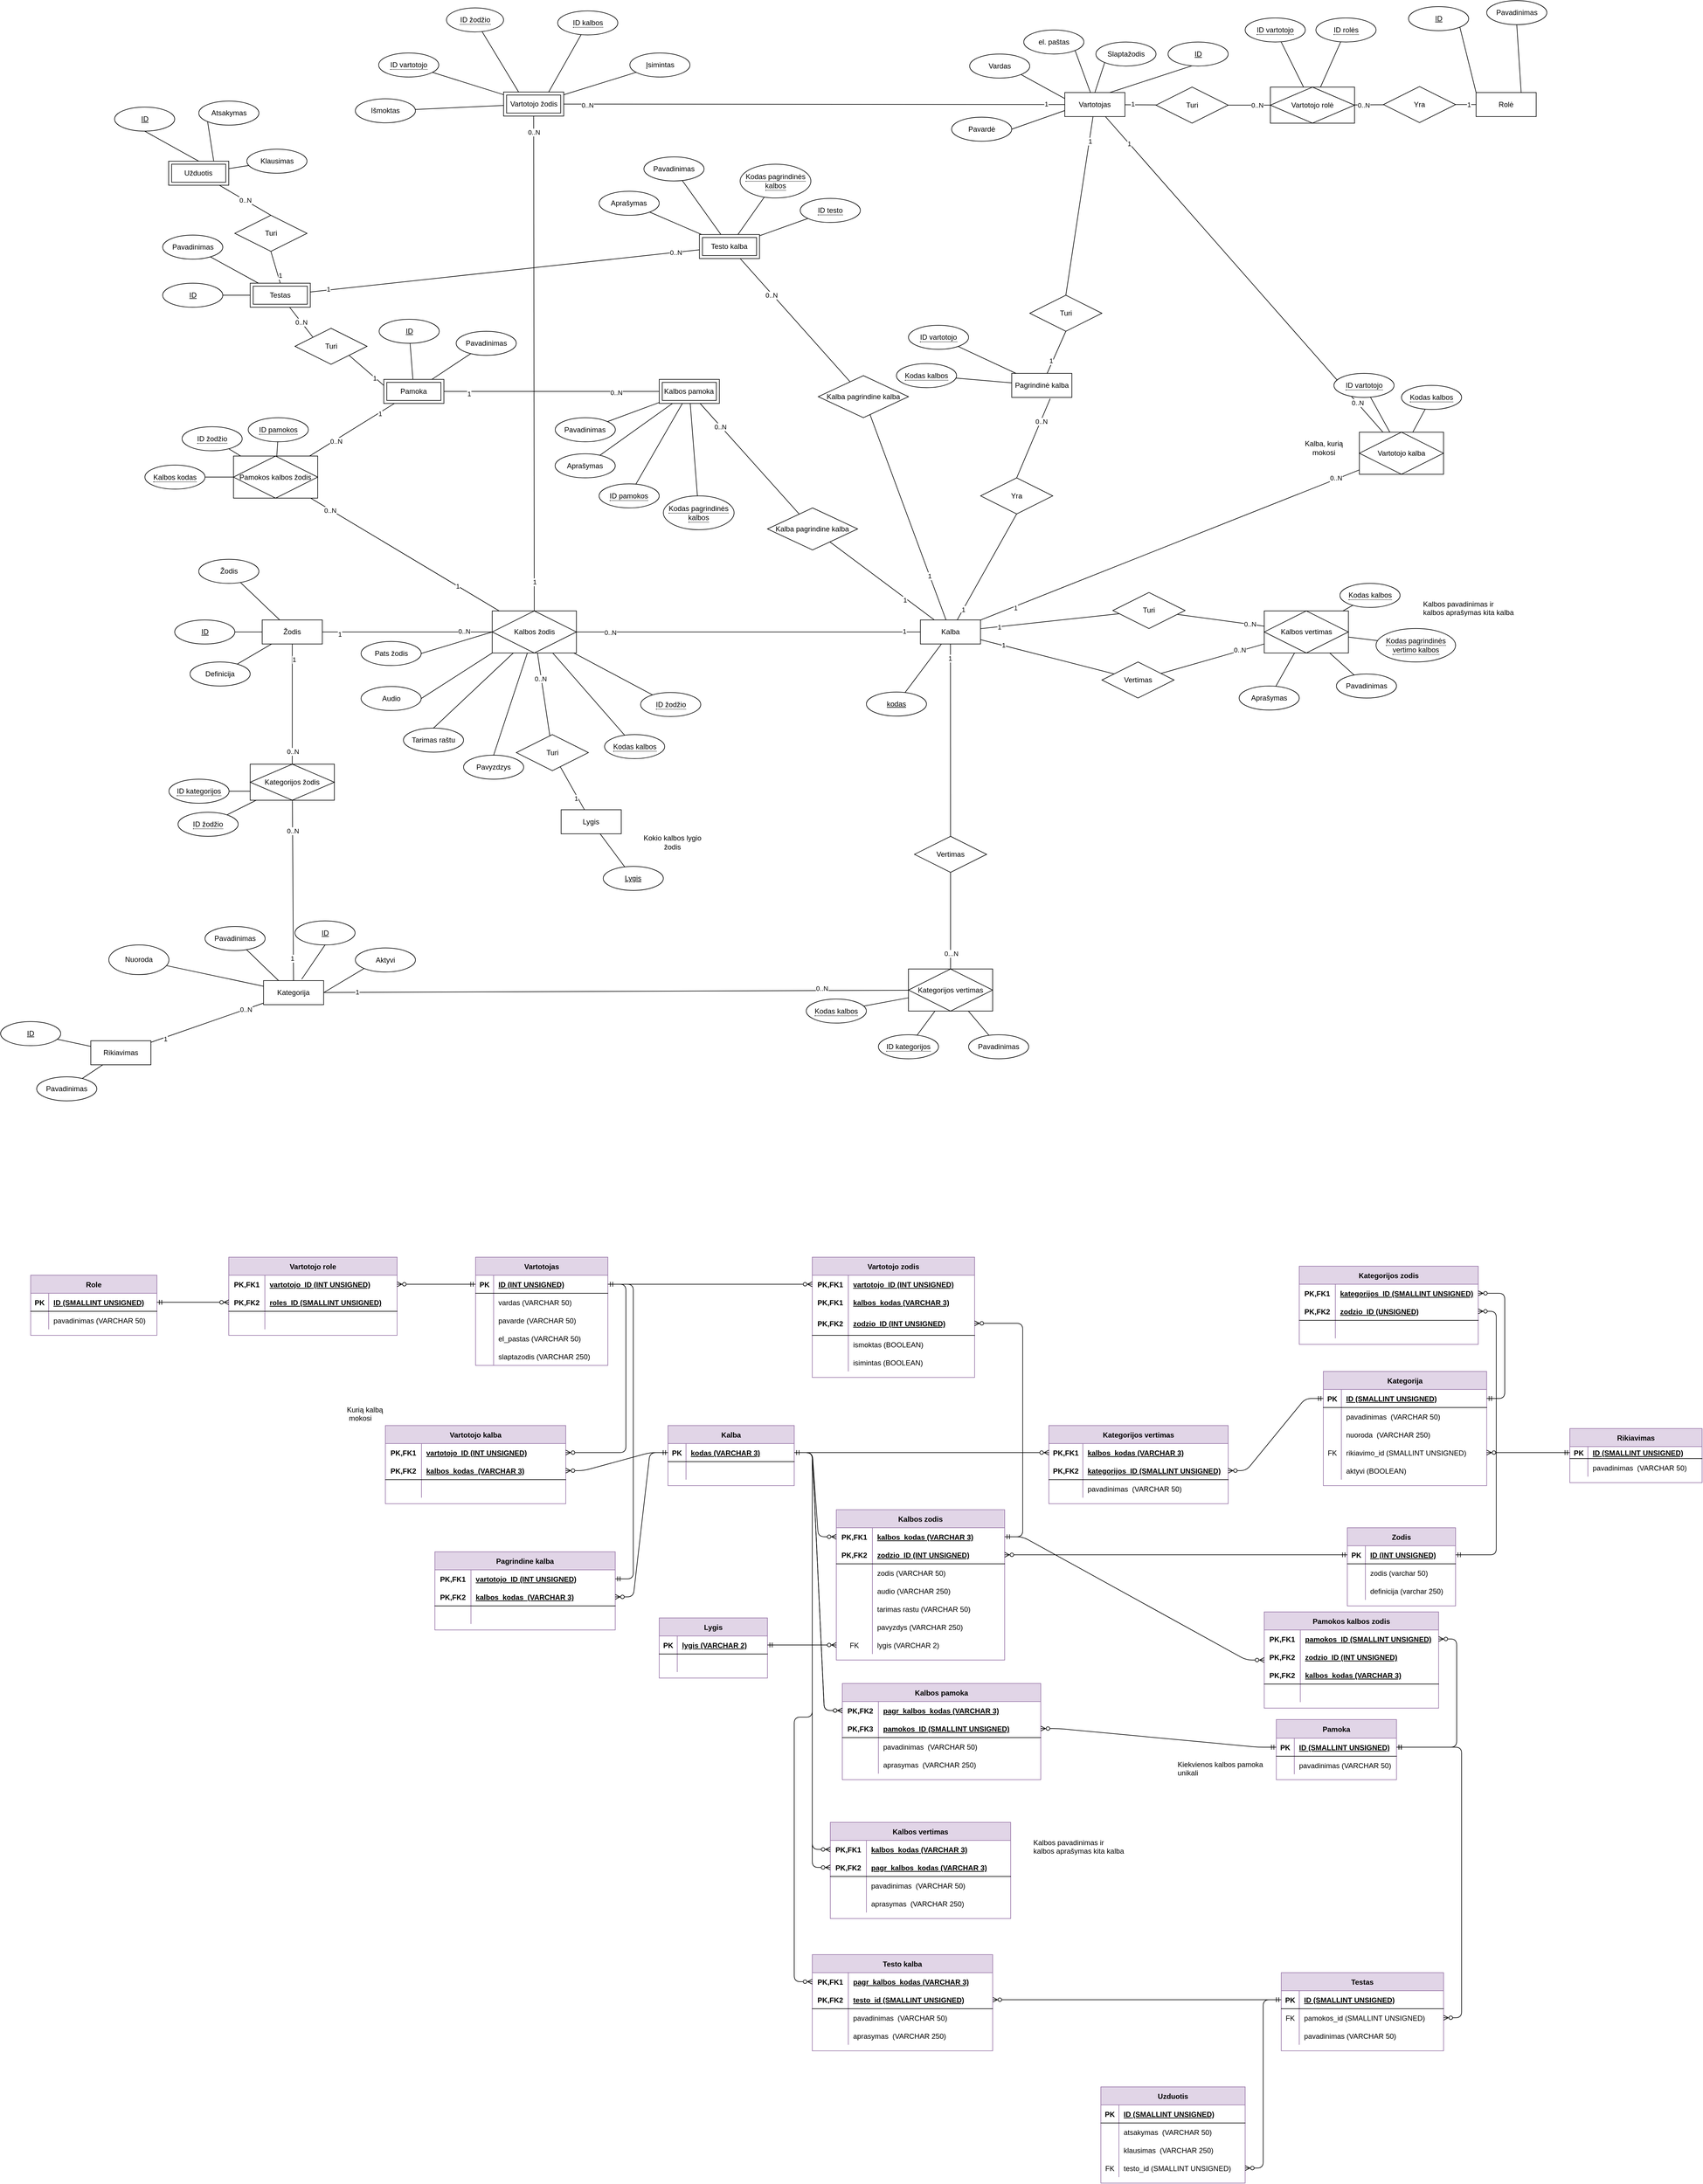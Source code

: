 <mxfile version="14.6.13" type="device"><diagram id="oNpqaWyLMXhEH1fDJVRD" name="Page-1"><mxGraphModel dx="9031" dy="7008" grid="1" gridSize="10" guides="1" tooltips="1" connect="1" arrows="1" fold="1" page="1" pageScale="1" pageWidth="3300" pageHeight="2339" math="0" shadow="0"><root><mxCell id="0"/><mxCell id="1" parent="0"/><mxCell id="vCZO-A_aUkMsIN-BKXFQ-245" style="edgeStyle=none;rounded=0;orthogonalLoop=1;jettySize=auto;html=1;endArrow=none;endFill=0;" parent="1" source="p7CoWeRQ40BaFk1ObyxX-5" target="vCZO-A_aUkMsIN-BKXFQ-231" edge="1"><mxGeometry relative="1" as="geometry"/></mxCell><mxCell id="liDjLtnwRHcyK76epbvt-11" value="1" style="edgeLabel;html=1;align=center;verticalAlign=middle;resizable=0;points=[];" parent="vCZO-A_aUkMsIN-BKXFQ-245" vertex="1" connectable="0"><mxGeometry x="-0.887" y="1" relative="1" as="geometry"><mxPoint as="offset"/></mxGeometry></mxCell><mxCell id="liDjLtnwRHcyK76epbvt-12" value="0..N" style="edgeLabel;html=1;align=center;verticalAlign=middle;resizable=0;points=[];" parent="vCZO-A_aUkMsIN-BKXFQ-245" vertex="1" connectable="0"><mxGeometry x="0.702" y="4" relative="1" as="geometry"><mxPoint as="offset"/></mxGeometry></mxCell><mxCell id="p7CoWeRQ40BaFk1ObyxX-5" value="Kategorija" style="whiteSpace=wrap;html=1;align=center;" parent="1" vertex="1"><mxGeometry x="477.31" y="1330" width="100" height="40" as="geometry"/></mxCell><mxCell id="p7CoWeRQ40BaFk1ObyxX-2" value="Vartotojas" style="whiteSpace=wrap;html=1;align=center;" parent="1" vertex="1"><mxGeometry x="1810" y="-147.1" width="100" height="40" as="geometry"/></mxCell><mxCell id="vCZO-A_aUkMsIN-BKXFQ-193" style="edgeStyle=none;rounded=0;orthogonalLoop=1;jettySize=auto;html=1;endArrow=none;endFill=0;" parent="1" source="p7CoWeRQ40BaFk1ObyxX-4" target="vCZO-A_aUkMsIN-BKXFQ-192" edge="1"><mxGeometry relative="1" as="geometry"/></mxCell><mxCell id="liDjLtnwRHcyK76epbvt-2" value="1" style="edgeLabel;html=1;align=center;verticalAlign=middle;resizable=0;points=[];" parent="vCZO-A_aUkMsIN-BKXFQ-193" vertex="1" connectable="0"><mxGeometry x="-0.732" relative="1" as="geometry"><mxPoint as="offset"/></mxGeometry></mxCell><mxCell id="vCZO-A_aUkMsIN-BKXFQ-248" style="edgeStyle=none;rounded=0;orthogonalLoop=1;jettySize=auto;html=1;endArrow=none;endFill=0;" parent="1" source="p7CoWeRQ40BaFk1ObyxX-4" target="vCZO-A_aUkMsIN-BKXFQ-246" edge="1"><mxGeometry relative="1" as="geometry"/></mxCell><mxCell id="liDjLtnwRHcyK76epbvt-8" value="1" style="edgeLabel;html=1;align=center;verticalAlign=middle;resizable=0;points=[];" parent="vCZO-A_aUkMsIN-BKXFQ-248" vertex="1" connectable="0"><mxGeometry x="-0.853" y="-1" relative="1" as="geometry"><mxPoint as="offset"/></mxGeometry></mxCell><mxCell id="wAPuFtyihzZ6dSdJuDj_-15" style="edgeStyle=none;rounded=0;orthogonalLoop=1;jettySize=auto;html=1;endArrow=none;endFill=0;" parent="1" source="p7CoWeRQ40BaFk1ObyxX-4" target="wAPuFtyihzZ6dSdJuDj_-14" edge="1"><mxGeometry relative="1" as="geometry"/></mxCell><mxCell id="wAPuFtyihzZ6dSdJuDj_-17" value="1" style="edgeLabel;html=1;align=center;verticalAlign=middle;resizable=0;points=[];" parent="wAPuFtyihzZ6dSdJuDj_-15" vertex="1" connectable="0"><mxGeometry x="-0.662" y="1" relative="1" as="geometry"><mxPoint as="offset"/></mxGeometry></mxCell><mxCell id="Ay8yxDU1Jd8GHcmaegO1-50" style="edgeStyle=none;rounded=0;orthogonalLoop=1;jettySize=auto;html=1;endArrow=none;endFill=0;" parent="1" source="p7CoWeRQ40BaFk1ObyxX-4" target="Ay8yxDU1Jd8GHcmaegO1-41" edge="1"><mxGeometry relative="1" as="geometry"/></mxCell><mxCell id="Ay8yxDU1Jd8GHcmaegO1-52" value="1" style="edgeLabel;html=1;align=center;verticalAlign=middle;resizable=0;points=[];" parent="Ay8yxDU1Jd8GHcmaegO1-50" vertex="1" connectable="0"><mxGeometry x="-0.577" y="1" relative="1" as="geometry"><mxPoint y="-1" as="offset"/></mxGeometry></mxCell><mxCell id="p7CoWeRQ40BaFk1ObyxX-4" value="Kalba" style="whiteSpace=wrap;html=1;align=center;glass=0;sketch=0;fillStyle=auto;portConstraintRotation=0;treeMoving=0;labelBackgroundColor=none;labelBorderColor=none;" parent="1" vertex="1"><mxGeometry x="1569.84" y="730.1" width="100" height="40" as="geometry"/></mxCell><mxCell id="p7CoWeRQ40BaFk1ObyxX-88" style="orthogonalLoop=1;jettySize=auto;html=1;exitX=1;exitY=0.5;exitDx=0;exitDy=0;entryX=0;entryY=1;entryDx=0;entryDy=0;endArrow=none;endFill=0;fontColor=#000000;" parent="1" source="p7CoWeRQ40BaFk1ObyxX-5" target="p7CoWeRQ40BaFk1ObyxX-29" edge="1"><mxGeometry relative="1" as="geometry"/></mxCell><mxCell id="p7CoWeRQ40BaFk1ObyxX-89" style="orthogonalLoop=1;jettySize=auto;html=1;endArrow=none;endFill=0;fontColor=#000000;" parent="1" source="p7CoWeRQ40BaFk1ObyxX-5" target="p7CoWeRQ40BaFk1ObyxX-30" edge="1"><mxGeometry relative="1" as="geometry"><mxPoint x="520" y="1350" as="sourcePoint"/></mxGeometry></mxCell><mxCell id="p7CoWeRQ40BaFk1ObyxX-70" style="orthogonalLoop=1;jettySize=auto;html=1;exitX=0;exitY=1;exitDx=0;exitDy=0;entryX=0.5;entryY=0;entryDx=0;entryDy=0;endArrow=none;endFill=0;" parent="1" source="p7CoWeRQ40BaFk1ObyxX-7" target="p7CoWeRQ40BaFk1ObyxX-2" edge="1"><mxGeometry relative="1" as="geometry"/></mxCell><mxCell id="p7CoWeRQ40BaFk1ObyxX-7" value="Slaptažodis" style="ellipse;whiteSpace=wrap;html=1;align=center;" parent="1" vertex="1"><mxGeometry x="1861.75" y="-231.17" width="100" height="40" as="geometry"/></mxCell><mxCell id="p7CoWeRQ40BaFk1ObyxX-53" style="rounded=1;orthogonalLoop=1;jettySize=auto;html=1;endArrow=none;endFill=0;" parent="1" source="p7CoWeRQ40BaFk1ObyxX-11" target="p7CoWeRQ40BaFk1ObyxX-4" edge="1"><mxGeometry relative="1" as="geometry"><mxPoint x="1380.0" y="714.29" as="sourcePoint"/></mxGeometry></mxCell><mxCell id="p7CoWeRQ40BaFk1ObyxX-11" value="&lt;u&gt;kodas&lt;/u&gt;" style="ellipse;whiteSpace=wrap;html=1;align=center;" parent="1" vertex="1"><mxGeometry x="1480" y="850" width="100" height="40" as="geometry"/></mxCell><mxCell id="yQptOzE-zx8g2jzfZjOz-16" style="edgeStyle=none;rounded=0;orthogonalLoop=1;jettySize=auto;html=1;exitX=0.5;exitY=1;exitDx=0;exitDy=0;entryX=0.635;entryY=-0.06;entryDx=0;entryDy=0;entryPerimeter=0;endArrow=none;endFill=0;" parent="1" source="p7CoWeRQ40BaFk1ObyxX-27" target="p7CoWeRQ40BaFk1ObyxX-5" edge="1"><mxGeometry relative="1" as="geometry"/></mxCell><mxCell id="p7CoWeRQ40BaFk1ObyxX-27" value="&lt;u&gt;ID&lt;/u&gt;" style="ellipse;whiteSpace=wrap;html=1;align=center;" parent="1" vertex="1"><mxGeometry x="529.57" y="1230.66" width="100" height="40" as="geometry"/></mxCell><mxCell id="yQptOzE-zx8g2jzfZjOz-44" style="edgeStyle=none;rounded=0;orthogonalLoop=1;jettySize=auto;html=1;entryX=0.25;entryY=0;entryDx=0;entryDy=0;endArrow=none;endFill=0;" parent="1" source="p7CoWeRQ40BaFk1ObyxX-28" target="p7CoWeRQ40BaFk1ObyxX-5" edge="1"><mxGeometry relative="1" as="geometry"><mxPoint x="452.456" y="1284.226" as="sourcePoint"/></mxGeometry></mxCell><mxCell id="p7CoWeRQ40BaFk1ObyxX-28" value="Pavadinimas" style="ellipse;whiteSpace=wrap;html=1;align=center;" parent="1" vertex="1"><mxGeometry x="380" y="1240" width="100" height="40" as="geometry"/></mxCell><mxCell id="p7CoWeRQ40BaFk1ObyxX-29" value="Aktyvi" style="ellipse;whiteSpace=wrap;html=1;align=center;" parent="1" vertex="1"><mxGeometry x="630" y="1275.66" width="100" height="40" as="geometry"/></mxCell><mxCell id="p7CoWeRQ40BaFk1ObyxX-30" value="Nuoroda" style="ellipse;whiteSpace=wrap;html=1;align=center;" parent="1" vertex="1"><mxGeometry x="220" y="1270.66" width="100" height="49.34" as="geometry"/></mxCell><mxCell id="p7CoWeRQ40BaFk1ObyxX-68" style="orthogonalLoop=1;jettySize=auto;html=1;exitX=1;exitY=1;exitDx=0;exitDy=0;entryX=0;entryY=0.25;entryDx=0;entryDy=0;endArrow=none;endFill=0;" parent="1" source="p7CoWeRQ40BaFk1ObyxX-55" target="p7CoWeRQ40BaFk1ObyxX-2" edge="1"><mxGeometry relative="1" as="geometry"/></mxCell><mxCell id="p7CoWeRQ40BaFk1ObyxX-55" value="Vardas" style="ellipse;whiteSpace=wrap;html=1;align=center;strokeColor=#000000;gradientColor=none;" parent="1" vertex="1"><mxGeometry x="1651.75" y="-211.17" width="100" height="40" as="geometry"/></mxCell><mxCell id="p7CoWeRQ40BaFk1ObyxX-67" style="orthogonalLoop=1;jettySize=auto;html=1;exitX=1;exitY=0.5;exitDx=0;exitDy=0;entryX=0;entryY=0.75;entryDx=0;entryDy=0;endArrow=none;endFill=0;" parent="1" source="p7CoWeRQ40BaFk1ObyxX-56" target="p7CoWeRQ40BaFk1ObyxX-2" edge="1"><mxGeometry relative="1" as="geometry"/></mxCell><mxCell id="p7CoWeRQ40BaFk1ObyxX-56" value="Pavardė" style="ellipse;whiteSpace=wrap;html=1;align=center;strokeColor=#000000;gradientColor=none;" parent="1" vertex="1"><mxGeometry x="1621.75" y="-106.14" width="100" height="40" as="geometry"/></mxCell><mxCell id="p7CoWeRQ40BaFk1ObyxX-69" style="orthogonalLoop=1;jettySize=auto;html=1;exitX=1;exitY=1;exitDx=0;exitDy=0;endArrow=none;endFill=0;" parent="1" source="p7CoWeRQ40BaFk1ObyxX-57" target="p7CoWeRQ40BaFk1ObyxX-2" edge="1"><mxGeometry relative="1" as="geometry"><mxPoint x="1821.75" y="-141.17" as="targetPoint"/></mxGeometry></mxCell><mxCell id="p7CoWeRQ40BaFk1ObyxX-57" value="el. paštas" style="ellipse;whiteSpace=wrap;html=1;align=center;strokeColor=#000000;gradientColor=none;" parent="1" vertex="1"><mxGeometry x="1741.75" y="-251.17" width="100" height="40" as="geometry"/></mxCell><mxCell id="p7CoWeRQ40BaFk1ObyxX-66" style="orthogonalLoop=1;jettySize=auto;html=1;exitX=1;exitY=0.5;exitDx=0;exitDy=0;entryX=0.75;entryY=0;entryDx=0;entryDy=0;endArrow=none;endFill=0;" parent="1" source="p7CoWeRQ40BaFk1ObyxX-58" target="p7CoWeRQ40BaFk1ObyxX-2" edge="1"><mxGeometry relative="1" as="geometry"/></mxCell><mxCell id="p7CoWeRQ40BaFk1ObyxX-58" value="&lt;u&gt;ID&lt;/u&gt;" style="ellipse;whiteSpace=wrap;html=1;align=center;" parent="1" vertex="1"><mxGeometry x="1981.75" y="-231.17" width="100" height="40" as="geometry"/></mxCell><mxCell id="yQptOzE-zx8g2jzfZjOz-98" style="edgeStyle=none;rounded=0;orthogonalLoop=1;jettySize=auto;html=1;endArrow=none;endFill=0;" parent="1" source="eN_nIC4TnNdoRxFr4T1o-26" target="p7CoWeRQ40BaFk1ObyxX-4" edge="1"><mxGeometry relative="1" as="geometry"><mxPoint x="1510" y="710" as="targetPoint"/><mxPoint x="1740" y="495" as="sourcePoint"/></mxGeometry></mxCell><mxCell id="vCZO-A_aUkMsIN-BKXFQ-129" value="1" style="edgeLabel;html=1;align=center;verticalAlign=middle;resizable=0;points=[];" parent="yQptOzE-zx8g2jzfZjOz-98" vertex="1" connectable="0"><mxGeometry x="0.819" y="2" relative="1" as="geometry"><mxPoint as="offset"/></mxGeometry></mxCell><mxCell id="iVqNmA9JBG6RM6litLsV-3" value="0..N" style="edgeLabel;html=1;align=center;verticalAlign=middle;resizable=0;points=[];" parent="yQptOzE-zx8g2jzfZjOz-98" vertex="1" connectable="0"><mxGeometry x="-0.879" y="-2" relative="1" as="geometry"><mxPoint as="offset"/></mxGeometry></mxCell><mxCell id="KcKc6r-Kx8d6L1CKVP0b-3" value="" style="endArrow=none;html=1;rounded=0;" parent="1" source="eN_nIC4TnNdoRxFr4T1o-26" target="p7CoWeRQ40BaFk1ObyxX-2" edge="1"><mxGeometry relative="1" as="geometry"><mxPoint x="1781.329" y="455.664" as="sourcePoint"/><mxPoint x="1980" y="220" as="targetPoint"/></mxGeometry></mxCell><mxCell id="eN_nIC4TnNdoRxFr4T1o-34" value="0..N" style="edgeLabel;html=1;align=center;verticalAlign=middle;resizable=0;points=[];" parent="KcKc6r-Kx8d6L1CKVP0b-3" vertex="1" connectable="0"><mxGeometry x="-0.818" relative="1" as="geometry"><mxPoint y="-1" as="offset"/></mxGeometry></mxCell><mxCell id="vCZO-A_aUkMsIN-BKXFQ-124" value="1" style="edgeLabel;html=1;align=center;verticalAlign=middle;resizable=0;points=[];" parent="KcKc6r-Kx8d6L1CKVP0b-3" vertex="1" connectable="0"><mxGeometry x="0.828" relative="1" as="geometry"><mxPoint as="offset"/></mxGeometry></mxCell><mxCell id="KcKc6r-Kx8d6L1CKVP0b-13" style="edgeStyle=orthogonalEdgeStyle;rounded=1;orthogonalLoop=1;jettySize=auto;html=1;exitX=0.5;exitY=1;exitDx=0;exitDy=0;endArrow=none;endFill=0;" parent="1" edge="1"><mxGeometry relative="1" as="geometry"><mxPoint x="417.31" y="1290" as="sourcePoint"/><mxPoint x="417.31" y="1290" as="targetPoint"/></mxGeometry></mxCell><mxCell id="VXw-KWZ61LroeBKtEZiZ-1" value="Rolė" style="whiteSpace=wrap;html=1;align=center;" parent="1" vertex="1"><mxGeometry x="2494.08" y="-147.1" width="100" height="40" as="geometry"/></mxCell><mxCell id="VXw-KWZ61LroeBKtEZiZ-4" style="rounded=0;orthogonalLoop=1;jettySize=auto;html=1;exitX=1;exitY=1;exitDx=0;exitDy=0;entryX=0;entryY=0;entryDx=0;entryDy=0;endArrow=none;endFill=0;" parent="1" source="VXw-KWZ61LroeBKtEZiZ-2" target="VXw-KWZ61LroeBKtEZiZ-1" edge="1"><mxGeometry relative="1" as="geometry"/></mxCell><mxCell id="VXw-KWZ61LroeBKtEZiZ-2" value="&lt;u&gt;ID&lt;/u&gt;" style="ellipse;whiteSpace=wrap;html=1;align=center;" parent="1" vertex="1"><mxGeometry x="2381.75" y="-290" width="100" height="40" as="geometry"/></mxCell><mxCell id="VXw-KWZ61LroeBKtEZiZ-5" style="rounded=0;orthogonalLoop=1;jettySize=auto;html=1;exitX=0.5;exitY=1;exitDx=0;exitDy=0;entryX=0.75;entryY=0;entryDx=0;entryDy=0;endArrow=none;endFill=0;" parent="1" source="VXw-KWZ61LroeBKtEZiZ-3" target="VXw-KWZ61LroeBKtEZiZ-1" edge="1"><mxGeometry relative="1" as="geometry"/></mxCell><mxCell id="VXw-KWZ61LroeBKtEZiZ-3" value="Pavadinimas" style="ellipse;whiteSpace=wrap;html=1;align=center;" parent="1" vertex="1"><mxGeometry x="2511.75" y="-300" width="100" height="40" as="geometry"/></mxCell><mxCell id="VXw-KWZ61LroeBKtEZiZ-6" value="Turi" style="shape=rhombus;perimeter=rhombusPerimeter;whiteSpace=wrap;html=1;align=center;" parent="1" vertex="1"><mxGeometry x="1961.75" y="-156.14" width="120" height="60" as="geometry"/></mxCell><mxCell id="VXw-KWZ61LroeBKtEZiZ-9" value="" style="endArrow=none;html=1;rounded=0;" parent="1" source="VXw-KWZ61LroeBKtEZiZ-6" target="p7CoWeRQ40BaFk1ObyxX-2" edge="1"><mxGeometry relative="1" as="geometry"><mxPoint x="1670" y="46.76" as="sourcePoint"/><mxPoint x="1830" y="46.76" as="targetPoint"/></mxGeometry></mxCell><mxCell id="vCZO-A_aUkMsIN-BKXFQ-125" value="1" style="edgeLabel;html=1;align=center;verticalAlign=middle;resizable=0;points=[];" parent="VXw-KWZ61LroeBKtEZiZ-9" vertex="1" connectable="0"><mxGeometry x="0.501" y="-1" relative="1" as="geometry"><mxPoint y="-1" as="offset"/></mxGeometry></mxCell><mxCell id="VXw-KWZ61LroeBKtEZiZ-12" value="" style="endArrow=none;html=1;rounded=0;" parent="1" source="wAPuFtyihzZ6dSdJuDj_-4" target="VXw-KWZ61LroeBKtEZiZ-1" edge="1"><mxGeometry relative="1" as="geometry"><mxPoint x="2411.75" y="-120.56" as="sourcePoint"/><mxPoint x="2636.83" y="-186.14" as="targetPoint"/></mxGeometry></mxCell><mxCell id="vCZO-A_aUkMsIN-BKXFQ-123" value="1" style="edgeLabel;html=1;align=center;verticalAlign=middle;resizable=0;points=[];" parent="VXw-KWZ61LroeBKtEZiZ-12" vertex="1" connectable="0"><mxGeometry x="0.711" relative="1" as="geometry"><mxPoint x="-7.25" as="offset"/></mxGeometry></mxCell><mxCell id="yQptOzE-zx8g2jzfZjOz-1" value="Žodis" style="whiteSpace=wrap;html=1;align=center;" parent="1" vertex="1"><mxGeometry x="475.12" y="730.1" width="100" height="40" as="geometry"/></mxCell><mxCell id="yQptOzE-zx8g2jzfZjOz-3" style="rounded=0;orthogonalLoop=1;jettySize=auto;html=1;endArrow=none;endFill=0;" parent="1" source="yQptOzE-zx8g2jzfZjOz-2" target="yQptOzE-zx8g2jzfZjOz-1" edge="1"><mxGeometry relative="1" as="geometry"/></mxCell><mxCell id="yQptOzE-zx8g2jzfZjOz-2" value="&lt;u&gt;ID&lt;/u&gt;" style="ellipse;whiteSpace=wrap;html=1;align=center;" parent="1" vertex="1"><mxGeometry x="329.57" y="730.1" width="100" height="40" as="geometry"/></mxCell><mxCell id="yQptOzE-zx8g2jzfZjOz-4" value="Kalbos žodis" style="shape=associativeEntity;whiteSpace=wrap;html=1;align=center;" parent="1" vertex="1"><mxGeometry x="857.69" y="715.1" width="140" height="70" as="geometry"/></mxCell><mxCell id="yQptOzE-zx8g2jzfZjOz-6" style="edgeStyle=none;rounded=0;orthogonalLoop=1;jettySize=auto;html=1;exitX=1;exitY=0.5;exitDx=0;exitDy=0;entryX=0;entryY=0.5;entryDx=0;entryDy=0;endArrow=none;endFill=0;" parent="1" source="yQptOzE-zx8g2jzfZjOz-5" target="yQptOzE-zx8g2jzfZjOz-4" edge="1"><mxGeometry relative="1" as="geometry"/></mxCell><mxCell id="yQptOzE-zx8g2jzfZjOz-5" value="Pats žodis" style="ellipse;whiteSpace=wrap;html=1;align=center;" parent="1" vertex="1"><mxGeometry x="639.57" y="765.91" width="100" height="40" as="geometry"/></mxCell><mxCell id="yQptOzE-zx8g2jzfZjOz-10" style="edgeStyle=none;rounded=0;orthogonalLoop=1;jettySize=auto;html=1;exitX=1;exitY=0.5;exitDx=0;exitDy=0;entryX=0;entryY=1;entryDx=0;entryDy=0;endArrow=none;endFill=0;" parent="1" source="yQptOzE-zx8g2jzfZjOz-7" target="yQptOzE-zx8g2jzfZjOz-4" edge="1"><mxGeometry relative="1" as="geometry"/></mxCell><mxCell id="yQptOzE-zx8g2jzfZjOz-7" value="Audio" style="ellipse;whiteSpace=wrap;html=1;align=center;" parent="1" vertex="1"><mxGeometry x="639.57" y="840.81" width="100" height="40" as="geometry"/></mxCell><mxCell id="yQptOzE-zx8g2jzfZjOz-11" style="edgeStyle=none;rounded=0;orthogonalLoop=1;jettySize=auto;html=1;exitX=0.5;exitY=0;exitDx=0;exitDy=0;entryX=0.25;entryY=1;entryDx=0;entryDy=0;endArrow=none;endFill=0;" parent="1" source="yQptOzE-zx8g2jzfZjOz-9" target="yQptOzE-zx8g2jzfZjOz-4" edge="1"><mxGeometry relative="1" as="geometry"/></mxCell><mxCell id="yQptOzE-zx8g2jzfZjOz-9" value="Tarimas raštu" style="ellipse;whiteSpace=wrap;html=1;align=center;" parent="1" vertex="1"><mxGeometry x="710" y="910" width="100" height="40" as="geometry"/></mxCell><mxCell id="yQptOzE-zx8g2jzfZjOz-13" style="edgeStyle=none;rounded=0;orthogonalLoop=1;jettySize=auto;html=1;exitX=0.5;exitY=0;exitDx=0;exitDy=0;endArrow=none;endFill=0;" parent="1" source="yQptOzE-zx8g2jzfZjOz-12" target="yQptOzE-zx8g2jzfZjOz-4" edge="1"><mxGeometry relative="1" as="geometry"><mxPoint x="903.57" y="994.81" as="targetPoint"/><mxPoint x="834.53" y="980.81" as="sourcePoint"/></mxGeometry></mxCell><mxCell id="yQptOzE-zx8g2jzfZjOz-12" value="Pavyzdzys" style="ellipse;whiteSpace=wrap;html=1;align=center;" parent="1" vertex="1"><mxGeometry x="810" y="955" width="100" height="40" as="geometry"/></mxCell><mxCell id="eN_nIC4TnNdoRxFr4T1o-1" style="rounded=0;orthogonalLoop=1;jettySize=auto;html=1;endArrow=none;endFill=0;" parent="1" source="yQptOzE-zx8g2jzfZjOz-25" target="yQptOzE-zx8g2jzfZjOz-4" edge="1"><mxGeometry relative="1" as="geometry"/></mxCell><mxCell id="liDjLtnwRHcyK76epbvt-14" value="0..N" style="edgeLabel;html=1;align=center;verticalAlign=middle;resizable=0;points=[];" parent="eN_nIC4TnNdoRxFr4T1o-1" vertex="1" connectable="0"><mxGeometry x="-0.938" relative="1" as="geometry"><mxPoint y="1" as="offset"/></mxGeometry></mxCell><mxCell id="liDjLtnwRHcyK76epbvt-15" value="1" style="edgeLabel;html=1;align=center;verticalAlign=middle;resizable=0;points=[];" parent="eN_nIC4TnNdoRxFr4T1o-1" vertex="1" connectable="0"><mxGeometry x="0.883" relative="1" as="geometry"><mxPoint as="offset"/></mxGeometry></mxCell><mxCell id="eN_nIC4TnNdoRxFr4T1o-2" style="edgeStyle=none;rounded=0;orthogonalLoop=1;jettySize=auto;html=1;endArrow=none;endFill=0;" parent="1" source="yQptOzE-zx8g2jzfZjOz-25" target="p7CoWeRQ40BaFk1ObyxX-2" edge="1"><mxGeometry relative="1" as="geometry"/></mxCell><mxCell id="vCZO-A_aUkMsIN-BKXFQ-119" value="1" style="edgeLabel;html=1;align=center;verticalAlign=middle;resizable=0;points=[];" parent="eN_nIC4TnNdoRxFr4T1o-2" vertex="1" connectable="0"><mxGeometry x="0.926" y="1" relative="1" as="geometry"><mxPoint as="offset"/></mxGeometry></mxCell><mxCell id="vCZO-A_aUkMsIN-BKXFQ-120" value="0..N" style="edgeLabel;html=1;align=center;verticalAlign=middle;resizable=0;points=[];" parent="eN_nIC4TnNdoRxFr4T1o-2" vertex="1" connectable="0"><mxGeometry x="-0.905" y="-2" relative="1" as="geometry"><mxPoint as="offset"/></mxGeometry></mxCell><mxCell id="yQptOzE-zx8g2jzfZjOz-25" value="Vartotojo žodis" style="shape=ext;margin=3;double=1;whiteSpace=wrap;html=1;align=center;" parent="1" vertex="1"><mxGeometry x="876.58" y="-147.93" width="100" height="40" as="geometry"/></mxCell><mxCell id="yQptOzE-zx8g2jzfZjOz-30" style="edgeStyle=none;rounded=0;orthogonalLoop=1;jettySize=auto;html=1;endArrow=none;endFill=0;" parent="1" source="eN_nIC4TnNdoRxFr4T1o-29" target="yQptOzE-zx8g2jzfZjOz-4" edge="1"><mxGeometry relative="1" as="geometry"><mxPoint x="729.57" y="950.81" as="sourcePoint"/></mxGeometry></mxCell><mxCell id="yQptOzE-zx8g2jzfZjOz-31" style="edgeStyle=none;rounded=0;orthogonalLoop=1;jettySize=auto;html=1;endArrow=none;endFill=0;" parent="1" source="eN_nIC4TnNdoRxFr4T1o-28" target="yQptOzE-zx8g2jzfZjOz-4" edge="1"><mxGeometry relative="1" as="geometry"><mxPoint x="1019.57" y="950.81" as="sourcePoint"/></mxGeometry></mxCell><mxCell id="yQptOzE-zx8g2jzfZjOz-37" value="" style="endArrow=none;html=1;rounded=0;" parent="1" source="yQptOzE-zx8g2jzfZjOz-1" target="yQptOzE-zx8g2jzfZjOz-4" edge="1"><mxGeometry relative="1" as="geometry"><mxPoint x="810" y="745" as="sourcePoint"/><mxPoint x="970" y="745" as="targetPoint"/></mxGeometry></mxCell><mxCell id="vCZO-A_aUkMsIN-BKXFQ-138" value="1" style="edgeLabel;html=1;align=center;verticalAlign=middle;resizable=0;points=[];" parent="yQptOzE-zx8g2jzfZjOz-37" vertex="1" connectable="0"><mxGeometry x="-0.797" y="-4" relative="1" as="geometry"><mxPoint as="offset"/></mxGeometry></mxCell><mxCell id="vCZO-A_aUkMsIN-BKXFQ-139" value="0..N" style="edgeLabel;html=1;align=center;verticalAlign=middle;resizable=0;points=[];" parent="yQptOzE-zx8g2jzfZjOz-37" vertex="1" connectable="0"><mxGeometry x="0.669" y="1" relative="1" as="geometry"><mxPoint as="offset"/></mxGeometry></mxCell><mxCell id="yQptOzE-zx8g2jzfZjOz-39" value="" style="endArrow=none;html=1;rounded=0;" parent="1" source="yQptOzE-zx8g2jzfZjOz-4" target="p7CoWeRQ40BaFk1ObyxX-4" edge="1"><mxGeometry relative="1" as="geometry"><mxPoint x="1045.04" y="724.93" as="sourcePoint"/><mxPoint x="1206.32" y="815.0" as="targetPoint"/></mxGeometry></mxCell><mxCell id="eN_nIC4TnNdoRxFr4T1o-9" value="0..N" style="edgeLabel;html=1;align=center;verticalAlign=middle;resizable=0;points=[];" parent="yQptOzE-zx8g2jzfZjOz-39" vertex="1" connectable="0"><mxGeometry x="-0.807" y="-1" relative="1" as="geometry"><mxPoint x="1" as="offset"/></mxGeometry></mxCell><mxCell id="wAPuFtyihzZ6dSdJuDj_-19" value="1" style="edgeLabel;html=1;align=center;verticalAlign=middle;resizable=0;points=[];" parent="yQptOzE-zx8g2jzfZjOz-39" vertex="1" connectable="0"><mxGeometry x="0.91" y="1" relative="1" as="geometry"><mxPoint x="-1" as="offset"/></mxGeometry></mxCell><mxCell id="yQptOzE-zx8g2jzfZjOz-48" style="edgeStyle=none;rounded=0;orthogonalLoop=1;jettySize=auto;html=1;entryX=0.25;entryY=0;entryDx=0;entryDy=0;endArrow=none;endFill=0;" parent="1" source="eN_nIC4TnNdoRxFr4T1o-31" target="yQptOzE-zx8g2jzfZjOz-25" edge="1"><mxGeometry relative="1" as="geometry"><mxPoint x="840.281" y="-233.696" as="sourcePoint"/></mxGeometry></mxCell><mxCell id="yQptOzE-zx8g2jzfZjOz-49" style="edgeStyle=none;rounded=0;orthogonalLoop=1;jettySize=auto;html=1;entryX=0.75;entryY=0;entryDx=0;entryDy=0;endArrow=none;endFill=0;" parent="1" source="eN_nIC4TnNdoRxFr4T1o-30" target="yQptOzE-zx8g2jzfZjOz-25" edge="1"><mxGeometry relative="1" as="geometry"><mxPoint x="981.225" y="-238.788" as="sourcePoint"/></mxGeometry></mxCell><mxCell id="vCZO-A_aUkMsIN-BKXFQ-143" style="edgeStyle=none;rounded=0;orthogonalLoop=1;jettySize=auto;html=1;endArrow=none;endFill=0;" parent="1" source="yQptOzE-zx8g2jzfZjOz-51" target="vCZO-A_aUkMsIN-BKXFQ-265" edge="1"><mxGeometry relative="1" as="geometry"><mxPoint x="1250" y="595.49" as="targetPoint"/></mxGeometry></mxCell><mxCell id="vCZO-A_aUkMsIN-BKXFQ-144" value="1" style="edgeLabel;html=1;align=center;verticalAlign=middle;resizable=0;points=[];" parent="vCZO-A_aUkMsIN-BKXFQ-143" vertex="1" connectable="0"><mxGeometry x="-0.769" y="-4" relative="1" as="geometry"><mxPoint as="offset"/></mxGeometry></mxCell><mxCell id="vCZO-A_aUkMsIN-BKXFQ-145" value="0..N" style="edgeLabel;html=1;align=center;verticalAlign=middle;resizable=0;points=[];" parent="vCZO-A_aUkMsIN-BKXFQ-143" vertex="1" connectable="0"><mxGeometry x="0.597" y="-2" relative="1" as="geometry"><mxPoint as="offset"/></mxGeometry></mxCell><mxCell id="yQptOzE-zx8g2jzfZjOz-51" value="Pamoka" style="shape=ext;margin=3;double=1;whiteSpace=wrap;html=1;align=center;" parent="1" vertex="1"><mxGeometry x="677.31" y="330.0" width="100" height="40" as="geometry"/></mxCell><mxCell id="yQptOzE-zx8g2jzfZjOz-68" value="Kategorijos žodis" style="shape=associativeEntity;whiteSpace=wrap;html=1;align=center;" parent="1" vertex="1"><mxGeometry x="455.12" y="970" width="140" height="60" as="geometry"/></mxCell><mxCell id="yQptOzE-zx8g2jzfZjOz-70" style="edgeStyle=none;rounded=0;orthogonalLoop=1;jettySize=auto;html=1;endArrow=none;endFill=0;" parent="1" source="eN_nIC4TnNdoRxFr4T1o-33" target="yQptOzE-zx8g2jzfZjOz-68" edge="1"><mxGeometry relative="1" as="geometry"><mxPoint x="550.08" y="1055" as="sourcePoint"/></mxGeometry></mxCell><mxCell id="yQptOzE-zx8g2jzfZjOz-71" value="" style="endArrow=none;html=1;rounded=0;" parent="1" source="p7CoWeRQ40BaFk1ObyxX-5" target="yQptOzE-zx8g2jzfZjOz-68" edge="1"><mxGeometry relative="1" as="geometry"><mxPoint x="178.72" y="875" as="sourcePoint"/><mxPoint x="310.0" y="980" as="targetPoint"/></mxGeometry></mxCell><mxCell id="vCZO-A_aUkMsIN-BKXFQ-134" value="1" style="edgeLabel;html=1;align=center;verticalAlign=middle;resizable=0;points=[];" parent="yQptOzE-zx8g2jzfZjOz-71" vertex="1" connectable="0"><mxGeometry x="-0.743" y="1" relative="1" as="geometry"><mxPoint x="-1" y="1" as="offset"/></mxGeometry></mxCell><mxCell id="vCZO-A_aUkMsIN-BKXFQ-135" value="0..N" style="edgeLabel;html=1;align=center;verticalAlign=middle;resizable=0;points=[];" parent="yQptOzE-zx8g2jzfZjOz-71" vertex="1" connectable="0"><mxGeometry x="0.661" y="-1" relative="1" as="geometry"><mxPoint x="-1" as="offset"/></mxGeometry></mxCell><mxCell id="yQptOzE-zx8g2jzfZjOz-73" value="" style="endArrow=none;html=1;rounded=0;entryX=0.5;entryY=1;entryDx=0;entryDy=0;" parent="1" source="yQptOzE-zx8g2jzfZjOz-68" target="yQptOzE-zx8g2jzfZjOz-1" edge="1"><mxGeometry relative="1" as="geometry"><mxPoint x="600" y="594.93" as="sourcePoint"/><mxPoint x="750" y="710" as="targetPoint"/></mxGeometry></mxCell><mxCell id="vCZO-A_aUkMsIN-BKXFQ-133" value="1" style="edgeLabel;html=1;align=center;verticalAlign=middle;resizable=0;points=[];" parent="yQptOzE-zx8g2jzfZjOz-73" vertex="1" connectable="0"><mxGeometry x="0.744" y="-3" relative="1" as="geometry"><mxPoint as="offset"/></mxGeometry></mxCell><mxCell id="liDjLtnwRHcyK76epbvt-13" value="0..N" style="edgeLabel;html=1;align=center;verticalAlign=middle;resizable=0;points=[];" parent="yQptOzE-zx8g2jzfZjOz-73" vertex="1" connectable="0"><mxGeometry x="-0.786" y="-1" relative="1" as="geometry"><mxPoint as="offset"/></mxGeometry></mxCell><mxCell id="yQptOzE-zx8g2jzfZjOz-76" style="edgeStyle=none;rounded=0;orthogonalLoop=1;jettySize=auto;html=1;entryX=0;entryY=0.75;entryDx=0;entryDy=0;endArrow=none;endFill=0;" parent="1" source="eN_nIC4TnNdoRxFr4T1o-32" target="yQptOzE-zx8g2jzfZjOz-68" edge="1"><mxGeometry relative="1" as="geometry"><mxPoint x="550.08" y="1115" as="sourcePoint"/></mxGeometry></mxCell><mxCell id="yQptOzE-zx8g2jzfZjOz-94" style="edgeStyle=none;rounded=0;orthogonalLoop=1;jettySize=auto;html=1;endArrow=none;endFill=0;" parent="1" source="eN_nIC4TnNdoRxFr4T1o-18" target="yQptOzE-zx8g2jzfZjOz-4" edge="1"><mxGeometry relative="1" as="geometry"><mxPoint x="960" y="685" as="sourcePoint"/><mxPoint x="1025" y="835" as="targetPoint"/></mxGeometry></mxCell><mxCell id="eN_nIC4TnNdoRxFr4T1o-8" value="1" style="edgeLabel;html=1;align=center;verticalAlign=middle;resizable=0;points=[];" parent="yQptOzE-zx8g2jzfZjOz-94" vertex="1" connectable="0"><mxGeometry x="0.556" relative="1" as="geometry"><mxPoint as="offset"/></mxGeometry></mxCell><mxCell id="eN_nIC4TnNdoRxFr4T1o-20" value="0..N" style="edgeLabel;html=1;align=center;verticalAlign=middle;resizable=0;points=[];" parent="yQptOzE-zx8g2jzfZjOz-94" vertex="1" connectable="0"><mxGeometry x="-0.789" y="-1" relative="1" as="geometry"><mxPoint x="-1" as="offset"/></mxGeometry></mxCell><mxCell id="vCZO-A_aUkMsIN-BKXFQ-148" style="edgeStyle=none;rounded=0;orthogonalLoop=1;jettySize=auto;html=1;endArrow=none;endFill=0;" parent="1" source="yQptOzE-zx8g2jzfZjOz-87" target="vCZO-A_aUkMsIN-BKXFQ-265" edge="1"><mxGeometry relative="1" as="geometry"><mxPoint x="1112.47" y="387.905" as="targetPoint"/></mxGeometry></mxCell><mxCell id="yQptOzE-zx8g2jzfZjOz-87" value="Pavadinimas" style="ellipse;whiteSpace=wrap;html=1;align=center;" parent="1" vertex="1"><mxGeometry x="962.47" y="393.76" width="100" height="40" as="geometry"/></mxCell><mxCell id="vCZO-A_aUkMsIN-BKXFQ-146" style="edgeStyle=none;rounded=0;orthogonalLoop=1;jettySize=auto;html=1;endArrow=none;endFill=0;" parent="1" source="yQptOzE-zx8g2jzfZjOz-88" target="vCZO-A_aUkMsIN-BKXFQ-265" edge="1"><mxGeometry relative="1" as="geometry"><mxPoint x="1163.379" y="398.76" as="targetPoint"/></mxGeometry></mxCell><mxCell id="yQptOzE-zx8g2jzfZjOz-88" value="Aprašymas" style="ellipse;whiteSpace=wrap;html=1;align=center;" parent="1" vertex="1"><mxGeometry x="962.31" y="453.76" width="100" height="40" as="geometry"/></mxCell><mxCell id="yQptOzE-zx8g2jzfZjOz-100" value="Pagrindinė kalba" style="whiteSpace=wrap;html=1;align=center;" parent="1" vertex="1"><mxGeometry x="1721.75" y="320.0" width="100" height="40" as="geometry"/></mxCell><mxCell id="yQptOzE-zx8g2jzfZjOz-102" value="Yra" style="shape=rhombus;perimeter=rhombusPerimeter;whiteSpace=wrap;html=1;align=center;" parent="1" vertex="1"><mxGeometry x="1670" y="493.76" width="120" height="60" as="geometry"/></mxCell><mxCell id="yQptOzE-zx8g2jzfZjOz-103" value="Turi" style="shape=rhombus;perimeter=rhombusPerimeter;whiteSpace=wrap;html=1;align=center;" parent="1" vertex="1"><mxGeometry x="1751.75" y="190.0" width="120" height="60" as="geometry"/></mxCell><mxCell id="yQptOzE-zx8g2jzfZjOz-104" value="" style="endArrow=none;html=1;rounded=0;exitX=0.5;exitY=0;exitDx=0;exitDy=0;entryX=0.641;entryY=1.046;entryDx=0;entryDy=0;entryPerimeter=0;" parent="1" source="yQptOzE-zx8g2jzfZjOz-102" target="yQptOzE-zx8g2jzfZjOz-100" edge="1"><mxGeometry relative="1" as="geometry"><mxPoint x="1710" y="361.26" as="sourcePoint"/><mxPoint x="1870" y="361.26" as="targetPoint"/></mxGeometry></mxCell><mxCell id="vCZO-A_aUkMsIN-BKXFQ-126" value="0..N" style="edgeLabel;html=1;align=center;verticalAlign=middle;resizable=0;points=[];" parent="yQptOzE-zx8g2jzfZjOz-104" vertex="1" connectable="0"><mxGeometry x="0.439" y="-1" relative="1" as="geometry"><mxPoint as="offset"/></mxGeometry></mxCell><mxCell id="yQptOzE-zx8g2jzfZjOz-107" value="" style="endArrow=none;html=1;rounded=0;entryX=0.5;entryY=1;entryDx=0;entryDy=0;" parent="1" source="p7CoWeRQ40BaFk1ObyxX-4" target="yQptOzE-zx8g2jzfZjOz-102" edge="1"><mxGeometry relative="1" as="geometry"><mxPoint x="1390" y="540" as="sourcePoint"/><mxPoint x="1550" y="540" as="targetPoint"/></mxGeometry></mxCell><mxCell id="vCZO-A_aUkMsIN-BKXFQ-127" value="1" style="edgeLabel;html=1;align=center;verticalAlign=middle;resizable=0;points=[];" parent="yQptOzE-zx8g2jzfZjOz-107" vertex="1" connectable="0"><mxGeometry x="-0.809" relative="1" as="geometry"><mxPoint as="offset"/></mxGeometry></mxCell><mxCell id="yQptOzE-zx8g2jzfZjOz-109" value="" style="endArrow=none;html=1;rounded=0;exitX=0.5;exitY=1;exitDx=0;exitDy=0;" parent="1" source="yQptOzE-zx8g2jzfZjOz-103" target="yQptOzE-zx8g2jzfZjOz-100" edge="1"><mxGeometry relative="1" as="geometry"><mxPoint x="1715.9" y="290.34" as="sourcePoint"/><mxPoint x="1705" y="281.26" as="targetPoint"/></mxGeometry></mxCell><mxCell id="vCZO-A_aUkMsIN-BKXFQ-122" value="1" style="edgeLabel;html=1;align=center;verticalAlign=middle;resizable=0;points=[];" parent="yQptOzE-zx8g2jzfZjOz-109" vertex="1" connectable="0"><mxGeometry x="0.426" y="-3" relative="1" as="geometry"><mxPoint as="offset"/></mxGeometry></mxCell><mxCell id="yQptOzE-zx8g2jzfZjOz-111" value="" style="endArrow=none;html=1;rounded=0;entryX=0.5;entryY=0;entryDx=0;entryDy=0;" parent="1" source="p7CoWeRQ40BaFk1ObyxX-2" target="yQptOzE-zx8g2jzfZjOz-103" edge="1"><mxGeometry relative="1" as="geometry"><mxPoint x="1460" y="440" as="sourcePoint"/><mxPoint x="1454.1" y="381.84" as="targetPoint"/></mxGeometry></mxCell><mxCell id="vCZO-A_aUkMsIN-BKXFQ-121" value="1" style="edgeLabel;html=1;align=center;verticalAlign=middle;resizable=0;points=[];" parent="yQptOzE-zx8g2jzfZjOz-111" vertex="1" connectable="0"><mxGeometry x="-0.725" y="1" relative="1" as="geometry"><mxPoint as="offset"/></mxGeometry></mxCell><mxCell id="yQptOzE-zx8g2jzfZjOz-128" style="edgeStyle=none;rounded=0;orthogonalLoop=1;jettySize=auto;html=1;exitX=0.5;exitY=0;exitDx=0;exitDy=0;entryX=0.5;entryY=1;entryDx=0;entryDy=0;endArrow=none;endFill=0;" parent="1" source="yQptOzE-zx8g2jzfZjOz-113" target="yQptOzE-zx8g2jzfZjOz-127" edge="1"><mxGeometry relative="1" as="geometry"/></mxCell><mxCell id="vCZO-A_aUkMsIN-BKXFQ-136" value="1" style="edgeLabel;html=1;align=center;verticalAlign=middle;resizable=0;points=[];" parent="yQptOzE-zx8g2jzfZjOz-128" vertex="1" connectable="0"><mxGeometry x="-0.55" y="-3" relative="1" as="geometry"><mxPoint as="offset"/></mxGeometry></mxCell><mxCell id="Ay8yxDU1Jd8GHcmaegO1-42" style="edgeStyle=none;rounded=0;orthogonalLoop=1;jettySize=auto;html=1;endArrow=none;endFill=0;" parent="1" source="yQptOzE-zx8g2jzfZjOz-113" target="Ay8yxDU1Jd8GHcmaegO1-27" edge="1"><mxGeometry relative="1" as="geometry"/></mxCell><mxCell id="Ay8yxDU1Jd8GHcmaegO1-43" value="1" style="edgeLabel;html=1;align=center;verticalAlign=middle;resizable=0;points=[];" parent="Ay8yxDU1Jd8GHcmaegO1-42" vertex="1" connectable="0"><mxGeometry x="-0.906" y="2" relative="1" as="geometry"><mxPoint as="offset"/></mxGeometry></mxCell><mxCell id="Ay8yxDU1Jd8GHcmaegO1-44" value="0..N" style="edgeLabel;html=1;align=center;verticalAlign=middle;resizable=0;points=[];" parent="Ay8yxDU1Jd8GHcmaegO1-42" vertex="1" connectable="0"><mxGeometry x="0.879" relative="1" as="geometry"><mxPoint as="offset"/></mxGeometry></mxCell><mxCell id="yQptOzE-zx8g2jzfZjOz-113" value="Testas" style="shape=ext;margin=3;double=1;whiteSpace=wrap;html=1;align=center;" parent="1" vertex="1"><mxGeometry x="455.12" y="170" width="100" height="40" as="geometry"/></mxCell><mxCell id="yQptOzE-zx8g2jzfZjOz-118" value="Atsakymas" style="ellipse;whiteSpace=wrap;html=1;align=center;" parent="1" vertex="1"><mxGeometry x="369.65" y="-132.9" width="100" height="40" as="geometry"/></mxCell><mxCell id="yQptOzE-zx8g2jzfZjOz-132" style="edgeStyle=none;rounded=0;orthogonalLoop=1;jettySize=auto;html=1;exitX=0.75;exitY=0;exitDx=0;exitDy=0;entryX=0;entryY=1;entryDx=0;entryDy=0;endArrow=none;endFill=0;" parent="1" source="yQptOzE-zx8g2jzfZjOz-119" target="yQptOzE-zx8g2jzfZjOz-118" edge="1"><mxGeometry relative="1" as="geometry"/></mxCell><mxCell id="vCZO-A_aUkMsIN-BKXFQ-263" style="edgeStyle=none;rounded=0;orthogonalLoop=1;jettySize=auto;html=1;endArrow=none;endFill=0;" parent="1" source="yQptOzE-zx8g2jzfZjOz-119" target="vCZO-A_aUkMsIN-BKXFQ-262" edge="1"><mxGeometry relative="1" as="geometry"/></mxCell><mxCell id="yQptOzE-zx8g2jzfZjOz-119" value="Užduotis" style="shape=ext;margin=3;double=1;whiteSpace=wrap;html=1;align=center;" parent="1" vertex="1"><mxGeometry x="319.49" y="-32.9" width="100" height="40" as="geometry"/></mxCell><mxCell id="yQptOzE-zx8g2jzfZjOz-122" style="edgeStyle=none;rounded=0;orthogonalLoop=1;jettySize=auto;html=1;exitX=1;exitY=1;exitDx=0;exitDy=0;entryX=0;entryY=0.25;entryDx=0;entryDy=0;endArrow=none;endFill=0;" parent="1" source="yQptOzE-zx8g2jzfZjOz-121" target="yQptOzE-zx8g2jzfZjOz-51" edge="1"><mxGeometry relative="1" as="geometry"/></mxCell><mxCell id="Ay8yxDU1Jd8GHcmaegO1-19" value="1" style="edgeLabel;html=1;align=center;verticalAlign=middle;resizable=0;points=[];" parent="yQptOzE-zx8g2jzfZjOz-122" vertex="1" connectable="0"><mxGeometry x="0.496" y="-1" relative="1" as="geometry"><mxPoint as="offset"/></mxGeometry></mxCell><mxCell id="yQptOzE-zx8g2jzfZjOz-123" value="0..N" style="edgeStyle=none;rounded=0;orthogonalLoop=1;jettySize=auto;html=1;exitX=0;exitY=0;exitDx=0;exitDy=0;endArrow=none;endFill=0;" parent="1" source="yQptOzE-zx8g2jzfZjOz-121" target="yQptOzE-zx8g2jzfZjOz-113" edge="1"><mxGeometry relative="1" as="geometry"/></mxCell><mxCell id="yQptOzE-zx8g2jzfZjOz-121" value="Turi" style="shape=rhombus;perimeter=rhombusPerimeter;whiteSpace=wrap;html=1;align=center;" parent="1" vertex="1"><mxGeometry x="529.57" y="245.0" width="120" height="60" as="geometry"/></mxCell><mxCell id="yQptOzE-zx8g2jzfZjOz-126" value="" style="resizable=0;html=1;align=right;verticalAlign=bottom;" parent="1" connectable="0" vertex="1"><mxGeometry x="494.612" y="230.001" as="geometry"/></mxCell><mxCell id="yQptOzE-zx8g2jzfZjOz-129" value="0..N" style="edgeStyle=none;rounded=0;orthogonalLoop=1;jettySize=auto;html=1;exitX=0.5;exitY=0;exitDx=0;exitDy=0;endArrow=none;endFill=0;" parent="1" source="yQptOzE-zx8g2jzfZjOz-127" target="yQptOzE-zx8g2jzfZjOz-119" edge="1"><mxGeometry relative="1" as="geometry"/></mxCell><mxCell id="yQptOzE-zx8g2jzfZjOz-127" value="Turi" style="shape=rhombus;perimeter=rhombusPerimeter;whiteSpace=wrap;html=1;align=center;" parent="1" vertex="1"><mxGeometry x="429.57" y="57.1" width="120" height="60" as="geometry"/></mxCell><mxCell id="yQptOzE-zx8g2jzfZjOz-130" value="" style="resizable=0;html=1;align=right;verticalAlign=bottom;" parent="1" connectable="0" vertex="1"><mxGeometry x="504.612" y="240.001" as="geometry"><mxPoint x="-114" y="-192" as="offset"/></mxGeometry></mxCell><mxCell id="yQptOzE-zx8g2jzfZjOz-131" value="" style="resizable=0;html=1;align=right;verticalAlign=bottom;" parent="1" connectable="0" vertex="1"><mxGeometry x="679.729" y="415.0" as="geometry"><mxPoint x="-200" y="-251" as="offset"/></mxGeometry></mxCell><mxCell id="yQptOzE-zx8g2jzfZjOz-134" style="edgeStyle=none;rounded=0;orthogonalLoop=1;jettySize=auto;html=1;exitX=0.5;exitY=1;exitDx=0;exitDy=0;entryX=0.5;entryY=0;entryDx=0;entryDy=0;endArrow=none;endFill=0;" parent="1" source="yQptOzE-zx8g2jzfZjOz-133" target="yQptOzE-zx8g2jzfZjOz-119" edge="1"><mxGeometry relative="1" as="geometry"/></mxCell><mxCell id="yQptOzE-zx8g2jzfZjOz-133" value="&lt;u&gt;ID&lt;/u&gt;" style="ellipse;whiteSpace=wrap;html=1;align=center;" parent="1" vertex="1"><mxGeometry x="229.57" y="-122.9" width="100" height="40" as="geometry"/></mxCell><mxCell id="vCZO-A_aUkMsIN-BKXFQ-150" style="edgeStyle=none;rounded=0;orthogonalLoop=1;jettySize=auto;html=1;endArrow=none;endFill=0;" parent="1" source="yQptOzE-zx8g2jzfZjOz-135" target="yQptOzE-zx8g2jzfZjOz-51" edge="1"><mxGeometry relative="1" as="geometry"/></mxCell><mxCell id="yQptOzE-zx8g2jzfZjOz-135" value="&lt;u&gt;ID&lt;/u&gt;" style="ellipse;whiteSpace=wrap;html=1;align=center;" parent="1" vertex="1"><mxGeometry x="669.57" y="230.0" width="100" height="40" as="geometry"/></mxCell><mxCell id="eN_nIC4TnNdoRxFr4T1o-5" value="" style="resizable=0;html=1;align=right;verticalAlign=bottom;" parent="1" connectable="0" vertex="1"><mxGeometry x="1272.307" y="508.858" as="geometry"><mxPoint x="-416" y="61" as="offset"/></mxGeometry></mxCell><mxCell id="eN_nIC4TnNdoRxFr4T1o-13" style="edgeStyle=none;rounded=0;orthogonalLoop=1;jettySize=auto;html=1;endArrow=none;endFill=0;" parent="1" source="eN_nIC4TnNdoRxFr4T1o-11" target="yQptOzE-zx8g2jzfZjOz-25" edge="1"><mxGeometry relative="1" as="geometry"/></mxCell><mxCell id="eN_nIC4TnNdoRxFr4T1o-11" value="Įsimintas" style="ellipse;whiteSpace=wrap;html=1;align=center;" parent="1" vertex="1"><mxGeometry x="1086.58" y="-212.93" width="100" height="40" as="geometry"/></mxCell><mxCell id="eN_nIC4TnNdoRxFr4T1o-15" style="edgeStyle=none;rounded=0;orthogonalLoop=1;jettySize=auto;html=1;endArrow=none;endFill=0;" parent="1" source="eN_nIC4TnNdoRxFr4T1o-14" target="yQptOzE-zx8g2jzfZjOz-25" edge="1"><mxGeometry relative="1" as="geometry"/></mxCell><mxCell id="eN_nIC4TnNdoRxFr4T1o-14" value="Išmoktas" style="ellipse;whiteSpace=wrap;html=1;align=center;" parent="1" vertex="1"><mxGeometry x="630" y="-136.76" width="100" height="40" as="geometry"/></mxCell><mxCell id="eN_nIC4TnNdoRxFr4T1o-19" style="edgeStyle=none;rounded=0;orthogonalLoop=1;jettySize=auto;html=1;endArrow=none;endFill=0;" parent="1" source="eN_nIC4TnNdoRxFr4T1o-18" target="yQptOzE-zx8g2jzfZjOz-51" edge="1"><mxGeometry relative="1" as="geometry"><mxPoint x="649.57" y="433.237" as="targetPoint"/></mxGeometry></mxCell><mxCell id="eN_nIC4TnNdoRxFr4T1o-21" value="1" style="edgeLabel;html=1;align=center;verticalAlign=middle;resizable=0;points=[];" parent="eN_nIC4TnNdoRxFr4T1o-19" vertex="1" connectable="0"><mxGeometry x="0.642" y="-1" relative="1" as="geometry"><mxPoint as="offset"/></mxGeometry></mxCell><mxCell id="eN_nIC4TnNdoRxFr4T1o-22" value="0..N" style="edgeLabel;html=1;align=center;verticalAlign=middle;resizable=0;points=[];" parent="eN_nIC4TnNdoRxFr4T1o-19" vertex="1" connectable="0"><mxGeometry x="-0.384" y="-2" relative="1" as="geometry"><mxPoint as="offset"/></mxGeometry></mxCell><mxCell id="eN_nIC4TnNdoRxFr4T1o-18" value="Pamokos kalbos žodis" style="shape=associativeEntity;whiteSpace=wrap;html=1;align=center;" parent="1" vertex="1"><mxGeometry x="427.38" y="457.52" width="140" height="70" as="geometry"/></mxCell><mxCell id="eN_nIC4TnNdoRxFr4T1o-26" value="Vartotojo kalba" style="shape=associativeEntity;whiteSpace=wrap;html=1;align=center;" parent="1" vertex="1"><mxGeometry x="2299.95" y="417.85" width="140" height="70" as="geometry"/></mxCell><mxCell id="eN_nIC4TnNdoRxFr4T1o-28" value="&lt;span style=&quot;border-bottom: 1px dotted&quot;&gt;Kodas kalbos&lt;/span&gt;" style="ellipse;whiteSpace=wrap;html=1;align=center;" parent="1" vertex="1"><mxGeometry x="1044.53" y="920.81" width="100" height="40" as="geometry"/></mxCell><mxCell id="eN_nIC4TnNdoRxFr4T1o-29" value="&lt;span style=&quot;border-bottom: 1px dotted&quot;&gt;ID žodžio&lt;/span&gt;" style="ellipse;whiteSpace=wrap;html=1;align=center;" parent="1" vertex="1"><mxGeometry x="1104.53" y="850.81" width="100" height="40" as="geometry"/></mxCell><mxCell id="eN_nIC4TnNdoRxFr4T1o-30" value="&lt;span style=&quot;border-bottom: 1px dotted&quot;&gt;ID kalbos&lt;/span&gt;" style="ellipse;whiteSpace=wrap;html=1;align=center;" parent="1" vertex="1"><mxGeometry x="966.58" y="-282.93" width="100" height="40" as="geometry"/></mxCell><mxCell id="eN_nIC4TnNdoRxFr4T1o-31" value="&lt;span style=&quot;border-bottom: 1px dotted&quot;&gt;ID žodžio&lt;/span&gt;" style="ellipse;whiteSpace=wrap;html=1;align=center;" parent="1" vertex="1"><mxGeometry x="781.58" y="-287.93" width="95" height="40" as="geometry"/></mxCell><mxCell id="eN_nIC4TnNdoRxFr4T1o-32" value="&lt;span style=&quot;border-bottom: 1px dotted&quot;&gt;ID kategorijos&lt;/span&gt;" style="ellipse;whiteSpace=wrap;html=1;align=center;" parent="1" vertex="1"><mxGeometry x="320.0" y="995" width="100" height="40" as="geometry"/></mxCell><mxCell id="eN_nIC4TnNdoRxFr4T1o-33" value="&lt;span style=&quot;border-bottom: 1px dotted&quot;&gt;ID žodžio&lt;/span&gt;" style="ellipse;whiteSpace=wrap;html=1;align=center;" parent="1" vertex="1"><mxGeometry x="335.12" y="1050" width="100" height="40" as="geometry"/></mxCell><mxCell id="sdtoZySJhfLRaAGKOfj6-2" value="Role" style="shape=table;startSize=30;container=1;collapsible=1;childLayout=tableLayout;fixedRows=1;rowLines=0;fontStyle=1;align=center;resizeLast=1;fillColor=#e1d5e7;strokeColor=#9673a6;" parent="1" vertex="1"><mxGeometry x="90" y="1820" width="210" height="100" as="geometry"/></mxCell><mxCell id="sdtoZySJhfLRaAGKOfj6-3" value="" style="shape=partialRectangle;collapsible=0;dropTarget=0;pointerEvents=0;fillColor=none;top=0;left=0;bottom=1;right=0;points=[[0,0.5],[1,0.5]];portConstraint=eastwest;" parent="sdtoZySJhfLRaAGKOfj6-2" vertex="1"><mxGeometry y="30" width="210" height="30" as="geometry"/></mxCell><mxCell id="sdtoZySJhfLRaAGKOfj6-4" value="PK" style="shape=partialRectangle;connectable=0;fillColor=none;top=0;left=0;bottom=0;right=0;fontStyle=1;overflow=hidden;" parent="sdtoZySJhfLRaAGKOfj6-3" vertex="1"><mxGeometry width="30" height="30" as="geometry"/></mxCell><mxCell id="sdtoZySJhfLRaAGKOfj6-5" value="ID (SMALLINT UNSIGNED)" style="shape=partialRectangle;connectable=0;fillColor=none;top=0;left=0;bottom=0;right=0;align=left;spacingLeft=6;fontStyle=5;overflow=hidden;" parent="sdtoZySJhfLRaAGKOfj6-3" vertex="1"><mxGeometry x="30" width="180" height="30" as="geometry"/></mxCell><mxCell id="sdtoZySJhfLRaAGKOfj6-6" value="" style="shape=partialRectangle;collapsible=0;dropTarget=0;pointerEvents=0;fillColor=none;top=0;left=0;bottom=0;right=0;points=[[0,0.5],[1,0.5]];portConstraint=eastwest;" parent="sdtoZySJhfLRaAGKOfj6-2" vertex="1"><mxGeometry y="60" width="210" height="30" as="geometry"/></mxCell><mxCell id="sdtoZySJhfLRaAGKOfj6-7" value="" style="shape=partialRectangle;connectable=0;fillColor=none;top=0;left=0;bottom=0;right=0;editable=1;overflow=hidden;" parent="sdtoZySJhfLRaAGKOfj6-6" vertex="1"><mxGeometry width="30" height="30" as="geometry"/></mxCell><mxCell id="sdtoZySJhfLRaAGKOfj6-8" value="pavadinimas (VARCHAR 50)" style="shape=partialRectangle;connectable=0;fillColor=none;top=0;left=0;bottom=0;right=0;align=left;spacingLeft=6;overflow=hidden;" parent="sdtoZySJhfLRaAGKOfj6-6" vertex="1"><mxGeometry x="30" width="180" height="30" as="geometry"/></mxCell><mxCell id="sdtoZySJhfLRaAGKOfj6-22" value="Vartotojas" style="shape=table;startSize=30;container=1;collapsible=1;childLayout=tableLayout;fixedRows=1;rowLines=0;fontStyle=1;align=center;resizeLast=1;fillColor=#e1d5e7;strokeColor=#9673a6;" parent="1" vertex="1"><mxGeometry x="830" y="1790" width="220" height="180" as="geometry"/></mxCell><mxCell id="sdtoZySJhfLRaAGKOfj6-23" value="" style="shape=partialRectangle;collapsible=0;dropTarget=0;pointerEvents=0;fillColor=none;top=0;left=0;bottom=1;right=0;points=[[0,0.5],[1,0.5]];portConstraint=eastwest;" parent="sdtoZySJhfLRaAGKOfj6-22" vertex="1"><mxGeometry y="30" width="220" height="30" as="geometry"/></mxCell><mxCell id="sdtoZySJhfLRaAGKOfj6-24" value="PK" style="shape=partialRectangle;connectable=0;fillColor=none;top=0;left=0;bottom=0;right=0;fontStyle=1;overflow=hidden;" parent="sdtoZySJhfLRaAGKOfj6-23" vertex="1"><mxGeometry width="30" height="30" as="geometry"/></mxCell><mxCell id="sdtoZySJhfLRaAGKOfj6-25" value="ID (INT UNSIGNED)" style="shape=partialRectangle;connectable=0;fillColor=none;top=0;left=0;bottom=0;right=0;align=left;spacingLeft=6;fontStyle=5;overflow=hidden;" parent="sdtoZySJhfLRaAGKOfj6-23" vertex="1"><mxGeometry x="30" width="190" height="30" as="geometry"/></mxCell><mxCell id="sdtoZySJhfLRaAGKOfj6-40" value="" style="shape=partialRectangle;collapsible=0;dropTarget=0;pointerEvents=0;fillColor=none;top=0;left=0;bottom=0;right=0;points=[[0,0.5],[1,0.5]];portConstraint=eastwest;" parent="sdtoZySJhfLRaAGKOfj6-22" vertex="1"><mxGeometry y="60" width="220" height="30" as="geometry"/></mxCell><mxCell id="sdtoZySJhfLRaAGKOfj6-41" value="" style="shape=partialRectangle;connectable=0;fillColor=none;top=0;left=0;bottom=0;right=0;editable=1;overflow=hidden;" parent="sdtoZySJhfLRaAGKOfj6-40" vertex="1"><mxGeometry width="30" height="30" as="geometry"/></mxCell><mxCell id="sdtoZySJhfLRaAGKOfj6-42" value="vardas (VARCHAR 50)" style="shape=partialRectangle;connectable=0;fillColor=none;top=0;left=0;bottom=0;right=0;align=left;spacingLeft=6;overflow=hidden;" parent="sdtoZySJhfLRaAGKOfj6-40" vertex="1"><mxGeometry x="30" width="190" height="30" as="geometry"/></mxCell><mxCell id="sdtoZySJhfLRaAGKOfj6-29" value="" style="shape=partialRectangle;collapsible=0;dropTarget=0;pointerEvents=0;fillColor=none;top=0;left=0;bottom=0;right=0;points=[[0,0.5],[1,0.5]];portConstraint=eastwest;" parent="sdtoZySJhfLRaAGKOfj6-22" vertex="1"><mxGeometry y="90" width="220" height="30" as="geometry"/></mxCell><mxCell id="sdtoZySJhfLRaAGKOfj6-30" value="" style="shape=partialRectangle;connectable=0;fillColor=none;top=0;left=0;bottom=0;right=0;editable=1;overflow=hidden;" parent="sdtoZySJhfLRaAGKOfj6-29" vertex="1"><mxGeometry width="30" height="30" as="geometry"/></mxCell><mxCell id="sdtoZySJhfLRaAGKOfj6-31" value="pavarde (VARCHAR 50)" style="shape=partialRectangle;connectable=0;fillColor=none;top=0;left=0;bottom=0;right=0;align=left;spacingLeft=6;overflow=hidden;" parent="sdtoZySJhfLRaAGKOfj6-29" vertex="1"><mxGeometry x="30" width="190" height="30" as="geometry"/></mxCell><mxCell id="sdtoZySJhfLRaAGKOfj6-32" value="" style="shape=partialRectangle;collapsible=0;dropTarget=0;pointerEvents=0;fillColor=none;top=0;left=0;bottom=0;right=0;points=[[0,0.5],[1,0.5]];portConstraint=eastwest;" parent="sdtoZySJhfLRaAGKOfj6-22" vertex="1"><mxGeometry y="120" width="220" height="30" as="geometry"/></mxCell><mxCell id="sdtoZySJhfLRaAGKOfj6-33" value="" style="shape=partialRectangle;connectable=0;fillColor=none;top=0;left=0;bottom=0;right=0;editable=1;overflow=hidden;" parent="sdtoZySJhfLRaAGKOfj6-32" vertex="1"><mxGeometry width="30" height="30" as="geometry"/></mxCell><mxCell id="sdtoZySJhfLRaAGKOfj6-34" value="el_pastas (VARCHAR 50)" style="shape=partialRectangle;connectable=0;fillColor=none;top=0;left=0;bottom=0;right=0;align=left;spacingLeft=6;overflow=hidden;" parent="sdtoZySJhfLRaAGKOfj6-32" vertex="1"><mxGeometry x="30" width="190" height="30" as="geometry"/></mxCell><mxCell id="sdtoZySJhfLRaAGKOfj6-37" value="" style="shape=partialRectangle;collapsible=0;dropTarget=0;pointerEvents=0;fillColor=none;top=0;left=0;bottom=0;right=0;points=[[0,0.5],[1,0.5]];portConstraint=eastwest;" parent="sdtoZySJhfLRaAGKOfj6-22" vertex="1"><mxGeometry y="150" width="220" height="30" as="geometry"/></mxCell><mxCell id="sdtoZySJhfLRaAGKOfj6-38" value="" style="shape=partialRectangle;connectable=0;fillColor=none;top=0;left=0;bottom=0;right=0;editable=1;overflow=hidden;" parent="sdtoZySJhfLRaAGKOfj6-37" vertex="1"><mxGeometry width="30" height="30" as="geometry"/></mxCell><mxCell id="sdtoZySJhfLRaAGKOfj6-39" value="slaptazodis (VARCHAR 250)" style="shape=partialRectangle;connectable=0;fillColor=none;top=0;left=0;bottom=0;right=0;align=left;spacingLeft=6;overflow=hidden;" parent="sdtoZySJhfLRaAGKOfj6-37" vertex="1"><mxGeometry x="30" width="190" height="30" as="geometry"/></mxCell><mxCell id="sdtoZySJhfLRaAGKOfj6-58" style="edgeStyle=none;rounded=0;orthogonalLoop=1;jettySize=auto;html=1;exitX=0;exitY=0.75;exitDx=0;exitDy=0;endArrow=none;endFill=0;" parent="1" source="p7CoWeRQ40BaFk1ObyxX-2" target="p7CoWeRQ40BaFk1ObyxX-2" edge="1"><mxGeometry relative="1" as="geometry"/></mxCell><mxCell id="sdtoZySJhfLRaAGKOfj6-59" value="Pagrindine kalba" style="shape=table;startSize=30;container=1;collapsible=1;childLayout=tableLayout;fixedRows=1;rowLines=0;fontStyle=1;align=center;resizeLast=1;fillColor=#e1d5e7;strokeColor=#9673a6;" parent="1" vertex="1"><mxGeometry x="762.31" y="2280" width="300" height="130" as="geometry"/></mxCell><mxCell id="sdtoZySJhfLRaAGKOfj6-60" value="" style="shape=partialRectangle;collapsible=0;dropTarget=0;pointerEvents=0;fillColor=none;top=0;left=0;bottom=0;right=0;points=[[0,0.5],[1,0.5]];portConstraint=eastwest;" parent="sdtoZySJhfLRaAGKOfj6-59" vertex="1"><mxGeometry y="30" width="300" height="30" as="geometry"/></mxCell><mxCell id="sdtoZySJhfLRaAGKOfj6-61" value="PK,FK1" style="shape=partialRectangle;connectable=0;fillColor=none;top=0;left=0;bottom=0;right=0;fontStyle=1;overflow=hidden;" parent="sdtoZySJhfLRaAGKOfj6-60" vertex="1"><mxGeometry width="60" height="30" as="geometry"/></mxCell><mxCell id="sdtoZySJhfLRaAGKOfj6-62" value="vartotojo_ID (INT UNSIGNED)" style="shape=partialRectangle;connectable=0;fillColor=none;top=0;left=0;bottom=0;right=0;align=left;spacingLeft=6;fontStyle=5;overflow=hidden;" parent="sdtoZySJhfLRaAGKOfj6-60" vertex="1"><mxGeometry x="60" width="240" height="30" as="geometry"/></mxCell><mxCell id="sdtoZySJhfLRaAGKOfj6-63" value="" style="shape=partialRectangle;collapsible=0;dropTarget=0;pointerEvents=0;fillColor=none;top=0;left=0;bottom=1;right=0;points=[[0,0.5],[1,0.5]];portConstraint=eastwest;" parent="sdtoZySJhfLRaAGKOfj6-59" vertex="1"><mxGeometry y="60" width="300" height="30" as="geometry"/></mxCell><mxCell id="sdtoZySJhfLRaAGKOfj6-64" value="PK,FK2" style="shape=partialRectangle;connectable=0;fillColor=none;top=0;left=0;bottom=0;right=0;fontStyle=1;overflow=hidden;" parent="sdtoZySJhfLRaAGKOfj6-63" vertex="1"><mxGeometry width="60" height="30" as="geometry"/></mxCell><mxCell id="sdtoZySJhfLRaAGKOfj6-65" value="kalbos_kodas  (VARCHAR 3)" style="shape=partialRectangle;connectable=0;fillColor=none;top=0;left=0;bottom=0;right=0;align=left;spacingLeft=6;fontStyle=5;overflow=hidden;" parent="sdtoZySJhfLRaAGKOfj6-63" vertex="1"><mxGeometry x="60" width="240" height="30" as="geometry"/></mxCell><mxCell id="sdtoZySJhfLRaAGKOfj6-66" value="" style="shape=partialRectangle;collapsible=0;dropTarget=0;pointerEvents=0;fillColor=none;top=0;left=0;bottom=0;right=0;points=[[0,0.5],[1,0.5]];portConstraint=eastwest;" parent="sdtoZySJhfLRaAGKOfj6-59" vertex="1"><mxGeometry y="90" width="300" height="30" as="geometry"/></mxCell><mxCell id="sdtoZySJhfLRaAGKOfj6-67" value="" style="shape=partialRectangle;connectable=0;fillColor=none;top=0;left=0;bottom=0;right=0;editable=1;overflow=hidden;" parent="sdtoZySJhfLRaAGKOfj6-66" vertex="1"><mxGeometry width="60" height="30" as="geometry"/></mxCell><mxCell id="sdtoZySJhfLRaAGKOfj6-68" value="" style="shape=partialRectangle;connectable=0;fillColor=none;top=0;left=0;bottom=0;right=0;align=left;spacingLeft=6;overflow=hidden;" parent="sdtoZySJhfLRaAGKOfj6-66" vertex="1"><mxGeometry x="60" width="240" height="30" as="geometry"/></mxCell><mxCell id="sdtoZySJhfLRaAGKOfj6-72" value="Kalba" style="shape=table;startSize=30;container=1;collapsible=1;childLayout=tableLayout;fixedRows=1;rowLines=0;fontStyle=1;align=center;resizeLast=1;fillColor=#e1d5e7;strokeColor=#9673a6;" parent="1" vertex="1"><mxGeometry x="1150" y="2070" width="210" height="100" as="geometry"/></mxCell><mxCell id="sdtoZySJhfLRaAGKOfj6-73" value="" style="shape=partialRectangle;collapsible=0;dropTarget=0;pointerEvents=0;fillColor=none;top=0;left=0;bottom=1;right=0;points=[[0,0.5],[1,0.5]];portConstraint=eastwest;" parent="sdtoZySJhfLRaAGKOfj6-72" vertex="1"><mxGeometry y="30" width="210" height="30" as="geometry"/></mxCell><mxCell id="sdtoZySJhfLRaAGKOfj6-74" value="PK" style="shape=partialRectangle;connectable=0;fillColor=none;top=0;left=0;bottom=0;right=0;fontStyle=1;overflow=hidden;" parent="sdtoZySJhfLRaAGKOfj6-73" vertex="1"><mxGeometry width="30" height="30" as="geometry"/></mxCell><mxCell id="sdtoZySJhfLRaAGKOfj6-75" value="kodas (VARCHAR 3)" style="shape=partialRectangle;connectable=0;fillColor=none;top=0;left=0;bottom=0;right=0;align=left;spacingLeft=6;fontStyle=5;overflow=hidden;" parent="sdtoZySJhfLRaAGKOfj6-73" vertex="1"><mxGeometry x="30" width="180" height="30" as="geometry"/></mxCell><mxCell id="sdtoZySJhfLRaAGKOfj6-76" value="" style="shape=partialRectangle;collapsible=0;dropTarget=0;pointerEvents=0;fillColor=none;top=0;left=0;bottom=0;right=0;points=[[0,0.5],[1,0.5]];portConstraint=eastwest;" parent="sdtoZySJhfLRaAGKOfj6-72" vertex="1"><mxGeometry y="60" width="210" height="30" as="geometry"/></mxCell><mxCell id="sdtoZySJhfLRaAGKOfj6-77" value="" style="shape=partialRectangle;connectable=0;fillColor=none;top=0;left=0;bottom=0;right=0;editable=1;overflow=hidden;" parent="sdtoZySJhfLRaAGKOfj6-76" vertex="1"><mxGeometry width="30" height="30" as="geometry"/></mxCell><mxCell id="sdtoZySJhfLRaAGKOfj6-78" value="" style="shape=partialRectangle;connectable=0;fillColor=none;top=0;left=0;bottom=0;right=0;align=left;spacingLeft=6;overflow=hidden;" parent="sdtoZySJhfLRaAGKOfj6-76" vertex="1"><mxGeometry x="30" width="180" height="30" as="geometry"/></mxCell><mxCell id="sdtoZySJhfLRaAGKOfj6-97" value="Zodis" style="shape=table;startSize=30;container=1;collapsible=1;childLayout=tableLayout;fixedRows=1;rowLines=0;fontStyle=1;align=center;resizeLast=1;fillColor=#e1d5e7;strokeColor=#9673a6;" parent="1" vertex="1"><mxGeometry x="2279.95" y="2240" width="180" height="130" as="geometry"/></mxCell><mxCell id="sdtoZySJhfLRaAGKOfj6-98" value="" style="shape=partialRectangle;collapsible=0;dropTarget=0;pointerEvents=0;fillColor=none;top=0;left=0;bottom=1;right=0;points=[[0,0.5],[1,0.5]];portConstraint=eastwest;" parent="sdtoZySJhfLRaAGKOfj6-97" vertex="1"><mxGeometry y="30" width="180" height="30" as="geometry"/></mxCell><mxCell id="sdtoZySJhfLRaAGKOfj6-99" value="PK" style="shape=partialRectangle;connectable=0;fillColor=none;top=0;left=0;bottom=0;right=0;fontStyle=1;overflow=hidden;" parent="sdtoZySJhfLRaAGKOfj6-98" vertex="1"><mxGeometry width="30" height="30" as="geometry"/></mxCell><mxCell id="sdtoZySJhfLRaAGKOfj6-100" value="ID (INT UNSIGNED)" style="shape=partialRectangle;connectable=0;fillColor=none;top=0;left=0;bottom=0;right=0;align=left;spacingLeft=6;fontStyle=5;overflow=hidden;" parent="sdtoZySJhfLRaAGKOfj6-98" vertex="1"><mxGeometry x="30" width="150" height="30" as="geometry"/></mxCell><mxCell id="sdtoZySJhfLRaAGKOfj6-101" value="" style="shape=partialRectangle;collapsible=0;dropTarget=0;pointerEvents=0;fillColor=none;top=0;left=0;bottom=0;right=0;points=[[0,0.5],[1,0.5]];portConstraint=eastwest;" parent="sdtoZySJhfLRaAGKOfj6-97" vertex="1"><mxGeometry y="60" width="180" height="30" as="geometry"/></mxCell><mxCell id="sdtoZySJhfLRaAGKOfj6-102" value="" style="shape=partialRectangle;connectable=0;fillColor=none;top=0;left=0;bottom=0;right=0;editable=1;overflow=hidden;" parent="sdtoZySJhfLRaAGKOfj6-101" vertex="1"><mxGeometry width="30" height="30" as="geometry"/></mxCell><mxCell id="sdtoZySJhfLRaAGKOfj6-103" value="zodis (varchar 50)" style="shape=partialRectangle;connectable=0;fillColor=none;top=0;left=0;bottom=0;right=0;align=left;spacingLeft=6;overflow=hidden;" parent="sdtoZySJhfLRaAGKOfj6-101" vertex="1"><mxGeometry x="30" width="150" height="30" as="geometry"/></mxCell><mxCell id="557htTAdqBAciLGuIL73-1" value="" style="shape=partialRectangle;collapsible=0;dropTarget=0;pointerEvents=0;fillColor=none;top=0;left=0;bottom=0;right=0;points=[[0,0.5],[1,0.5]];portConstraint=eastwest;" parent="sdtoZySJhfLRaAGKOfj6-97" vertex="1"><mxGeometry y="90" width="180" height="30" as="geometry"/></mxCell><mxCell id="557htTAdqBAciLGuIL73-2" value="" style="shape=partialRectangle;connectable=0;fillColor=none;top=0;left=0;bottom=0;right=0;editable=1;overflow=hidden;" parent="557htTAdqBAciLGuIL73-1" vertex="1"><mxGeometry width="30" height="30" as="geometry"/></mxCell><mxCell id="557htTAdqBAciLGuIL73-3" value="definicija (varchar 250)" style="shape=partialRectangle;connectable=0;fillColor=none;top=0;left=0;bottom=0;right=0;align=left;spacingLeft=6;overflow=hidden;" parent="557htTAdqBAciLGuIL73-1" vertex="1"><mxGeometry x="30" width="150" height="30" as="geometry"/></mxCell><mxCell id="sdtoZySJhfLRaAGKOfj6-111" value="Kalbos zodis" style="shape=table;startSize=30;container=1;collapsible=1;childLayout=tableLayout;fixedRows=1;rowLines=0;fontStyle=1;align=center;resizeLast=1;fillColor=#e1d5e7;strokeColor=#9673a6;" parent="1" vertex="1"><mxGeometry x="1430" y="2210" width="280" height="250" as="geometry"/></mxCell><mxCell id="sdtoZySJhfLRaAGKOfj6-112" value="" style="shape=partialRectangle;collapsible=0;dropTarget=0;pointerEvents=0;fillColor=none;top=0;left=0;bottom=0;right=0;points=[[0,0.5],[1,0.5]];portConstraint=eastwest;" parent="sdtoZySJhfLRaAGKOfj6-111" vertex="1"><mxGeometry y="30" width="280" height="30" as="geometry"/></mxCell><mxCell id="sdtoZySJhfLRaAGKOfj6-113" value="PK,FK1" style="shape=partialRectangle;connectable=0;fillColor=none;top=0;left=0;bottom=0;right=0;fontStyle=1;overflow=hidden;" parent="sdtoZySJhfLRaAGKOfj6-112" vertex="1"><mxGeometry width="60" height="30" as="geometry"/></mxCell><mxCell id="sdtoZySJhfLRaAGKOfj6-114" value="kalbos_kodas (VARCHAR 3)" style="shape=partialRectangle;connectable=0;fillColor=none;top=0;left=0;bottom=0;right=0;align=left;spacingLeft=6;fontStyle=5;overflow=hidden;" parent="sdtoZySJhfLRaAGKOfj6-112" vertex="1"><mxGeometry x="60" width="220" height="30" as="geometry"/></mxCell><mxCell id="sdtoZySJhfLRaAGKOfj6-115" value="" style="shape=partialRectangle;collapsible=0;dropTarget=0;pointerEvents=0;fillColor=none;top=0;left=0;bottom=1;right=0;points=[[0,0.5],[1,0.5]];portConstraint=eastwest;" parent="sdtoZySJhfLRaAGKOfj6-111" vertex="1"><mxGeometry y="60" width="280" height="30" as="geometry"/></mxCell><mxCell id="sdtoZySJhfLRaAGKOfj6-116" value="PK,FK2" style="shape=partialRectangle;connectable=0;fillColor=none;top=0;left=0;bottom=0;right=0;fontStyle=1;overflow=hidden;" parent="sdtoZySJhfLRaAGKOfj6-115" vertex="1"><mxGeometry width="60" height="30" as="geometry"/></mxCell><mxCell id="sdtoZySJhfLRaAGKOfj6-117" value="zodzio_ID (INT UNSIGNED)" style="shape=partialRectangle;connectable=0;fillColor=none;top=0;left=0;bottom=0;right=0;align=left;spacingLeft=6;fontStyle=5;overflow=hidden;" parent="sdtoZySJhfLRaAGKOfj6-115" vertex="1"><mxGeometry x="60" width="220" height="30" as="geometry"/></mxCell><mxCell id="sdtoZySJhfLRaAGKOfj6-118" value="" style="shape=partialRectangle;collapsible=0;dropTarget=0;pointerEvents=0;fillColor=none;top=0;left=0;bottom=0;right=0;points=[[0,0.5],[1,0.5]];portConstraint=eastwest;" parent="sdtoZySJhfLRaAGKOfj6-111" vertex="1"><mxGeometry y="90" width="280" height="30" as="geometry"/></mxCell><mxCell id="sdtoZySJhfLRaAGKOfj6-119" value="" style="shape=partialRectangle;connectable=0;fillColor=none;top=0;left=0;bottom=0;right=0;editable=1;overflow=hidden;" parent="sdtoZySJhfLRaAGKOfj6-118" vertex="1"><mxGeometry width="60" height="30" as="geometry"/></mxCell><mxCell id="sdtoZySJhfLRaAGKOfj6-120" value="zodis (VARCHAR 50)" style="shape=partialRectangle;connectable=0;fillColor=none;top=0;left=0;bottom=0;right=0;align=left;spacingLeft=6;overflow=hidden;" parent="sdtoZySJhfLRaAGKOfj6-118" vertex="1"><mxGeometry x="60" width="220" height="30" as="geometry"/></mxCell><mxCell id="sdtoZySJhfLRaAGKOfj6-121" value="" style="shape=partialRectangle;collapsible=0;dropTarget=0;pointerEvents=0;fillColor=none;top=0;left=0;bottom=0;right=0;points=[[0,0.5],[1,0.5]];portConstraint=eastwest;" parent="sdtoZySJhfLRaAGKOfj6-111" vertex="1"><mxGeometry y="120" width="280" height="30" as="geometry"/></mxCell><mxCell id="sdtoZySJhfLRaAGKOfj6-122" value="" style="shape=partialRectangle;connectable=0;fillColor=none;top=0;left=0;bottom=0;right=0;editable=1;overflow=hidden;" parent="sdtoZySJhfLRaAGKOfj6-121" vertex="1"><mxGeometry width="60" height="30" as="geometry"/></mxCell><mxCell id="sdtoZySJhfLRaAGKOfj6-123" value="audio (VARCHAR 250)" style="shape=partialRectangle;connectable=0;fillColor=none;top=0;left=0;bottom=0;right=0;align=left;spacingLeft=6;overflow=hidden;" parent="sdtoZySJhfLRaAGKOfj6-121" vertex="1"><mxGeometry x="60" width="220" height="30" as="geometry"/></mxCell><mxCell id="sdtoZySJhfLRaAGKOfj6-124" value="" style="shape=partialRectangle;collapsible=0;dropTarget=0;pointerEvents=0;fillColor=none;top=0;left=0;bottom=0;right=0;points=[[0,0.5],[1,0.5]];portConstraint=eastwest;" parent="sdtoZySJhfLRaAGKOfj6-111" vertex="1"><mxGeometry y="150" width="280" height="30" as="geometry"/></mxCell><mxCell id="sdtoZySJhfLRaAGKOfj6-125" value="" style="shape=partialRectangle;connectable=0;fillColor=none;top=0;left=0;bottom=0;right=0;editable=1;overflow=hidden;" parent="sdtoZySJhfLRaAGKOfj6-124" vertex="1"><mxGeometry width="60" height="30" as="geometry"/></mxCell><mxCell id="sdtoZySJhfLRaAGKOfj6-126" value="tarimas rastu (VARCHAR 50)" style="shape=partialRectangle;connectable=0;fillColor=none;top=0;left=0;bottom=0;right=0;align=left;spacingLeft=6;overflow=hidden;" parent="sdtoZySJhfLRaAGKOfj6-124" vertex="1"><mxGeometry x="60" width="220" height="30" as="geometry"/></mxCell><mxCell id="sdtoZySJhfLRaAGKOfj6-127" value="" style="shape=partialRectangle;collapsible=0;dropTarget=0;pointerEvents=0;fillColor=none;top=0;left=0;bottom=0;right=0;points=[[0,0.5],[1,0.5]];portConstraint=eastwest;" parent="sdtoZySJhfLRaAGKOfj6-111" vertex="1"><mxGeometry y="180" width="280" height="30" as="geometry"/></mxCell><mxCell id="sdtoZySJhfLRaAGKOfj6-128" value="" style="shape=partialRectangle;connectable=0;fillColor=none;top=0;left=0;bottom=0;right=0;editable=1;overflow=hidden;" parent="sdtoZySJhfLRaAGKOfj6-127" vertex="1"><mxGeometry width="60" height="30" as="geometry"/></mxCell><mxCell id="sdtoZySJhfLRaAGKOfj6-129" value="pavyzdys (VARCHAR 250)" style="shape=partialRectangle;connectable=0;fillColor=none;top=0;left=0;bottom=0;right=0;align=left;spacingLeft=6;overflow=hidden;" parent="sdtoZySJhfLRaAGKOfj6-127" vertex="1"><mxGeometry x="60" width="220" height="30" as="geometry"/></mxCell><mxCell id="sdtoZySJhfLRaAGKOfj6-149" value="" style="shape=partialRectangle;collapsible=0;dropTarget=0;pointerEvents=0;fillColor=none;top=0;left=0;bottom=0;right=0;points=[[0,0.5],[1,0.5]];portConstraint=eastwest;" parent="sdtoZySJhfLRaAGKOfj6-111" vertex="1"><mxGeometry y="210" width="280" height="30" as="geometry"/></mxCell><mxCell id="sdtoZySJhfLRaAGKOfj6-150" value="FK" style="shape=partialRectangle;connectable=0;fillColor=none;top=0;left=0;bottom=0;right=0;editable=1;overflow=hidden;" parent="sdtoZySJhfLRaAGKOfj6-149" vertex="1"><mxGeometry width="60" height="30" as="geometry"/></mxCell><mxCell id="sdtoZySJhfLRaAGKOfj6-151" value="lygis (VARCHAR 2)" style="shape=partialRectangle;connectable=0;fillColor=none;top=0;left=0;bottom=0;right=0;align=left;spacingLeft=6;overflow=hidden;" parent="sdtoZySJhfLRaAGKOfj6-149" vertex="1"><mxGeometry x="60" width="220" height="30" as="geometry"/></mxCell><mxCell id="sdtoZySJhfLRaAGKOfj6-153" value="Vartotojo zodis" style="shape=table;startSize=30;container=1;collapsible=1;childLayout=tableLayout;fixedRows=1;rowLines=0;fontStyle=1;align=center;resizeLast=1;fillColor=#e1d5e7;strokeColor=#9673a6;" parent="1" vertex="1"><mxGeometry x="1390" y="1790" width="270" height="200" as="geometry"/></mxCell><mxCell id="sdtoZySJhfLRaAGKOfj6-154" value="" style="shape=partialRectangle;collapsible=0;dropTarget=0;pointerEvents=0;fillColor=none;top=0;left=0;bottom=0;right=0;points=[[0,0.5],[1,0.5]];portConstraint=eastwest;" parent="sdtoZySJhfLRaAGKOfj6-153" vertex="1"><mxGeometry y="30" width="270" height="30" as="geometry"/></mxCell><mxCell id="sdtoZySJhfLRaAGKOfj6-155" value="PK,FK1" style="shape=partialRectangle;connectable=0;fillColor=none;top=0;left=0;bottom=0;right=0;fontStyle=1;overflow=hidden;" parent="sdtoZySJhfLRaAGKOfj6-154" vertex="1"><mxGeometry width="60" height="30" as="geometry"/></mxCell><mxCell id="sdtoZySJhfLRaAGKOfj6-156" value="vartotojo_ID (INT UNSIGNED)" style="shape=partialRectangle;connectable=0;fillColor=none;top=0;left=0;bottom=0;right=0;align=left;spacingLeft=6;fontStyle=5;overflow=hidden;" parent="sdtoZySJhfLRaAGKOfj6-154" vertex="1"><mxGeometry x="60" width="210" height="30" as="geometry"/></mxCell><mxCell id="_wfwJS7XRTye33qNWxbe-1" value="" style="shape=partialRectangle;collapsible=0;dropTarget=0;pointerEvents=0;fillColor=none;top=0;left=0;bottom=0;right=0;points=[[0,0.5],[1,0.5]];portConstraint=eastwest;" parent="sdtoZySJhfLRaAGKOfj6-153" vertex="1"><mxGeometry y="60" width="270" height="30" as="geometry"/></mxCell><mxCell id="_wfwJS7XRTye33qNWxbe-2" value="PK,FK1" style="shape=partialRectangle;connectable=0;fillColor=none;top=0;left=0;bottom=0;right=0;fontStyle=1;overflow=hidden;" parent="_wfwJS7XRTye33qNWxbe-1" vertex="1"><mxGeometry width="60" height="30" as="geometry"/></mxCell><mxCell id="_wfwJS7XRTye33qNWxbe-3" value="kalbos_kodas (VARCHAR 3)" style="shape=partialRectangle;connectable=0;fillColor=none;top=0;left=0;bottom=0;right=0;align=left;spacingLeft=6;fontStyle=5;overflow=hidden;" parent="_wfwJS7XRTye33qNWxbe-1" vertex="1"><mxGeometry x="60" width="210" height="30" as="geometry"/></mxCell><mxCell id="sdtoZySJhfLRaAGKOfj6-157" value="" style="shape=partialRectangle;collapsible=0;dropTarget=0;pointerEvents=0;fillColor=none;top=0;left=0;bottom=1;right=0;points=[[0,0.5],[1,0.5]];portConstraint=eastwest;" parent="sdtoZySJhfLRaAGKOfj6-153" vertex="1"><mxGeometry y="90" width="270" height="40" as="geometry"/></mxCell><mxCell id="sdtoZySJhfLRaAGKOfj6-158" value="PK,FK2" style="shape=partialRectangle;connectable=0;fillColor=none;top=0;left=0;bottom=0;right=0;fontStyle=1;overflow=hidden;" parent="sdtoZySJhfLRaAGKOfj6-157" vertex="1"><mxGeometry width="60" height="40" as="geometry"/></mxCell><mxCell id="sdtoZySJhfLRaAGKOfj6-159" value="zodzio_ID (INT UNSIGNED)" style="shape=partialRectangle;connectable=0;fillColor=none;top=0;left=0;bottom=0;right=0;align=left;spacingLeft=6;fontStyle=5;overflow=hidden;" parent="sdtoZySJhfLRaAGKOfj6-157" vertex="1"><mxGeometry x="60" width="210" height="40" as="geometry"/></mxCell><mxCell id="sdtoZySJhfLRaAGKOfj6-160" value="" style="shape=partialRectangle;collapsible=0;dropTarget=0;pointerEvents=0;fillColor=none;top=0;left=0;bottom=0;right=0;points=[[0,0.5],[1,0.5]];portConstraint=eastwest;" parent="sdtoZySJhfLRaAGKOfj6-153" vertex="1"><mxGeometry y="130" width="270" height="30" as="geometry"/></mxCell><mxCell id="sdtoZySJhfLRaAGKOfj6-161" value="" style="shape=partialRectangle;connectable=0;fillColor=none;top=0;left=0;bottom=0;right=0;editable=1;overflow=hidden;" parent="sdtoZySJhfLRaAGKOfj6-160" vertex="1"><mxGeometry width="60" height="30" as="geometry"/></mxCell><mxCell id="sdtoZySJhfLRaAGKOfj6-162" value="ismoktas (BOOLEAN)" style="shape=partialRectangle;connectable=0;fillColor=none;top=0;left=0;bottom=0;right=0;align=left;spacingLeft=6;overflow=hidden;" parent="sdtoZySJhfLRaAGKOfj6-160" vertex="1"><mxGeometry x="60" width="210" height="30" as="geometry"/></mxCell><mxCell id="sdtoZySJhfLRaAGKOfj6-163" value="" style="shape=partialRectangle;collapsible=0;dropTarget=0;pointerEvents=0;fillColor=none;top=0;left=0;bottom=0;right=0;points=[[0,0.5],[1,0.5]];portConstraint=eastwest;" parent="sdtoZySJhfLRaAGKOfj6-153" vertex="1"><mxGeometry y="160" width="270" height="30" as="geometry"/></mxCell><mxCell id="sdtoZySJhfLRaAGKOfj6-164" value="" style="shape=partialRectangle;connectable=0;fillColor=none;top=0;left=0;bottom=0;right=0;editable=1;overflow=hidden;" parent="sdtoZySJhfLRaAGKOfj6-163" vertex="1"><mxGeometry width="60" height="30" as="geometry"/></mxCell><mxCell id="sdtoZySJhfLRaAGKOfj6-165" value="isimintas (BOOLEAN)" style="shape=partialRectangle;connectable=0;fillColor=none;top=0;left=0;bottom=0;right=0;align=left;spacingLeft=6;overflow=hidden;" parent="sdtoZySJhfLRaAGKOfj6-163" vertex="1"><mxGeometry x="60" width="210" height="30" as="geometry"/></mxCell><mxCell id="vCZO-A_aUkMsIN-BKXFQ-2" value="Kategorija" style="shape=table;startSize=30;container=1;collapsible=1;childLayout=tableLayout;fixedRows=1;rowLines=0;fontStyle=1;align=center;resizeLast=1;fillColor=#e1d5e7;strokeColor=#9673a6;" parent="1" vertex="1"><mxGeometry x="2240" y="1980" width="271.75" height="190" as="geometry"/></mxCell><mxCell id="vCZO-A_aUkMsIN-BKXFQ-3" value="" style="shape=partialRectangle;collapsible=0;dropTarget=0;pointerEvents=0;fillColor=none;top=0;left=0;bottom=1;right=0;points=[[0,0.5],[1,0.5]];portConstraint=eastwest;" parent="vCZO-A_aUkMsIN-BKXFQ-2" vertex="1"><mxGeometry y="30" width="271.75" height="30" as="geometry"/></mxCell><mxCell id="vCZO-A_aUkMsIN-BKXFQ-4" value="PK" style="shape=partialRectangle;connectable=0;fillColor=none;top=0;left=0;bottom=0;right=0;fontStyle=1;overflow=hidden;" parent="vCZO-A_aUkMsIN-BKXFQ-3" vertex="1"><mxGeometry width="30" height="30" as="geometry"/></mxCell><mxCell id="vCZO-A_aUkMsIN-BKXFQ-5" value="ID (SMALLINT UNSIGNED)" style="shape=partialRectangle;connectable=0;fillColor=none;top=0;left=0;bottom=0;right=0;align=left;spacingLeft=6;fontStyle=5;overflow=hidden;" parent="vCZO-A_aUkMsIN-BKXFQ-3" vertex="1"><mxGeometry x="30" width="241.75" height="30" as="geometry"/></mxCell><mxCell id="557htTAdqBAciLGuIL73-10" value="" style="shape=partialRectangle;collapsible=0;dropTarget=0;pointerEvents=0;fillColor=none;top=0;left=0;bottom=0;right=0;points=[[0,0.5],[1,0.5]];portConstraint=eastwest;" parent="vCZO-A_aUkMsIN-BKXFQ-2" vertex="1"><mxGeometry y="60" width="271.75" height="30" as="geometry"/></mxCell><mxCell id="557htTAdqBAciLGuIL73-11" value="" style="shape=partialRectangle;connectable=0;fillColor=none;top=0;left=0;bottom=0;right=0;editable=1;overflow=hidden;" parent="557htTAdqBAciLGuIL73-10" vertex="1"><mxGeometry width="30" height="30" as="geometry"/></mxCell><mxCell id="557htTAdqBAciLGuIL73-12" value="pavadinimas  (VARCHAR 50)" style="shape=partialRectangle;connectable=0;fillColor=none;top=0;left=0;bottom=0;right=0;align=left;spacingLeft=6;overflow=hidden;" parent="557htTAdqBAciLGuIL73-10" vertex="1"><mxGeometry x="30" width="241.75" height="30" as="geometry"/></mxCell><mxCell id="vCZO-A_aUkMsIN-BKXFQ-9" value="" style="shape=partialRectangle;collapsible=0;dropTarget=0;pointerEvents=0;fillColor=none;top=0;left=0;bottom=0;right=0;points=[[0,0.5],[1,0.5]];portConstraint=eastwest;" parent="vCZO-A_aUkMsIN-BKXFQ-2" vertex="1"><mxGeometry y="90" width="271.75" height="30" as="geometry"/></mxCell><mxCell id="vCZO-A_aUkMsIN-BKXFQ-10" value="" style="shape=partialRectangle;connectable=0;fillColor=none;top=0;left=0;bottom=0;right=0;editable=1;overflow=hidden;" parent="vCZO-A_aUkMsIN-BKXFQ-9" vertex="1"><mxGeometry width="30" height="30" as="geometry"/></mxCell><mxCell id="vCZO-A_aUkMsIN-BKXFQ-11" value="nuoroda  (VARCHAR 250)" style="shape=partialRectangle;connectable=0;fillColor=none;top=0;left=0;bottom=0;right=0;align=left;spacingLeft=6;overflow=hidden;" parent="vCZO-A_aUkMsIN-BKXFQ-9" vertex="1"><mxGeometry x="30" width="241.75" height="30" as="geometry"/></mxCell><mxCell id="vCZO-A_aUkMsIN-BKXFQ-12" value="" style="shape=partialRectangle;collapsible=0;dropTarget=0;pointerEvents=0;fillColor=none;top=0;left=0;bottom=0;right=0;points=[[0,0.5],[1,0.5]];portConstraint=eastwest;" parent="vCZO-A_aUkMsIN-BKXFQ-2" vertex="1"><mxGeometry y="120" width="271.75" height="30" as="geometry"/></mxCell><mxCell id="vCZO-A_aUkMsIN-BKXFQ-13" value="FK" style="shape=partialRectangle;connectable=0;fillColor=none;top=0;left=0;bottom=0;right=0;editable=1;overflow=hidden;" parent="vCZO-A_aUkMsIN-BKXFQ-12" vertex="1"><mxGeometry width="30" height="30" as="geometry"/></mxCell><mxCell id="vCZO-A_aUkMsIN-BKXFQ-14" value="rikiavimo_id (SMALLINT UNSIGNED)" style="shape=partialRectangle;connectable=0;fillColor=none;top=0;left=0;bottom=0;right=0;align=left;spacingLeft=6;overflow=hidden;" parent="vCZO-A_aUkMsIN-BKXFQ-12" vertex="1"><mxGeometry x="30" width="241.75" height="30" as="geometry"/></mxCell><mxCell id="vCZO-A_aUkMsIN-BKXFQ-28" value="" style="shape=partialRectangle;collapsible=0;dropTarget=0;pointerEvents=0;fillColor=none;top=0;left=0;bottom=0;right=0;points=[[0,0.5],[1,0.5]];portConstraint=eastwest;" parent="vCZO-A_aUkMsIN-BKXFQ-2" vertex="1"><mxGeometry y="150" width="271.75" height="30" as="geometry"/></mxCell><mxCell id="vCZO-A_aUkMsIN-BKXFQ-29" value="" style="shape=partialRectangle;connectable=0;fillColor=none;top=0;left=0;bottom=0;right=0;editable=1;overflow=hidden;" parent="vCZO-A_aUkMsIN-BKXFQ-28" vertex="1"><mxGeometry width="30" height="30" as="geometry"/></mxCell><mxCell id="vCZO-A_aUkMsIN-BKXFQ-30" value="aktyvi (BOOLEAN)" style="shape=partialRectangle;connectable=0;fillColor=none;top=0;left=0;bottom=0;right=0;align=left;spacingLeft=6;overflow=hidden;" parent="vCZO-A_aUkMsIN-BKXFQ-28" vertex="1"><mxGeometry x="30" width="241.75" height="30" as="geometry"/></mxCell><mxCell id="vCZO-A_aUkMsIN-BKXFQ-31" value="Kategorijos zodis" style="shape=table;startSize=30;container=1;collapsible=1;childLayout=tableLayout;fixedRows=1;rowLines=0;fontStyle=1;align=center;resizeLast=1;fillColor=#e1d5e7;strokeColor=#9673a6;" parent="1" vertex="1"><mxGeometry x="2200" y="1805" width="297.67" height="130" as="geometry"/></mxCell><mxCell id="vCZO-A_aUkMsIN-BKXFQ-32" value="" style="shape=partialRectangle;collapsible=0;dropTarget=0;pointerEvents=0;fillColor=none;top=0;left=0;bottom=0;right=0;points=[[0,0.5],[1,0.5]];portConstraint=eastwest;" parent="vCZO-A_aUkMsIN-BKXFQ-31" vertex="1"><mxGeometry y="30" width="297.67" height="30" as="geometry"/></mxCell><mxCell id="vCZO-A_aUkMsIN-BKXFQ-33" value="PK,FK1" style="shape=partialRectangle;connectable=0;fillColor=none;top=0;left=0;bottom=0;right=0;fontStyle=1;overflow=hidden;" parent="vCZO-A_aUkMsIN-BKXFQ-32" vertex="1"><mxGeometry width="60" height="30" as="geometry"/></mxCell><mxCell id="vCZO-A_aUkMsIN-BKXFQ-34" value="kategorijos_ID (SMALLINT UNSIGNED)" style="shape=partialRectangle;connectable=0;fillColor=none;top=0;left=0;bottom=0;right=0;align=left;spacingLeft=6;fontStyle=5;overflow=hidden;" parent="vCZO-A_aUkMsIN-BKXFQ-32" vertex="1"><mxGeometry x="60" width="237.67" height="30" as="geometry"/></mxCell><mxCell id="vCZO-A_aUkMsIN-BKXFQ-35" value="" style="shape=partialRectangle;collapsible=0;dropTarget=0;pointerEvents=0;fillColor=none;top=0;left=0;bottom=1;right=0;points=[[0,0.5],[1,0.5]];portConstraint=eastwest;" parent="vCZO-A_aUkMsIN-BKXFQ-31" vertex="1"><mxGeometry y="60" width="297.67" height="30" as="geometry"/></mxCell><mxCell id="vCZO-A_aUkMsIN-BKXFQ-36" value="PK,FK2" style="shape=partialRectangle;connectable=0;fillColor=none;top=0;left=0;bottom=0;right=0;fontStyle=1;overflow=hidden;" parent="vCZO-A_aUkMsIN-BKXFQ-35" vertex="1"><mxGeometry width="60" height="30" as="geometry"/></mxCell><mxCell id="vCZO-A_aUkMsIN-BKXFQ-37" value="zodzio_ID (UNSIGNED)" style="shape=partialRectangle;connectable=0;fillColor=none;top=0;left=0;bottom=0;right=0;align=left;spacingLeft=6;fontStyle=5;overflow=hidden;" parent="vCZO-A_aUkMsIN-BKXFQ-35" vertex="1"><mxGeometry x="60" width="237.67" height="30" as="geometry"/></mxCell><mxCell id="vCZO-A_aUkMsIN-BKXFQ-38" value="" style="shape=partialRectangle;collapsible=0;dropTarget=0;pointerEvents=0;fillColor=none;top=0;left=0;bottom=0;right=0;points=[[0,0.5],[1,0.5]];portConstraint=eastwest;" parent="vCZO-A_aUkMsIN-BKXFQ-31" vertex="1"><mxGeometry y="90" width="297.67" height="30" as="geometry"/></mxCell><mxCell id="vCZO-A_aUkMsIN-BKXFQ-39" value="" style="shape=partialRectangle;connectable=0;fillColor=none;top=0;left=0;bottom=0;right=0;editable=1;overflow=hidden;" parent="vCZO-A_aUkMsIN-BKXFQ-38" vertex="1"><mxGeometry width="60" height="30" as="geometry"/></mxCell><mxCell id="vCZO-A_aUkMsIN-BKXFQ-40" value="" style="shape=partialRectangle;connectable=0;fillColor=none;top=0;left=0;bottom=0;right=0;align=left;spacingLeft=6;overflow=hidden;" parent="vCZO-A_aUkMsIN-BKXFQ-38" vertex="1"><mxGeometry x="60" width="237.67" height="30" as="geometry"/></mxCell><mxCell id="vCZO-A_aUkMsIN-BKXFQ-53" value="Pamoka" style="shape=table;startSize=31;container=1;collapsible=1;childLayout=tableLayout;fixedRows=1;rowLines=0;fontStyle=1;align=center;resizeLast=1;fillColor=#e1d5e7;strokeColor=#9673a6;" parent="1" vertex="1"><mxGeometry x="2161.75" y="2559" width="200" height="100" as="geometry"/></mxCell><mxCell id="vCZO-A_aUkMsIN-BKXFQ-54" value="" style="shape=partialRectangle;collapsible=0;dropTarget=0;pointerEvents=0;fillColor=none;top=0;left=0;bottom=1;right=0;points=[[0,0.5],[1,0.5]];portConstraint=eastwest;" parent="vCZO-A_aUkMsIN-BKXFQ-53" vertex="1"><mxGeometry y="31" width="200" height="30" as="geometry"/></mxCell><mxCell id="vCZO-A_aUkMsIN-BKXFQ-55" value="PK" style="shape=partialRectangle;connectable=0;fillColor=none;top=0;left=0;bottom=0;right=0;fontStyle=1;overflow=hidden;" parent="vCZO-A_aUkMsIN-BKXFQ-54" vertex="1"><mxGeometry width="30" height="30" as="geometry"/></mxCell><mxCell id="vCZO-A_aUkMsIN-BKXFQ-56" value="ID (SMALLINT UNSIGNED)" style="shape=partialRectangle;connectable=0;fillColor=none;top=0;left=0;bottom=0;right=0;align=left;spacingLeft=6;fontStyle=5;overflow=hidden;" parent="vCZO-A_aUkMsIN-BKXFQ-54" vertex="1"><mxGeometry x="30" width="170" height="30" as="geometry"/></mxCell><mxCell id="vCZO-A_aUkMsIN-BKXFQ-60" value="" style="shape=partialRectangle;collapsible=0;dropTarget=0;pointerEvents=0;fillColor=none;top=0;left=0;bottom=0;right=0;points=[[0,0.5],[1,0.5]];portConstraint=eastwest;" parent="vCZO-A_aUkMsIN-BKXFQ-53" vertex="1"><mxGeometry y="61" width="200" height="30" as="geometry"/></mxCell><mxCell id="vCZO-A_aUkMsIN-BKXFQ-61" value="" style="shape=partialRectangle;connectable=0;fillColor=none;top=0;left=0;bottom=0;right=0;editable=1;overflow=hidden;" parent="vCZO-A_aUkMsIN-BKXFQ-60" vertex="1"><mxGeometry width="30" height="30" as="geometry"/></mxCell><mxCell id="vCZO-A_aUkMsIN-BKXFQ-62" value="pavadinimas (VARCHAR 50)" style="shape=partialRectangle;connectable=0;fillColor=none;top=0;left=0;bottom=0;right=0;align=left;spacingLeft=6;overflow=hidden;" parent="vCZO-A_aUkMsIN-BKXFQ-60" vertex="1"><mxGeometry x="30" width="170" height="30" as="geometry"/></mxCell><mxCell id="vCZO-A_aUkMsIN-BKXFQ-66" value="Pamokos kalbos zodis" style="shape=table;startSize=30;container=1;collapsible=1;childLayout=tableLayout;fixedRows=1;rowLines=0;fontStyle=1;align=center;resizeLast=1;fillColor=#e1d5e7;strokeColor=#9673a6;" parent="1" vertex="1"><mxGeometry x="2141.75" y="2380" width="290.05" height="160" as="geometry"/></mxCell><mxCell id="vCZO-A_aUkMsIN-BKXFQ-67" value="" style="shape=partialRectangle;collapsible=0;dropTarget=0;pointerEvents=0;fillColor=none;top=0;left=0;bottom=0;right=0;points=[[0,0.5],[1,0.5]];portConstraint=eastwest;" parent="vCZO-A_aUkMsIN-BKXFQ-66" vertex="1"><mxGeometry y="30" width="290.05" height="30" as="geometry"/></mxCell><mxCell id="vCZO-A_aUkMsIN-BKXFQ-68" value="PK,FK1" style="shape=partialRectangle;connectable=0;fillColor=none;top=0;left=0;bottom=0;right=0;fontStyle=1;overflow=hidden;" parent="vCZO-A_aUkMsIN-BKXFQ-67" vertex="1"><mxGeometry width="60" height="30" as="geometry"/></mxCell><mxCell id="vCZO-A_aUkMsIN-BKXFQ-69" value="pamokos_ID (SMALLINT UNSIGNED)" style="shape=partialRectangle;connectable=0;fillColor=none;top=0;left=0;bottom=0;right=0;align=left;spacingLeft=6;fontStyle=5;overflow=hidden;" parent="vCZO-A_aUkMsIN-BKXFQ-67" vertex="1"><mxGeometry x="60" width="230.05" height="30" as="geometry"/></mxCell><mxCell id="Ay8yxDU1Jd8GHcmaegO1-3" value="" style="shape=partialRectangle;collapsible=0;dropTarget=0;pointerEvents=0;fillColor=none;top=0;left=0;bottom=0;right=0;points=[[0,0.5],[1,0.5]];portConstraint=eastwest;" parent="vCZO-A_aUkMsIN-BKXFQ-66" vertex="1"><mxGeometry y="60" width="290.05" height="30" as="geometry"/></mxCell><mxCell id="Ay8yxDU1Jd8GHcmaegO1-4" value="PK,FK2" style="shape=partialRectangle;connectable=0;fillColor=none;top=0;left=0;bottom=0;right=0;fontStyle=1;overflow=hidden;" parent="Ay8yxDU1Jd8GHcmaegO1-3" vertex="1"><mxGeometry width="60" height="30" as="geometry"/></mxCell><mxCell id="Ay8yxDU1Jd8GHcmaegO1-5" value="zodzio_ID (INT UNSIGNED)" style="shape=partialRectangle;connectable=0;fillColor=none;top=0;left=0;bottom=0;right=0;align=left;spacingLeft=6;fontStyle=5;overflow=hidden;" parent="Ay8yxDU1Jd8GHcmaegO1-3" vertex="1"><mxGeometry x="60" width="230.05" height="30" as="geometry"/></mxCell><mxCell id="vCZO-A_aUkMsIN-BKXFQ-70" value="" style="shape=partialRectangle;collapsible=0;dropTarget=0;pointerEvents=0;fillColor=none;top=0;left=0;bottom=1;right=0;points=[[0,0.5],[1,0.5]];portConstraint=eastwest;" parent="vCZO-A_aUkMsIN-BKXFQ-66" vertex="1"><mxGeometry y="90" width="290.05" height="30" as="geometry"/></mxCell><mxCell id="vCZO-A_aUkMsIN-BKXFQ-71" value="PK,FK2" style="shape=partialRectangle;connectable=0;fillColor=none;top=0;left=0;bottom=0;right=0;fontStyle=1;overflow=hidden;" parent="vCZO-A_aUkMsIN-BKXFQ-70" vertex="1"><mxGeometry width="60" height="30" as="geometry"/></mxCell><mxCell id="vCZO-A_aUkMsIN-BKXFQ-72" value="kalbos_kodas (VARCHAR 3)" style="shape=partialRectangle;connectable=0;fillColor=none;top=0;left=0;bottom=0;right=0;align=left;spacingLeft=6;fontStyle=5;overflow=hidden;" parent="vCZO-A_aUkMsIN-BKXFQ-70" vertex="1"><mxGeometry x="60" width="230.05" height="30" as="geometry"/></mxCell><mxCell id="vCZO-A_aUkMsIN-BKXFQ-73" value="" style="shape=partialRectangle;collapsible=0;dropTarget=0;pointerEvents=0;fillColor=none;top=0;left=0;bottom=0;right=0;points=[[0,0.5],[1,0.5]];portConstraint=eastwest;" parent="vCZO-A_aUkMsIN-BKXFQ-66" vertex="1"><mxGeometry y="120" width="290.05" height="30" as="geometry"/></mxCell><mxCell id="vCZO-A_aUkMsIN-BKXFQ-74" value="" style="shape=partialRectangle;connectable=0;fillColor=none;top=0;left=0;bottom=0;right=0;editable=1;overflow=hidden;" parent="vCZO-A_aUkMsIN-BKXFQ-73" vertex="1"><mxGeometry width="60" height="30" as="geometry"/></mxCell><mxCell id="vCZO-A_aUkMsIN-BKXFQ-75" value="" style="shape=partialRectangle;connectable=0;fillColor=none;top=0;left=0;bottom=0;right=0;align=left;spacingLeft=6;overflow=hidden;" parent="vCZO-A_aUkMsIN-BKXFQ-73" vertex="1"><mxGeometry x="60" width="230.05" height="30" as="geometry"/></mxCell><mxCell id="vCZO-A_aUkMsIN-BKXFQ-84" value="Testas" style="shape=table;startSize=30;container=1;collapsible=1;childLayout=tableLayout;fixedRows=1;rowLines=0;fontStyle=1;align=center;resizeLast=1;fillColor=#e1d5e7;strokeColor=#9673a6;" parent="1" vertex="1"><mxGeometry x="2170" y="2980" width="270" height="130" as="geometry"><mxRectangle x="2040" y="2120" width="70" height="30" as="alternateBounds"/></mxGeometry></mxCell><mxCell id="vCZO-A_aUkMsIN-BKXFQ-85" value="" style="shape=partialRectangle;collapsible=0;dropTarget=0;pointerEvents=0;fillColor=none;top=0;left=0;bottom=1;right=0;points=[[0,0.5],[1,0.5]];portConstraint=eastwest;" parent="vCZO-A_aUkMsIN-BKXFQ-84" vertex="1"><mxGeometry y="30" width="270" height="30" as="geometry"/></mxCell><mxCell id="vCZO-A_aUkMsIN-BKXFQ-86" value="PK" style="shape=partialRectangle;connectable=0;fillColor=none;top=0;left=0;bottom=0;right=0;fontStyle=1;overflow=hidden;" parent="vCZO-A_aUkMsIN-BKXFQ-85" vertex="1"><mxGeometry width="30" height="30" as="geometry"/></mxCell><mxCell id="vCZO-A_aUkMsIN-BKXFQ-87" value="ID (SMALLINT UNSIGNED)" style="shape=partialRectangle;connectable=0;fillColor=none;top=0;left=0;bottom=0;right=0;align=left;spacingLeft=6;fontStyle=5;overflow=hidden;" parent="vCZO-A_aUkMsIN-BKXFQ-85" vertex="1"><mxGeometry x="30" width="240" height="30" as="geometry"/></mxCell><mxCell id="vCZO-A_aUkMsIN-BKXFQ-88" value="" style="shape=partialRectangle;collapsible=0;dropTarget=0;pointerEvents=0;fillColor=none;top=0;left=0;bottom=0;right=0;points=[[0,0.5],[1,0.5]];portConstraint=eastwest;" parent="vCZO-A_aUkMsIN-BKXFQ-84" vertex="1"><mxGeometry y="60" width="270" height="30" as="geometry"/></mxCell><mxCell id="vCZO-A_aUkMsIN-BKXFQ-89" value="FK" style="shape=partialRectangle;connectable=0;fillColor=none;top=0;left=0;bottom=0;right=0;editable=1;overflow=hidden;" parent="vCZO-A_aUkMsIN-BKXFQ-88" vertex="1"><mxGeometry width="30" height="30" as="geometry"/></mxCell><mxCell id="vCZO-A_aUkMsIN-BKXFQ-90" value="pamokos_id (SMALLINT UNSIGNED)" style="shape=partialRectangle;connectable=0;fillColor=none;top=0;left=0;bottom=0;right=0;align=left;spacingLeft=6;overflow=hidden;" parent="vCZO-A_aUkMsIN-BKXFQ-88" vertex="1"><mxGeometry x="30" width="240" height="30" as="geometry"/></mxCell><mxCell id="qEYy7zuX5qGt0d2wXBkC-17" value="" style="shape=partialRectangle;collapsible=0;dropTarget=0;pointerEvents=0;fillColor=none;top=0;left=0;bottom=0;right=0;points=[[0,0.5],[1,0.5]];portConstraint=eastwest;" parent="vCZO-A_aUkMsIN-BKXFQ-84" vertex="1"><mxGeometry y="90" width="270" height="30" as="geometry"/></mxCell><mxCell id="qEYy7zuX5qGt0d2wXBkC-18" value="" style="shape=partialRectangle;connectable=0;fillColor=none;top=0;left=0;bottom=0;right=0;editable=1;overflow=hidden;" parent="qEYy7zuX5qGt0d2wXBkC-17" vertex="1"><mxGeometry width="30" height="30" as="geometry"/></mxCell><mxCell id="qEYy7zuX5qGt0d2wXBkC-19" value="pavadinimas (VARCHAR 50)" style="shape=partialRectangle;connectable=0;fillColor=none;top=0;left=0;bottom=0;right=0;align=left;spacingLeft=6;overflow=hidden;" parent="qEYy7zuX5qGt0d2wXBkC-17" vertex="1"><mxGeometry x="30" width="240" height="30" as="geometry"/></mxCell><mxCell id="vCZO-A_aUkMsIN-BKXFQ-97" value="Uzduotis" style="shape=table;startSize=30;container=1;collapsible=1;childLayout=tableLayout;fixedRows=1;rowLines=0;fontStyle=1;align=center;resizeLast=1;fillColor=#e1d5e7;strokeColor=#9673a6;" parent="1" vertex="1"><mxGeometry x="1870" y="3170" width="240" height="160" as="geometry"/></mxCell><mxCell id="vCZO-A_aUkMsIN-BKXFQ-98" value="" style="shape=partialRectangle;collapsible=0;dropTarget=0;pointerEvents=0;fillColor=none;top=0;left=0;bottom=1;right=0;points=[[0,0.5],[1,0.5]];portConstraint=eastwest;" parent="vCZO-A_aUkMsIN-BKXFQ-97" vertex="1"><mxGeometry y="30" width="240" height="30" as="geometry"/></mxCell><mxCell id="vCZO-A_aUkMsIN-BKXFQ-99" value="PK" style="shape=partialRectangle;connectable=0;fillColor=none;top=0;left=0;bottom=0;right=0;fontStyle=1;overflow=hidden;" parent="vCZO-A_aUkMsIN-BKXFQ-98" vertex="1"><mxGeometry width="30" height="30" as="geometry"/></mxCell><mxCell id="vCZO-A_aUkMsIN-BKXFQ-100" value="ID (SMALLINT UNSIGNED)" style="shape=partialRectangle;connectable=0;fillColor=none;top=0;left=0;bottom=0;right=0;align=left;spacingLeft=6;fontStyle=5;overflow=hidden;" parent="vCZO-A_aUkMsIN-BKXFQ-98" vertex="1"><mxGeometry x="30" width="210" height="30" as="geometry"/></mxCell><mxCell id="vCZO-A_aUkMsIN-BKXFQ-101" value="" style="shape=partialRectangle;collapsible=0;dropTarget=0;pointerEvents=0;fillColor=none;top=0;left=0;bottom=0;right=0;points=[[0,0.5],[1,0.5]];portConstraint=eastwest;" parent="vCZO-A_aUkMsIN-BKXFQ-97" vertex="1"><mxGeometry y="60" width="240" height="30" as="geometry"/></mxCell><mxCell id="vCZO-A_aUkMsIN-BKXFQ-102" value="" style="shape=partialRectangle;connectable=0;fillColor=none;top=0;left=0;bottom=0;right=0;editable=1;overflow=hidden;" parent="vCZO-A_aUkMsIN-BKXFQ-101" vertex="1"><mxGeometry width="30" height="30" as="geometry"/></mxCell><mxCell id="vCZO-A_aUkMsIN-BKXFQ-103" value="atsakymas  (VARCHAR 50)" style="shape=partialRectangle;connectable=0;fillColor=none;top=0;left=0;bottom=0;right=0;align=left;spacingLeft=6;overflow=hidden;" parent="vCZO-A_aUkMsIN-BKXFQ-101" vertex="1"><mxGeometry x="30" width="210" height="30" as="geometry"/></mxCell><mxCell id="oZKerXpO68f04W5atIN5-21" value="" style="shape=partialRectangle;collapsible=0;dropTarget=0;pointerEvents=0;fillColor=none;top=0;left=0;bottom=0;right=0;points=[[0,0.5],[1,0.5]];portConstraint=eastwest;" parent="vCZO-A_aUkMsIN-BKXFQ-97" vertex="1"><mxGeometry y="90" width="240" height="30" as="geometry"/></mxCell><mxCell id="oZKerXpO68f04W5atIN5-22" value="" style="shape=partialRectangle;connectable=0;fillColor=none;top=0;left=0;bottom=0;right=0;editable=1;overflow=hidden;" parent="oZKerXpO68f04W5atIN5-21" vertex="1"><mxGeometry width="30" height="30" as="geometry"/></mxCell><mxCell id="oZKerXpO68f04W5atIN5-23" value="klausimas  (VARCHAR 250)" style="shape=partialRectangle;connectable=0;fillColor=none;top=0;left=0;bottom=0;right=0;align=left;spacingLeft=6;overflow=hidden;" parent="oZKerXpO68f04W5atIN5-21" vertex="1"><mxGeometry x="30" width="210" height="30" as="geometry"/></mxCell><mxCell id="oZKerXpO68f04W5atIN5-24" value="" style="shape=partialRectangle;collapsible=0;dropTarget=0;pointerEvents=0;fillColor=none;top=0;left=0;bottom=0;right=0;points=[[0,0.5],[1,0.5]];portConstraint=eastwest;" parent="vCZO-A_aUkMsIN-BKXFQ-97" vertex="1"><mxGeometry y="120" width="240" height="30" as="geometry"/></mxCell><mxCell id="oZKerXpO68f04W5atIN5-25" value="FK" style="shape=partialRectangle;connectable=0;fillColor=none;top=0;left=0;bottom=0;right=0;editable=1;overflow=hidden;" parent="oZKerXpO68f04W5atIN5-24" vertex="1"><mxGeometry width="30" height="30" as="geometry"/></mxCell><mxCell id="oZKerXpO68f04W5atIN5-26" value="testo_id (SMALLINT UNSIGNED)" style="shape=partialRectangle;connectable=0;fillColor=none;top=0;left=0;bottom=0;right=0;align=left;spacingLeft=6;overflow=hidden;" parent="oZKerXpO68f04W5atIN5-24" vertex="1"><mxGeometry x="30" width="210" height="30" as="geometry"/></mxCell><mxCell id="vCZO-A_aUkMsIN-BKXFQ-118" value="" style="edgeStyle=entityRelationEdgeStyle;fontSize=12;html=1;endArrow=ERzeroToMany;startArrow=ERmandOne;" parent="1" source="sdtoZySJhfLRaAGKOfj6-112" target="sdtoZySJhfLRaAGKOfj6-157" edge="1"><mxGeometry width="100" height="100" relative="1" as="geometry"><mxPoint x="1757.67" y="2010" as="sourcePoint"/><mxPoint x="1470" y="1990" as="targetPoint"/></mxGeometry></mxCell><mxCell id="vCZO-A_aUkMsIN-BKXFQ-153" style="edgeStyle=none;rounded=0;orthogonalLoop=1;jettySize=auto;html=1;endArrow=none;endFill=0;" parent="1" source="vCZO-A_aUkMsIN-BKXFQ-152" target="vCZO-A_aUkMsIN-BKXFQ-265" edge="1"><mxGeometry relative="1" as="geometry"><mxPoint x="1198.379" y="398.76" as="targetPoint"/></mxGeometry></mxCell><mxCell id="vCZO-A_aUkMsIN-BKXFQ-152" value="&lt;span style=&quot;border-bottom: 1px dotted&quot;&gt;ID pamokos&lt;/span&gt;" style="ellipse;whiteSpace=wrap;html=1;align=center;" parent="1" vertex="1"><mxGeometry x="1035.47" y="503.76" width="100" height="40" as="geometry"/></mxCell><mxCell id="vCZO-A_aUkMsIN-BKXFQ-155" style="edgeStyle=none;rounded=0;orthogonalLoop=1;jettySize=auto;html=1;endArrow=none;endFill=0;" parent="1" source="vCZO-A_aUkMsIN-BKXFQ-154" target="eN_nIC4TnNdoRxFr4T1o-18" edge="1"><mxGeometry relative="1" as="geometry"/></mxCell><mxCell id="vCZO-A_aUkMsIN-BKXFQ-154" value="&lt;span style=&quot;border-bottom: 1px dotted&quot;&gt;ID žodžio&lt;/span&gt;" style="ellipse;whiteSpace=wrap;html=1;align=center;" parent="1" vertex="1"><mxGeometry x="341.83" y="408.76" width="100" height="40" as="geometry"/></mxCell><mxCell id="vCZO-A_aUkMsIN-BKXFQ-157" style="edgeStyle=none;rounded=0;orthogonalLoop=1;jettySize=auto;html=1;endArrow=none;endFill=0;" parent="1" source="vCZO-A_aUkMsIN-BKXFQ-156" target="eN_nIC4TnNdoRxFr4T1o-18" edge="1"><mxGeometry relative="1" as="geometry"/></mxCell><mxCell id="vCZO-A_aUkMsIN-BKXFQ-156" value="&lt;span style=&quot;border-bottom: 1px dotted&quot;&gt;ID pamokos&lt;/span&gt;" style="ellipse;whiteSpace=wrap;html=1;align=center;" parent="1" vertex="1"><mxGeometry x="451.83" y="393.76" width="100" height="40" as="geometry"/></mxCell><mxCell id="vCZO-A_aUkMsIN-BKXFQ-161" value="Kalbos pamoka" style="shape=table;startSize=30;container=1;collapsible=1;childLayout=tableLayout;fixedRows=1;rowLines=0;fontStyle=1;align=center;resizeLast=1;fillColor=#e1d5e7;strokeColor=#9673a6;" parent="1" vertex="1"><mxGeometry x="1440" y="2499" width="330" height="160" as="geometry"/></mxCell><mxCell id="oZKerXpO68f04W5atIN5-12" value="" style="shape=partialRectangle;collapsible=0;dropTarget=0;pointerEvents=0;fillColor=none;top=0;left=0;bottom=0;right=0;points=[[0,0.5],[1,0.5]];portConstraint=eastwest;" parent="vCZO-A_aUkMsIN-BKXFQ-161" vertex="1"><mxGeometry y="30" width="330" height="30" as="geometry"/></mxCell><mxCell id="oZKerXpO68f04W5atIN5-13" value="PK,FK2" style="shape=partialRectangle;connectable=0;fillColor=none;top=0;left=0;bottom=0;right=0;fontStyle=1;overflow=hidden;" parent="oZKerXpO68f04W5atIN5-12" vertex="1"><mxGeometry width="60" height="30" as="geometry"/></mxCell><mxCell id="oZKerXpO68f04W5atIN5-14" value="pagr_kalbos_kodas (VARCHAR 3)" style="shape=partialRectangle;connectable=0;fillColor=none;top=0;left=0;bottom=0;right=0;align=left;spacingLeft=6;fontStyle=5;overflow=hidden;" parent="oZKerXpO68f04W5atIN5-12" vertex="1"><mxGeometry x="60" width="270" height="30" as="geometry"/></mxCell><mxCell id="vCZO-A_aUkMsIN-BKXFQ-165" value="" style="shape=partialRectangle;collapsible=0;dropTarget=0;pointerEvents=0;fillColor=none;top=0;left=0;bottom=1;right=0;points=[[0,0.5],[1,0.5]];portConstraint=eastwest;" parent="vCZO-A_aUkMsIN-BKXFQ-161" vertex="1"><mxGeometry y="60" width="330" height="30" as="geometry"/></mxCell><mxCell id="vCZO-A_aUkMsIN-BKXFQ-166" value="PK,FK3" style="shape=partialRectangle;connectable=0;fillColor=none;top=0;left=0;bottom=0;right=0;fontStyle=1;overflow=hidden;" parent="vCZO-A_aUkMsIN-BKXFQ-165" vertex="1"><mxGeometry width="60" height="30" as="geometry"/></mxCell><mxCell id="vCZO-A_aUkMsIN-BKXFQ-167" value="pamokos_ID (SMALLINT UNSIGNED)" style="shape=partialRectangle;connectable=0;fillColor=none;top=0;left=0;bottom=0;right=0;align=left;spacingLeft=6;fontStyle=5;overflow=hidden;" parent="vCZO-A_aUkMsIN-BKXFQ-165" vertex="1"><mxGeometry x="60" width="270" height="30" as="geometry"/></mxCell><mxCell id="vCZO-A_aUkMsIN-BKXFQ-168" value="" style="shape=partialRectangle;collapsible=0;dropTarget=0;pointerEvents=0;fillColor=none;top=0;left=0;bottom=0;right=0;points=[[0,0.5],[1,0.5]];portConstraint=eastwest;" parent="vCZO-A_aUkMsIN-BKXFQ-161" vertex="1"><mxGeometry y="90" width="330" height="30" as="geometry"/></mxCell><mxCell id="vCZO-A_aUkMsIN-BKXFQ-169" value="" style="shape=partialRectangle;connectable=0;fillColor=none;top=0;left=0;bottom=0;right=0;editable=1;overflow=hidden;" parent="vCZO-A_aUkMsIN-BKXFQ-168" vertex="1"><mxGeometry width="60" height="30" as="geometry"/></mxCell><mxCell id="vCZO-A_aUkMsIN-BKXFQ-170" value="pavadinimas  (VARCHAR 50)" style="shape=partialRectangle;connectable=0;fillColor=none;top=0;left=0;bottom=0;right=0;align=left;spacingLeft=6;overflow=hidden;" parent="vCZO-A_aUkMsIN-BKXFQ-168" vertex="1"><mxGeometry x="60" width="270" height="30" as="geometry"/></mxCell><mxCell id="vCZO-A_aUkMsIN-BKXFQ-171" value="" style="shape=partialRectangle;collapsible=0;dropTarget=0;pointerEvents=0;fillColor=none;top=0;left=0;bottom=0;right=0;points=[[0,0.5],[1,0.5]];portConstraint=eastwest;" parent="vCZO-A_aUkMsIN-BKXFQ-161" vertex="1"><mxGeometry y="120" width="330" height="30" as="geometry"/></mxCell><mxCell id="vCZO-A_aUkMsIN-BKXFQ-172" value="" style="shape=partialRectangle;connectable=0;fillColor=none;top=0;left=0;bottom=0;right=0;editable=1;overflow=hidden;" parent="vCZO-A_aUkMsIN-BKXFQ-171" vertex="1"><mxGeometry width="60" height="30" as="geometry"/></mxCell><mxCell id="vCZO-A_aUkMsIN-BKXFQ-173" value="aprasymas  (VARCHAR 250)" style="shape=partialRectangle;connectable=0;fillColor=none;top=0;left=0;bottom=0;right=0;align=left;spacingLeft=6;overflow=hidden;" parent="vCZO-A_aUkMsIN-BKXFQ-171" vertex="1"><mxGeometry x="60" width="270" height="30" as="geometry"/></mxCell><mxCell id="vCZO-A_aUkMsIN-BKXFQ-192" value="Turi" style="shape=rhombus;perimeter=rhombusPerimeter;whiteSpace=wrap;html=1;align=center;" parent="1" vertex="1"><mxGeometry x="1890" y="684.39" width="120" height="60" as="geometry"/></mxCell><mxCell id="vCZO-A_aUkMsIN-BKXFQ-205" style="edgeStyle=none;rounded=0;orthogonalLoop=1;jettySize=auto;html=1;endArrow=none;endFill=0;" parent="1" source="vCZO-A_aUkMsIN-BKXFQ-202" target="yQptOzE-zx8g2jzfZjOz-100" edge="1"><mxGeometry relative="1" as="geometry"/></mxCell><mxCell id="vCZO-A_aUkMsIN-BKXFQ-202" value="&lt;span style=&quot;border-bottom: 1px dotted&quot;&gt;ID vartotojo&lt;/span&gt;" style="ellipse;whiteSpace=wrap;html=1;align=center;" parent="1" vertex="1"><mxGeometry x="1550" y="240.0" width="100" height="40" as="geometry"/></mxCell><mxCell id="vCZO-A_aUkMsIN-BKXFQ-204" style="edgeStyle=none;rounded=0;orthogonalLoop=1;jettySize=auto;html=1;endArrow=none;endFill=0;" parent="1" source="vCZO-A_aUkMsIN-BKXFQ-203" target="yQptOzE-zx8g2jzfZjOz-100" edge="1"><mxGeometry relative="1" as="geometry"/></mxCell><mxCell id="vCZO-A_aUkMsIN-BKXFQ-203" value="&lt;span style=&quot;border-bottom: 1px dotted&quot;&gt;Kodas kalbos&lt;/span&gt;" style="ellipse;whiteSpace=wrap;html=1;align=center;" parent="1" vertex="1"><mxGeometry x="1530" y="303.76" width="100" height="40" as="geometry"/></mxCell><mxCell id="vCZO-A_aUkMsIN-BKXFQ-209" style="edgeStyle=none;rounded=0;orthogonalLoop=1;jettySize=auto;html=1;endArrow=none;endFill=0;" parent="1" source="vCZO-A_aUkMsIN-BKXFQ-206" target="eN_nIC4TnNdoRxFr4T1o-26" edge="1"><mxGeometry relative="1" as="geometry"/></mxCell><mxCell id="vCZO-A_aUkMsIN-BKXFQ-206" value="&lt;span style=&quot;border-bottom: 1px dotted&quot;&gt;ID vartotojo&lt;/span&gt;" style="ellipse;whiteSpace=wrap;html=1;align=center;" parent="1" vertex="1"><mxGeometry x="2257.67" y="320" width="100" height="40" as="geometry"/></mxCell><mxCell id="vCZO-A_aUkMsIN-BKXFQ-208" style="edgeStyle=none;rounded=0;orthogonalLoop=1;jettySize=auto;html=1;endArrow=none;endFill=0;" parent="1" source="vCZO-A_aUkMsIN-BKXFQ-207" target="eN_nIC4TnNdoRxFr4T1o-26" edge="1"><mxGeometry relative="1" as="geometry"/></mxCell><mxCell id="vCZO-A_aUkMsIN-BKXFQ-207" value="&lt;span style=&quot;border-bottom: 1px dotted&quot;&gt;Kodas kalbos&lt;/span&gt;" style="ellipse;whiteSpace=wrap;html=1;align=center;" parent="1" vertex="1"><mxGeometry x="2370.0" y="340" width="100" height="40" as="geometry"/></mxCell><mxCell id="vCZO-A_aUkMsIN-BKXFQ-213" style="edgeStyle=none;rounded=0;orthogonalLoop=1;jettySize=auto;html=1;endArrow=none;endFill=0;" parent="1" source="vCZO-A_aUkMsIN-BKXFQ-210" target="vCZO-A_aUkMsIN-BKXFQ-211" edge="1"><mxGeometry relative="1" as="geometry"/></mxCell><mxCell id="vCZO-A_aUkMsIN-BKXFQ-210" value="Lygis" style="whiteSpace=wrap;html=1;align=center;" parent="1" vertex="1"><mxGeometry x="972.31" y="1045.81" width="100" height="40" as="geometry"/></mxCell><mxCell id="vCZO-A_aUkMsIN-BKXFQ-211" value="Lygis" style="ellipse;whiteSpace=wrap;html=1;align=center;fontStyle=4" parent="1" vertex="1"><mxGeometry x="1042.31" y="1140" width="100" height="40" as="geometry"/></mxCell><mxCell id="vCZO-A_aUkMsIN-BKXFQ-215" style="edgeStyle=none;rounded=0;orthogonalLoop=1;jettySize=auto;html=1;endArrow=none;endFill=0;" parent="1" source="vCZO-A_aUkMsIN-BKXFQ-214" target="yQptOzE-zx8g2jzfZjOz-4" edge="1"><mxGeometry relative="1" as="geometry"/></mxCell><mxCell id="vCZO-A_aUkMsIN-BKXFQ-218" value="0..N" style="edgeLabel;html=1;align=center;verticalAlign=middle;resizable=0;points=[];" parent="vCZO-A_aUkMsIN-BKXFQ-215" vertex="1" connectable="0"><mxGeometry x="0.38" y="1" relative="1" as="geometry"><mxPoint x="-1" as="offset"/></mxGeometry></mxCell><mxCell id="vCZO-A_aUkMsIN-BKXFQ-216" style="edgeStyle=none;rounded=0;orthogonalLoop=1;jettySize=auto;html=1;endArrow=none;endFill=0;" parent="1" source="vCZO-A_aUkMsIN-BKXFQ-214" target="vCZO-A_aUkMsIN-BKXFQ-210" edge="1"><mxGeometry relative="1" as="geometry"/></mxCell><mxCell id="vCZO-A_aUkMsIN-BKXFQ-217" value="1" style="edgeLabel;html=1;align=center;verticalAlign=middle;resizable=0;points=[];" parent="vCZO-A_aUkMsIN-BKXFQ-216" vertex="1" connectable="0"><mxGeometry x="0.417" y="-3" relative="1" as="geometry"><mxPoint as="offset"/></mxGeometry></mxCell><mxCell id="vCZO-A_aUkMsIN-BKXFQ-214" value="Turi" style="shape=rhombus;perimeter=rhombusPerimeter;whiteSpace=wrap;html=1;align=center;" parent="1" vertex="1"><mxGeometry x="897.69" y="920.81" width="120" height="60" as="geometry"/></mxCell><mxCell id="vCZO-A_aUkMsIN-BKXFQ-233" style="edgeStyle=none;rounded=0;orthogonalLoop=1;jettySize=auto;html=1;endArrow=none;endFill=0;" parent="1" source="vCZO-A_aUkMsIN-BKXFQ-230" target="vCZO-A_aUkMsIN-BKXFQ-192" edge="1"><mxGeometry relative="1" as="geometry"><mxPoint x="2094.003" y="809.957" as="targetPoint"/></mxGeometry></mxCell><mxCell id="liDjLtnwRHcyK76epbvt-3" value="0..N" style="edgeLabel;html=1;align=center;verticalAlign=middle;resizable=0;points=[];" parent="vCZO-A_aUkMsIN-BKXFQ-233" vertex="1" connectable="0"><mxGeometry x="-0.674" y="-1" relative="1" as="geometry"><mxPoint as="offset"/></mxGeometry></mxCell><mxCell id="vCZO-A_aUkMsIN-BKXFQ-230" value="Kalbos vertimas" style="shape=associativeEntity;whiteSpace=wrap;html=1;align=center;" parent="1" vertex="1"><mxGeometry x="2141.75" y="715.1" width="140" height="70" as="geometry"/></mxCell><mxCell id="vCZO-A_aUkMsIN-BKXFQ-247" style="edgeStyle=none;rounded=0;orthogonalLoop=1;jettySize=auto;html=1;endArrow=none;endFill=0;" parent="1" source="vCZO-A_aUkMsIN-BKXFQ-231" target="vCZO-A_aUkMsIN-BKXFQ-246" edge="1"><mxGeometry relative="1" as="geometry"/></mxCell><mxCell id="liDjLtnwRHcyK76epbvt-9" value="0...N" style="edgeLabel;html=1;align=center;verticalAlign=middle;resizable=0;points=[];" parent="vCZO-A_aUkMsIN-BKXFQ-247" vertex="1" connectable="0"><mxGeometry x="-0.676" y="-1" relative="1" as="geometry"><mxPoint as="offset"/></mxGeometry></mxCell><mxCell id="vCZO-A_aUkMsIN-BKXFQ-231" value="Kategorijos vertimas" style="shape=associativeEntity;whiteSpace=wrap;html=1;align=center;" parent="1" vertex="1"><mxGeometry x="1550.0" y="1310.66" width="140" height="70" as="geometry"/></mxCell><mxCell id="vCZO-A_aUkMsIN-BKXFQ-240" style="edgeStyle=none;rounded=0;orthogonalLoop=1;jettySize=auto;html=1;endArrow=none;endFill=0;" parent="1" source="vCZO-A_aUkMsIN-BKXFQ-239" target="vCZO-A_aUkMsIN-BKXFQ-230" edge="1"><mxGeometry relative="1" as="geometry"/></mxCell><mxCell id="vCZO-A_aUkMsIN-BKXFQ-239" value="&lt;span style=&quot;border-bottom: 1px dotted&quot;&gt;Kodas kalbos&lt;/span&gt;" style="ellipse;whiteSpace=wrap;html=1;align=center;" parent="1" vertex="1"><mxGeometry x="2267.67" y="669.29" width="100" height="40" as="geometry"/></mxCell><mxCell id="vCZO-A_aUkMsIN-BKXFQ-243" style="edgeStyle=none;rounded=0;orthogonalLoop=1;jettySize=auto;html=1;endArrow=none;endFill=0;" parent="1" source="vCZO-A_aUkMsIN-BKXFQ-242" target="vCZO-A_aUkMsIN-BKXFQ-230" edge="1"><mxGeometry relative="1" as="geometry"/></mxCell><mxCell id="vCZO-A_aUkMsIN-BKXFQ-242" value="&lt;span style=&quot;border-bottom: 1px dotted&quot;&gt;Kodas pagrindinės vertimo kalbos&lt;/span&gt;" style="ellipse;whiteSpace=wrap;html=1;align=center;" parent="1" vertex="1"><mxGeometry x="2327.67" y="744.39" width="132.33" height="55.61" as="geometry"/></mxCell><mxCell id="vCZO-A_aUkMsIN-BKXFQ-246" value="Vertimas" style="shape=rhombus;perimeter=rhombusPerimeter;whiteSpace=wrap;html=1;align=center;" parent="1" vertex="1"><mxGeometry x="1560.0" y="1090" width="120" height="60" as="geometry"/></mxCell><mxCell id="vCZO-A_aUkMsIN-BKXFQ-253" style="edgeStyle=none;rounded=0;orthogonalLoop=1;jettySize=auto;html=1;endArrow=none;endFill=0;" parent="1" source="vCZO-A_aUkMsIN-BKXFQ-252" target="vCZO-A_aUkMsIN-BKXFQ-231" edge="1"><mxGeometry relative="1" as="geometry"/></mxCell><mxCell id="vCZO-A_aUkMsIN-BKXFQ-252" value="&lt;span style=&quot;border-bottom: 1px dotted&quot;&gt;ID kategorijos&lt;/span&gt;" style="ellipse;whiteSpace=wrap;html=1;align=center;" parent="1" vertex="1"><mxGeometry x="1500" y="1420.0" width="100" height="40" as="geometry"/></mxCell><mxCell id="vCZO-A_aUkMsIN-BKXFQ-258" style="edgeStyle=none;rounded=0;orthogonalLoop=1;jettySize=auto;html=1;endArrow=none;endFill=0;" parent="1" source="vCZO-A_aUkMsIN-BKXFQ-257" target="vCZO-A_aUkMsIN-BKXFQ-231" edge="1"><mxGeometry relative="1" as="geometry"/></mxCell><mxCell id="vCZO-A_aUkMsIN-BKXFQ-257" value="&lt;span style=&quot;border-bottom: 1px dotted&quot;&gt;Kodas kalbos&lt;/span&gt;" style="ellipse;whiteSpace=wrap;html=1;align=center;" parent="1" vertex="1"><mxGeometry x="1380" y="1360.66" width="100" height="40" as="geometry"/></mxCell><mxCell id="vCZO-A_aUkMsIN-BKXFQ-261" style="edgeStyle=none;rounded=0;orthogonalLoop=1;jettySize=auto;html=1;endArrow=none;endFill=0;" parent="1" source="vCZO-A_aUkMsIN-BKXFQ-260" target="yQptOzE-zx8g2jzfZjOz-113" edge="1"><mxGeometry relative="1" as="geometry"/></mxCell><mxCell id="vCZO-A_aUkMsIN-BKXFQ-260" value="&lt;u&gt;ID&lt;/u&gt;" style="ellipse;whiteSpace=wrap;html=1;align=center;" parent="1" vertex="1"><mxGeometry x="309.57" y="170" width="100" height="40" as="geometry"/></mxCell><mxCell id="vCZO-A_aUkMsIN-BKXFQ-262" value="Klausimas" style="ellipse;whiteSpace=wrap;html=1;align=center;" parent="1" vertex="1"><mxGeometry x="449.57" y="-52.9" width="100" height="40" as="geometry"/></mxCell><mxCell id="vCZO-A_aUkMsIN-BKXFQ-265" value="Kalbos pamoka" style="shape=ext;margin=3;double=1;whiteSpace=wrap;html=1;align=center;" parent="1" vertex="1"><mxGeometry x="1135.47" y="330" width="100" height="40" as="geometry"/></mxCell><mxCell id="vCZO-A_aUkMsIN-BKXFQ-270" style="edgeStyle=none;rounded=0;orthogonalLoop=1;jettySize=auto;html=1;endArrow=none;endFill=0;" parent="1" source="vCZO-A_aUkMsIN-BKXFQ-269" target="p7CoWeRQ40BaFk1ObyxX-4" edge="1"><mxGeometry relative="1" as="geometry"/></mxCell><mxCell id="vCZO-A_aUkMsIN-BKXFQ-278" value="1" style="edgeLabel;html=1;align=center;verticalAlign=middle;resizable=0;points=[];" parent="vCZO-A_aUkMsIN-BKXFQ-270" vertex="1" connectable="0"><mxGeometry x="0.446" y="-3" relative="1" as="geometry"><mxPoint as="offset"/></mxGeometry></mxCell><mxCell id="vCZO-A_aUkMsIN-BKXFQ-271" style="edgeStyle=none;rounded=0;orthogonalLoop=1;jettySize=auto;html=1;endArrow=none;endFill=0;" parent="1" source="vCZO-A_aUkMsIN-BKXFQ-269" target="vCZO-A_aUkMsIN-BKXFQ-265" edge="1"><mxGeometry relative="1" as="geometry"/></mxCell><mxCell id="vCZO-A_aUkMsIN-BKXFQ-276" value="0..N" style="edgeLabel;html=1;align=center;verticalAlign=middle;resizable=0;points=[];" parent="vCZO-A_aUkMsIN-BKXFQ-271" vertex="1" connectable="0"><mxGeometry x="0.583" y="1" relative="1" as="geometry"><mxPoint as="offset"/></mxGeometry></mxCell><mxCell id="vCZO-A_aUkMsIN-BKXFQ-269" value="Kalba pagrindine kalba" style="shape=rhombus;perimeter=rhombusPerimeter;whiteSpace=wrap;html=1;align=center;" parent="1" vertex="1"><mxGeometry x="1315.47" y="543.76" width="150" height="70" as="geometry"/></mxCell><mxCell id="vCZO-A_aUkMsIN-BKXFQ-272" style="edgeStyle=none;rounded=0;orthogonalLoop=1;jettySize=auto;html=1;exitX=0.5;exitY=1;exitDx=0;exitDy=0;endArrow=none;endFill=0;" parent="1" source="yQptOzE-zx8g2jzfZjOz-87" target="yQptOzE-zx8g2jzfZjOz-87" edge="1"><mxGeometry relative="1" as="geometry"/></mxCell><mxCell id="vCZO-A_aUkMsIN-BKXFQ-275" style="edgeStyle=none;rounded=0;orthogonalLoop=1;jettySize=auto;html=1;endArrow=none;endFill=0;" parent="1" source="vCZO-A_aUkMsIN-BKXFQ-274" target="vCZO-A_aUkMsIN-BKXFQ-265" edge="1"><mxGeometry relative="1" as="geometry"/></mxCell><mxCell id="vCZO-A_aUkMsIN-BKXFQ-274" value="&lt;span style=&quot;border-bottom: 1px dotted&quot;&gt;Kodas pagrindinės kalbos&lt;/span&gt;" style="ellipse;whiteSpace=wrap;html=1;align=center;" parent="1" vertex="1"><mxGeometry x="1142.31" y="523.76" width="117.69" height="56.24" as="geometry"/></mxCell><mxCell id="miWjzngv4JZooBcLeB82-2" style="rounded=0;orthogonalLoop=1;jettySize=auto;html=1;endArrow=none;endFill=0;" parent="1" source="miWjzngv4JZooBcLeB82-1" target="yQptOzE-zx8g2jzfZjOz-25" edge="1"><mxGeometry relative="1" as="geometry"/></mxCell><mxCell id="miWjzngv4JZooBcLeB82-1" value="&lt;span style=&quot;border-bottom: 1px dotted&quot;&gt;ID vartotojo&lt;/span&gt;" style="ellipse;whiteSpace=wrap;html=1;align=center;" parent="1" vertex="1"><mxGeometry x="668.8" y="-212.93" width="100" height="40" as="geometry"/></mxCell><mxCell id="iVqNmA9JBG6RM6litLsV-2" value="Kalba, kurią mokosi" style="text;html=1;strokeColor=none;fillColor=none;align=center;verticalAlign=middle;whiteSpace=wrap;rounded=0;" parent="1" vertex="1"><mxGeometry x="2189.95" y="433.76" width="102" height="20" as="geometry"/></mxCell><mxCell id="iVqNmA9JBG6RM6litLsV-4" value="Kokio kalbos lygio žodis" style="text;html=1;strokeColor=none;fillColor=none;align=center;verticalAlign=middle;whiteSpace=wrap;rounded=0;" parent="1" vertex="1"><mxGeometry x="1105" y="1090" width="105" height="20" as="geometry"/></mxCell><mxCell id="wAPuFtyihzZ6dSdJuDj_-1" value="Vartotojo rolė" style="shape=associativeEntity;whiteSpace=wrap;html=1;align=center;" parent="1" vertex="1"><mxGeometry x="2151.95" y="-156.14" width="140" height="60" as="geometry"/></mxCell><mxCell id="wAPuFtyihzZ6dSdJuDj_-2" value="" style="endArrow=none;html=1;rounded=0;" parent="1" source="VXw-KWZ61LroeBKtEZiZ-6" target="wAPuFtyihzZ6dSdJuDj_-1" edge="1"><mxGeometry relative="1" as="geometry"><mxPoint x="2119.663" y="-126.308" as="sourcePoint"/><mxPoint x="2350.0" y="-126.959" as="targetPoint"/></mxGeometry></mxCell><mxCell id="wAPuFtyihzZ6dSdJuDj_-3" value="0..N" style="edgeLabel;html=1;align=center;verticalAlign=middle;resizable=0;points=[];" parent="wAPuFtyihzZ6dSdJuDj_-2" vertex="1" connectable="0"><mxGeometry x="0.711" relative="1" as="geometry"><mxPoint x="-11.75" as="offset"/></mxGeometry></mxCell><mxCell id="wAPuFtyihzZ6dSdJuDj_-4" value="Yra" style="shape=rhombus;perimeter=rhombusPerimeter;whiteSpace=wrap;html=1;align=center;" parent="1" vertex="1"><mxGeometry x="2340" y="-157.1" width="120" height="60" as="geometry"/></mxCell><mxCell id="wAPuFtyihzZ6dSdJuDj_-5" value="" style="endArrow=none;html=1;rounded=0;" parent="1" source="wAPuFtyihzZ6dSdJuDj_-1" target="wAPuFtyihzZ6dSdJuDj_-4" edge="1"><mxGeometry relative="1" as="geometry"><mxPoint x="2291.95" y="-126.349" as="sourcePoint"/><mxPoint x="2494.08" y="-126.951" as="targetPoint"/></mxGeometry></mxCell><mxCell id="wAPuFtyihzZ6dSdJuDj_-6" value="0..N" style="edgeLabel;html=1;align=center;verticalAlign=middle;resizable=0;points=[];" parent="wAPuFtyihzZ6dSdJuDj_-5" vertex="1" connectable="0"><mxGeometry x="0.711" relative="1" as="geometry"><mxPoint x="-26.28" y="0.6" as="offset"/></mxGeometry></mxCell><mxCell id="wAPuFtyihzZ6dSdJuDj_-8" style="rounded=0;orthogonalLoop=1;jettySize=auto;html=1;endArrow=none;endFill=0;" parent="1" source="wAPuFtyihzZ6dSdJuDj_-7" target="wAPuFtyihzZ6dSdJuDj_-1" edge="1"><mxGeometry relative="1" as="geometry"/></mxCell><mxCell id="wAPuFtyihzZ6dSdJuDj_-7" value="&lt;span style=&quot;border-bottom: 1px dotted&quot;&gt;ID vartotojo&lt;/span&gt;" style="ellipse;whiteSpace=wrap;html=1;align=center;" parent="1" vertex="1"><mxGeometry x="2110" y="-271.17" width="100" height="40" as="geometry"/></mxCell><mxCell id="wAPuFtyihzZ6dSdJuDj_-10" style="edgeStyle=none;rounded=0;orthogonalLoop=1;jettySize=auto;html=1;endArrow=none;endFill=0;" parent="1" source="wAPuFtyihzZ6dSdJuDj_-9" target="wAPuFtyihzZ6dSdJuDj_-1" edge="1"><mxGeometry relative="1" as="geometry"/></mxCell><mxCell id="wAPuFtyihzZ6dSdJuDj_-9" value="&lt;span style=&quot;border-bottom: 1px dotted&quot;&gt;ID rolės&lt;/span&gt;" style="ellipse;whiteSpace=wrap;html=1;align=center;" parent="1" vertex="1"><mxGeometry x="2227.67" y="-271.17" width="100" height="40" as="geometry"/></mxCell><mxCell id="wAPuFtyihzZ6dSdJuDj_-13" value="Kalbos pavadinimas ir &#10;kalbos aprašymas kita kalba" style="text;strokeColor=none;fillColor=none;spacingLeft=4;spacingRight=4;overflow=hidden;rotatable=0;points=[[0,0.5],[1,0.5]];portConstraint=eastwest;fontSize=12;" parent="1" vertex="1"><mxGeometry x="2400" y="690.1" width="168" height="30" as="geometry"/></mxCell><mxCell id="wAPuFtyihzZ6dSdJuDj_-16" style="edgeStyle=none;rounded=0;orthogonalLoop=1;jettySize=auto;html=1;endArrow=none;endFill=0;" parent="1" source="wAPuFtyihzZ6dSdJuDj_-14" target="vCZO-A_aUkMsIN-BKXFQ-230" edge="1"><mxGeometry relative="1" as="geometry"/></mxCell><mxCell id="wAPuFtyihzZ6dSdJuDj_-18" value="0..N" style="edgeLabel;html=1;align=center;verticalAlign=middle;resizable=0;points=[];" parent="wAPuFtyihzZ6dSdJuDj_-16" vertex="1" connectable="0"><mxGeometry x="0.529" y="2" relative="1" as="geometry"><mxPoint as="offset"/></mxGeometry></mxCell><mxCell id="wAPuFtyihzZ6dSdJuDj_-14" value="Vertimas" style="shape=rhombus;perimeter=rhombusPerimeter;whiteSpace=wrap;html=1;align=center;" parent="1" vertex="1"><mxGeometry x="1871.75" y="800" width="120" height="60" as="geometry"/></mxCell><mxCell id="wAPuFtyihzZ6dSdJuDj_-42" value="Vartotojo role" style="shape=table;startSize=30;container=1;collapsible=1;childLayout=tableLayout;fixedRows=1;rowLines=0;fontStyle=1;align=center;resizeLast=1;fillColor=#e1d5e7;strokeColor=#9673a6;" parent="1" vertex="1"><mxGeometry x="419.49" y="1790" width="280" height="130" as="geometry"/></mxCell><mxCell id="wAPuFtyihzZ6dSdJuDj_-43" value="" style="shape=partialRectangle;collapsible=0;dropTarget=0;pointerEvents=0;fillColor=none;top=0;left=0;bottom=0;right=0;points=[[0,0.5],[1,0.5]];portConstraint=eastwest;" parent="wAPuFtyihzZ6dSdJuDj_-42" vertex="1"><mxGeometry y="30" width="280" height="30" as="geometry"/></mxCell><mxCell id="wAPuFtyihzZ6dSdJuDj_-44" value="PK,FK1" style="shape=partialRectangle;connectable=0;fillColor=none;top=0;left=0;bottom=0;right=0;fontStyle=1;overflow=hidden;" parent="wAPuFtyihzZ6dSdJuDj_-43" vertex="1"><mxGeometry width="60" height="30" as="geometry"/></mxCell><mxCell id="wAPuFtyihzZ6dSdJuDj_-45" value="vartotojo_ID (INT UNSIGNED)" style="shape=partialRectangle;connectable=0;fillColor=none;top=0;left=0;bottom=0;right=0;align=left;spacingLeft=6;fontStyle=5;overflow=hidden;" parent="wAPuFtyihzZ6dSdJuDj_-43" vertex="1"><mxGeometry x="60" width="220" height="30" as="geometry"/></mxCell><mxCell id="wAPuFtyihzZ6dSdJuDj_-46" value="" style="shape=partialRectangle;collapsible=0;dropTarget=0;pointerEvents=0;fillColor=none;top=0;left=0;bottom=1;right=0;points=[[0,0.5],[1,0.5]];portConstraint=eastwest;" parent="wAPuFtyihzZ6dSdJuDj_-42" vertex="1"><mxGeometry y="60" width="280" height="30" as="geometry"/></mxCell><mxCell id="wAPuFtyihzZ6dSdJuDj_-47" value="PK,FK2" style="shape=partialRectangle;connectable=0;fillColor=none;top=0;left=0;bottom=0;right=0;fontStyle=1;overflow=hidden;" parent="wAPuFtyihzZ6dSdJuDj_-46" vertex="1"><mxGeometry width="60" height="30" as="geometry"/></mxCell><mxCell id="wAPuFtyihzZ6dSdJuDj_-48" value="roles_ID (SMALLINT UNSIGNED)" style="shape=partialRectangle;connectable=0;fillColor=none;top=0;left=0;bottom=0;right=0;align=left;spacingLeft=6;fontStyle=5;overflow=hidden;" parent="wAPuFtyihzZ6dSdJuDj_-46" vertex="1"><mxGeometry x="60" width="220" height="30" as="geometry"/></mxCell><mxCell id="wAPuFtyihzZ6dSdJuDj_-49" value="" style="shape=partialRectangle;collapsible=0;dropTarget=0;pointerEvents=0;fillColor=none;top=0;left=0;bottom=0;right=0;points=[[0,0.5],[1,0.5]];portConstraint=eastwest;" parent="wAPuFtyihzZ6dSdJuDj_-42" vertex="1"><mxGeometry y="90" width="280" height="30" as="geometry"/></mxCell><mxCell id="wAPuFtyihzZ6dSdJuDj_-50" value="" style="shape=partialRectangle;connectable=0;fillColor=none;top=0;left=0;bottom=0;right=0;editable=1;overflow=hidden;" parent="wAPuFtyihzZ6dSdJuDj_-49" vertex="1"><mxGeometry width="60" height="30" as="geometry"/></mxCell><mxCell id="wAPuFtyihzZ6dSdJuDj_-51" value="" style="shape=partialRectangle;connectable=0;fillColor=none;top=0;left=0;bottom=0;right=0;align=left;spacingLeft=6;overflow=hidden;" parent="wAPuFtyihzZ6dSdJuDj_-49" vertex="1"><mxGeometry x="60" width="220" height="30" as="geometry"/></mxCell><mxCell id="F_jb-dXxRsryrBrgiAwC-2" value="" style="edgeStyle=entityRelationEdgeStyle;fontSize=12;html=1;endArrow=ERzeroToMany;startArrow=ERmandOne;" parent="1" source="sdtoZySJhfLRaAGKOfj6-23" target="wAPuFtyihzZ6dSdJuDj_-43" edge="1"><mxGeometry width="100" height="100" relative="1" as="geometry"><mxPoint x="657.31" y="1970" as="sourcePoint"/><mxPoint x="757.31" y="1870" as="targetPoint"/></mxGeometry></mxCell><mxCell id="F_jb-dXxRsryrBrgiAwC-3" value="" style="edgeStyle=entityRelationEdgeStyle;fontSize=12;html=1;endArrow=ERzeroToMany;startArrow=ERmandOne;" parent="1" source="sdtoZySJhfLRaAGKOfj6-3" target="wAPuFtyihzZ6dSdJuDj_-46" edge="1"><mxGeometry width="100" height="100" relative="1" as="geometry"><mxPoint x="335.12" y="1960" as="sourcePoint"/><mxPoint x="435.12" y="1860" as="targetPoint"/></mxGeometry></mxCell><mxCell id="F_jb-dXxRsryrBrgiAwC-4" value="Vartotojo kalba" style="shape=table;startSize=30;container=1;collapsible=1;childLayout=tableLayout;fixedRows=1;rowLines=0;fontStyle=1;align=center;resizeLast=1;fillColor=#e1d5e7;strokeColor=#9673a6;" parent="1" vertex="1"><mxGeometry x="680" y="2070" width="300" height="130" as="geometry"/></mxCell><mxCell id="F_jb-dXxRsryrBrgiAwC-5" value="" style="shape=partialRectangle;collapsible=0;dropTarget=0;pointerEvents=0;fillColor=none;top=0;left=0;bottom=0;right=0;points=[[0,0.5],[1,0.5]];portConstraint=eastwest;" parent="F_jb-dXxRsryrBrgiAwC-4" vertex="1"><mxGeometry y="30" width="300" height="30" as="geometry"/></mxCell><mxCell id="F_jb-dXxRsryrBrgiAwC-6" value="PK,FK1" style="shape=partialRectangle;connectable=0;fillColor=none;top=0;left=0;bottom=0;right=0;fontStyle=1;overflow=hidden;" parent="F_jb-dXxRsryrBrgiAwC-5" vertex="1"><mxGeometry width="60" height="30" as="geometry"/></mxCell><mxCell id="F_jb-dXxRsryrBrgiAwC-7" value="vartotojo_ID (INT UNSIGNED)" style="shape=partialRectangle;connectable=0;fillColor=none;top=0;left=0;bottom=0;right=0;align=left;spacingLeft=6;fontStyle=5;overflow=hidden;" parent="F_jb-dXxRsryrBrgiAwC-5" vertex="1"><mxGeometry x="60" width="240" height="30" as="geometry"/></mxCell><mxCell id="F_jb-dXxRsryrBrgiAwC-8" value="" style="shape=partialRectangle;collapsible=0;dropTarget=0;pointerEvents=0;fillColor=none;top=0;left=0;bottom=1;right=0;points=[[0,0.5],[1,0.5]];portConstraint=eastwest;" parent="F_jb-dXxRsryrBrgiAwC-4" vertex="1"><mxGeometry y="60" width="300" height="30" as="geometry"/></mxCell><mxCell id="F_jb-dXxRsryrBrgiAwC-9" value="PK,FK2" style="shape=partialRectangle;connectable=0;fillColor=none;top=0;left=0;bottom=0;right=0;fontStyle=1;overflow=hidden;" parent="F_jb-dXxRsryrBrgiAwC-8" vertex="1"><mxGeometry width="60" height="30" as="geometry"/></mxCell><mxCell id="F_jb-dXxRsryrBrgiAwC-10" value="kalbos_kodas  (VARCHAR 3)" style="shape=partialRectangle;connectable=0;fillColor=none;top=0;left=0;bottom=0;right=0;align=left;spacingLeft=6;fontStyle=5;overflow=hidden;" parent="F_jb-dXxRsryrBrgiAwC-8" vertex="1"><mxGeometry x="60" width="240" height="30" as="geometry"/></mxCell><mxCell id="F_jb-dXxRsryrBrgiAwC-11" value="" style="shape=partialRectangle;collapsible=0;dropTarget=0;pointerEvents=0;fillColor=none;top=0;left=0;bottom=0;right=0;points=[[0,0.5],[1,0.5]];portConstraint=eastwest;" parent="F_jb-dXxRsryrBrgiAwC-4" vertex="1"><mxGeometry y="90" width="300" height="30" as="geometry"/></mxCell><mxCell id="F_jb-dXxRsryrBrgiAwC-12" value="" style="shape=partialRectangle;connectable=0;fillColor=none;top=0;left=0;bottom=0;right=0;editable=1;overflow=hidden;" parent="F_jb-dXxRsryrBrgiAwC-11" vertex="1"><mxGeometry width="60" height="30" as="geometry"/></mxCell><mxCell id="F_jb-dXxRsryrBrgiAwC-13" value="" style="shape=partialRectangle;connectable=0;fillColor=none;top=0;left=0;bottom=0;right=0;align=left;spacingLeft=6;overflow=hidden;" parent="F_jb-dXxRsryrBrgiAwC-11" vertex="1"><mxGeometry x="60" width="240" height="30" as="geometry"/></mxCell><mxCell id="F_jb-dXxRsryrBrgiAwC-21" value="Kurią kalbą&#10; mokosi" style="text;strokeColor=none;fillColor=none;spacingLeft=4;spacingRight=4;overflow=hidden;rotatable=0;points=[[0,0.5],[1,0.5]];portConstraint=eastwest;fontSize=12;" parent="1" vertex="1"><mxGeometry x="610" y="2030" width="80" height="30" as="geometry"/></mxCell><mxCell id="F_jb-dXxRsryrBrgiAwC-22" value="" style="edgeStyle=entityRelationEdgeStyle;fontSize=12;html=1;endArrow=ERzeroToMany;startArrow=ERmandOne;" parent="1" source="sdtoZySJhfLRaAGKOfj6-23" target="F_jb-dXxRsryrBrgiAwC-5" edge="1"><mxGeometry width="100" height="100" relative="1" as="geometry"><mxPoint x="740" y="1860" as="sourcePoint"/><mxPoint x="830" y="2085" as="targetPoint"/></mxGeometry></mxCell><mxCell id="F_jb-dXxRsryrBrgiAwC-23" value="" style="edgeStyle=entityRelationEdgeStyle;fontSize=12;html=1;endArrow=ERzeroToMany;startArrow=ERmandOne;" parent="1" source="sdtoZySJhfLRaAGKOfj6-73" target="F_jb-dXxRsryrBrgiAwC-8" edge="1"><mxGeometry width="100" height="100" relative="1" as="geometry"><mxPoint x="1062.31" y="2280" as="sourcePoint"/><mxPoint x="1162.31" y="2180" as="targetPoint"/></mxGeometry></mxCell><mxCell id="F_jb-dXxRsryrBrgiAwC-24" value="" style="edgeStyle=entityRelationEdgeStyle;fontSize=12;html=1;endArrow=ERmandOne;startArrow=ERmandOne;" parent="1" source="sdtoZySJhfLRaAGKOfj6-60" target="sdtoZySJhfLRaAGKOfj6-23" edge="1"><mxGeometry width="100" height="100" relative="1" as="geometry"><mxPoint x="810" y="2230" as="sourcePoint"/><mxPoint x="910" y="2130" as="targetPoint"/></mxGeometry></mxCell><mxCell id="F_jb-dXxRsryrBrgiAwC-25" value="" style="edgeStyle=entityRelationEdgeStyle;fontSize=12;html=1;endArrow=ERzeroToMany;startArrow=ERmandOne;" parent="1" source="sdtoZySJhfLRaAGKOfj6-73" target="sdtoZySJhfLRaAGKOfj6-63" edge="1"><mxGeometry width="100" height="100" relative="1" as="geometry"><mxPoint x="810" y="2330" as="sourcePoint"/><mxPoint x="910" y="2230" as="targetPoint"/></mxGeometry></mxCell><mxCell id="F_jb-dXxRsryrBrgiAwC-26" value="Kalbos vertimas" style="shape=table;startSize=30;container=1;collapsible=1;childLayout=tableLayout;fixedRows=1;rowLines=0;fontStyle=1;align=center;resizeLast=1;fillColor=#e1d5e7;strokeColor=#9673a6;" parent="1" vertex="1"><mxGeometry x="1420" y="2730" width="300" height="160" as="geometry"/></mxCell><mxCell id="F_jb-dXxRsryrBrgiAwC-27" value="" style="shape=partialRectangle;collapsible=0;dropTarget=0;pointerEvents=0;fillColor=none;top=0;left=0;bottom=0;right=0;points=[[0,0.5],[1,0.5]];portConstraint=eastwest;" parent="F_jb-dXxRsryrBrgiAwC-26" vertex="1"><mxGeometry y="30" width="300" height="30" as="geometry"/></mxCell><mxCell id="F_jb-dXxRsryrBrgiAwC-28" value="PK,FK1" style="shape=partialRectangle;connectable=0;fillColor=none;top=0;left=0;bottom=0;right=0;fontStyle=1;overflow=hidden;" parent="F_jb-dXxRsryrBrgiAwC-27" vertex="1"><mxGeometry width="60" height="30" as="geometry"/></mxCell><mxCell id="F_jb-dXxRsryrBrgiAwC-29" value="kalbos_kodas (VARCHAR 3)" style="shape=partialRectangle;connectable=0;fillColor=none;top=0;left=0;bottom=0;right=0;align=left;spacingLeft=6;fontStyle=5;overflow=hidden;" parent="F_jb-dXxRsryrBrgiAwC-27" vertex="1"><mxGeometry x="60" width="240" height="30" as="geometry"/></mxCell><mxCell id="F_jb-dXxRsryrBrgiAwC-30" value="" style="shape=partialRectangle;collapsible=0;dropTarget=0;pointerEvents=0;fillColor=none;top=0;left=0;bottom=1;right=0;points=[[0,0.5],[1,0.5]];portConstraint=eastwest;" parent="F_jb-dXxRsryrBrgiAwC-26" vertex="1"><mxGeometry y="60" width="300" height="30" as="geometry"/></mxCell><mxCell id="F_jb-dXxRsryrBrgiAwC-31" value="PK,FK2" style="shape=partialRectangle;connectable=0;fillColor=none;top=0;left=0;bottom=0;right=0;fontStyle=1;overflow=hidden;" parent="F_jb-dXxRsryrBrgiAwC-30" vertex="1"><mxGeometry width="60" height="30" as="geometry"/></mxCell><mxCell id="F_jb-dXxRsryrBrgiAwC-32" value="pagr_kalbos_kodas (VARCHAR 3)" style="shape=partialRectangle;connectable=0;fillColor=none;top=0;left=0;bottom=0;right=0;align=left;spacingLeft=6;fontStyle=5;overflow=hidden;" parent="F_jb-dXxRsryrBrgiAwC-30" vertex="1"><mxGeometry x="60" width="240" height="30" as="geometry"/></mxCell><mxCell id="F_jb-dXxRsryrBrgiAwC-33" value="" style="shape=partialRectangle;collapsible=0;dropTarget=0;pointerEvents=0;fillColor=none;top=0;left=0;bottom=0;right=0;points=[[0,0.5],[1,0.5]];portConstraint=eastwest;" parent="F_jb-dXxRsryrBrgiAwC-26" vertex="1"><mxGeometry y="90" width="300" height="30" as="geometry"/></mxCell><mxCell id="F_jb-dXxRsryrBrgiAwC-34" value="" style="shape=partialRectangle;connectable=0;fillColor=none;top=0;left=0;bottom=0;right=0;editable=1;overflow=hidden;" parent="F_jb-dXxRsryrBrgiAwC-33" vertex="1"><mxGeometry width="60" height="30" as="geometry"/></mxCell><mxCell id="F_jb-dXxRsryrBrgiAwC-35" value="pavadinimas  (VARCHAR 50)" style="shape=partialRectangle;connectable=0;fillColor=none;top=0;left=0;bottom=0;right=0;align=left;spacingLeft=6;overflow=hidden;" parent="F_jb-dXxRsryrBrgiAwC-33" vertex="1"><mxGeometry x="60" width="240" height="30" as="geometry"/></mxCell><mxCell id="w5mw8D6rQwUIPgz-eB97-15" value="" style="shape=partialRectangle;collapsible=0;dropTarget=0;pointerEvents=0;fillColor=none;top=0;left=0;bottom=0;right=0;points=[[0,0.5],[1,0.5]];portConstraint=eastwest;" parent="F_jb-dXxRsryrBrgiAwC-26" vertex="1"><mxGeometry y="120" width="300" height="30" as="geometry"/></mxCell><mxCell id="w5mw8D6rQwUIPgz-eB97-16" value="" style="shape=partialRectangle;connectable=0;fillColor=none;top=0;left=0;bottom=0;right=0;editable=1;overflow=hidden;" parent="w5mw8D6rQwUIPgz-eB97-15" vertex="1"><mxGeometry width="60" height="30" as="geometry"/></mxCell><mxCell id="w5mw8D6rQwUIPgz-eB97-17" value="aprasymas  (VARCHAR 250)" style="shape=partialRectangle;connectable=0;fillColor=none;top=0;left=0;bottom=0;right=0;align=left;spacingLeft=6;overflow=hidden;" parent="w5mw8D6rQwUIPgz-eB97-15" vertex="1"><mxGeometry x="60" width="240" height="30" as="geometry"/></mxCell><mxCell id="F_jb-dXxRsryrBrgiAwC-74" value="Kalbos pavadinimas ir &#10;kalbos aprašymas kita kalba" style="text;strokeColor=none;fillColor=none;spacingLeft=4;spacingRight=4;overflow=hidden;rotatable=0;points=[[0,0.5],[1,0.5]];portConstraint=eastwest;fontSize=12;" parent="1" vertex="1"><mxGeometry x="1751.75" y="2750" width="168" height="30" as="geometry"/></mxCell><mxCell id="F_jb-dXxRsryrBrgiAwC-75" value="" style="edgeStyle=entityRelationEdgeStyle;fontSize=12;html=1;endArrow=ERzeroToMany;startArrow=ERmandOne;" parent="1" source="sdtoZySJhfLRaAGKOfj6-73" edge="1"><mxGeometry width="100" height="100" relative="1" as="geometry"><mxPoint x="1160" y="2770" as="sourcePoint"/><mxPoint x="1420" y="2805" as="targetPoint"/></mxGeometry></mxCell><mxCell id="F_jb-dXxRsryrBrgiAwC-76" value="" style="edgeStyle=entityRelationEdgeStyle;fontSize=12;html=1;endArrow=ERzeroToMany;startArrow=ERmandOne;" parent="1" source="sdtoZySJhfLRaAGKOfj6-73" target="F_jb-dXxRsryrBrgiAwC-27" edge="1"><mxGeometry width="100" height="100" relative="1" as="geometry"><mxPoint x="1240" y="2640" as="sourcePoint"/><mxPoint x="1340" y="2540" as="targetPoint"/></mxGeometry></mxCell><mxCell id="F_jb-dXxRsryrBrgiAwC-78" value="Kategorijos vertimas" style="shape=table;startSize=30;container=1;collapsible=1;childLayout=tableLayout;fixedRows=1;rowLines=0;fontStyle=1;align=center;resizeLast=1;fillColor=#e1d5e7;strokeColor=#9673a6;" parent="1" vertex="1"><mxGeometry x="1783.5" y="2070" width="298.25" height="130" as="geometry"/></mxCell><mxCell id="F_jb-dXxRsryrBrgiAwC-79" value="" style="shape=partialRectangle;collapsible=0;dropTarget=0;pointerEvents=0;fillColor=none;top=0;left=0;bottom=0;right=0;points=[[0,0.5],[1,0.5]];portConstraint=eastwest;" parent="F_jb-dXxRsryrBrgiAwC-78" vertex="1"><mxGeometry y="30" width="298.25" height="30" as="geometry"/></mxCell><mxCell id="F_jb-dXxRsryrBrgiAwC-80" value="PK,FK1" style="shape=partialRectangle;connectable=0;fillColor=none;top=0;left=0;bottom=0;right=0;fontStyle=1;overflow=hidden;" parent="F_jb-dXxRsryrBrgiAwC-79" vertex="1"><mxGeometry width="56.5" height="30" as="geometry"/></mxCell><mxCell id="F_jb-dXxRsryrBrgiAwC-81" value="kalbos_kodas (VARCHAR 3)" style="shape=partialRectangle;connectable=0;fillColor=none;top=0;left=0;bottom=0;right=0;align=left;spacingLeft=6;fontStyle=5;overflow=hidden;" parent="F_jb-dXxRsryrBrgiAwC-79" vertex="1"><mxGeometry x="56.5" width="241.75" height="30" as="geometry"/></mxCell><mxCell id="F_jb-dXxRsryrBrgiAwC-82" value="" style="shape=partialRectangle;collapsible=0;dropTarget=0;pointerEvents=0;fillColor=none;top=0;left=0;bottom=1;right=0;points=[[0,0.5],[1,0.5]];portConstraint=eastwest;" parent="F_jb-dXxRsryrBrgiAwC-78" vertex="1"><mxGeometry y="60" width="298.25" height="30" as="geometry"/></mxCell><mxCell id="F_jb-dXxRsryrBrgiAwC-83" value="PK,FK2" style="shape=partialRectangle;connectable=0;fillColor=none;top=0;left=0;bottom=0;right=0;fontStyle=1;overflow=hidden;" parent="F_jb-dXxRsryrBrgiAwC-82" vertex="1"><mxGeometry width="56.5" height="30" as="geometry"/></mxCell><mxCell id="F_jb-dXxRsryrBrgiAwC-84" value="kategorijos_ID (SMALLINT UNSIGNED)" style="shape=partialRectangle;connectable=0;fillColor=none;top=0;left=0;bottom=0;right=0;align=left;spacingLeft=6;fontStyle=5;overflow=hidden;" parent="F_jb-dXxRsryrBrgiAwC-82" vertex="1"><mxGeometry x="56.5" width="241.75" height="30" as="geometry"/></mxCell><mxCell id="F_jb-dXxRsryrBrgiAwC-85" value="" style="shape=partialRectangle;collapsible=0;dropTarget=0;pointerEvents=0;fillColor=none;top=0;left=0;bottom=0;right=0;points=[[0,0.5],[1,0.5]];portConstraint=eastwest;" parent="F_jb-dXxRsryrBrgiAwC-78" vertex="1"><mxGeometry y="90" width="298.25" height="30" as="geometry"/></mxCell><mxCell id="F_jb-dXxRsryrBrgiAwC-86" value="" style="shape=partialRectangle;connectable=0;fillColor=none;top=0;left=0;bottom=0;right=0;editable=1;overflow=hidden;" parent="F_jb-dXxRsryrBrgiAwC-85" vertex="1"><mxGeometry width="56.5" height="30" as="geometry"/></mxCell><mxCell id="F_jb-dXxRsryrBrgiAwC-87" value="pavadinimas  (VARCHAR 50)" style="shape=partialRectangle;connectable=0;fillColor=none;top=0;left=0;bottom=0;right=0;align=left;spacingLeft=6;overflow=hidden;" parent="F_jb-dXxRsryrBrgiAwC-85" vertex="1"><mxGeometry x="56.5" width="241.75" height="30" as="geometry"/></mxCell><mxCell id="F_jb-dXxRsryrBrgiAwC-95" value="" style="edgeStyle=entityRelationEdgeStyle;fontSize=12;html=1;endArrow=ERzeroToMany;startArrow=ERmandOne;" parent="1" source="sdtoZySJhfLRaAGKOfj6-73" target="F_jb-dXxRsryrBrgiAwC-79" edge="1"><mxGeometry width="100" height="100" relative="1" as="geometry"><mxPoint x="1680" y="2760" as="sourcePoint"/><mxPoint x="1780" y="2660" as="targetPoint"/></mxGeometry></mxCell><mxCell id="F_jb-dXxRsryrBrgiAwC-96" value="" style="edgeStyle=entityRelationEdgeStyle;fontSize=12;html=1;endArrow=ERzeroToMany;startArrow=ERmandOne;" parent="1" source="vCZO-A_aUkMsIN-BKXFQ-3" target="F_jb-dXxRsryrBrgiAwC-82" edge="1"><mxGeometry width="100" height="100" relative="1" as="geometry"><mxPoint x="1760" y="2460" as="sourcePoint"/><mxPoint x="2081.75" y="2145" as="targetPoint"/></mxGeometry></mxCell><mxCell id="F_jb-dXxRsryrBrgiAwC-97" value="" style="edgeStyle=entityRelationEdgeStyle;fontSize=12;html=1;endArrow=ERzeroToMany;startArrow=ERmandOne;" parent="1" source="vCZO-A_aUkMsIN-BKXFQ-3" target="vCZO-A_aUkMsIN-BKXFQ-32" edge="1"><mxGeometry width="100" height="100" relative="1" as="geometry"><mxPoint x="1770" y="2420" as="sourcePoint"/><mxPoint x="1870" y="2320" as="targetPoint"/></mxGeometry></mxCell><mxCell id="F_jb-dXxRsryrBrgiAwC-98" value="" style="edgeStyle=entityRelationEdgeStyle;fontSize=12;html=1;endArrow=ERzeroToMany;startArrow=ERmandOne;" parent="1" source="sdtoZySJhfLRaAGKOfj6-98" target="vCZO-A_aUkMsIN-BKXFQ-35" edge="1"><mxGeometry width="100" height="100" relative="1" as="geometry"><mxPoint x="2350" y="2470" as="sourcePoint"/><mxPoint x="2450" y="2370" as="targetPoint"/></mxGeometry></mxCell><mxCell id="oZKerXpO68f04W5atIN5-1" value="Lygis" style="shape=table;startSize=30;container=1;collapsible=1;childLayout=tableLayout;fixedRows=1;rowLines=0;fontStyle=1;align=center;resizeLast=1;fillColor=#e1d5e7;strokeColor=#9673a6;" parent="1" vertex="1"><mxGeometry x="1135.47" y="2390" width="180" height="100" as="geometry"/></mxCell><mxCell id="oZKerXpO68f04W5atIN5-2" value="" style="shape=partialRectangle;collapsible=0;dropTarget=0;pointerEvents=0;fillColor=none;top=0;left=0;bottom=1;right=0;points=[[0,0.5],[1,0.5]];portConstraint=eastwest;" parent="oZKerXpO68f04W5atIN5-1" vertex="1"><mxGeometry y="30" width="180" height="30" as="geometry"/></mxCell><mxCell id="oZKerXpO68f04W5atIN5-3" value="PK" style="shape=partialRectangle;connectable=0;fillColor=none;top=0;left=0;bottom=0;right=0;fontStyle=1;overflow=hidden;" parent="oZKerXpO68f04W5atIN5-2" vertex="1"><mxGeometry width="30" height="30" as="geometry"/></mxCell><mxCell id="oZKerXpO68f04W5atIN5-4" value="lygis (VARCHAR 2)" style="shape=partialRectangle;connectable=0;fillColor=none;top=0;left=0;bottom=0;right=0;align=left;spacingLeft=6;fontStyle=5;overflow=hidden;" parent="oZKerXpO68f04W5atIN5-2" vertex="1"><mxGeometry x="30" width="150" height="30" as="geometry"/></mxCell><mxCell id="oZKerXpO68f04W5atIN5-5" value="" style="shape=partialRectangle;collapsible=0;dropTarget=0;pointerEvents=0;fillColor=none;top=0;left=0;bottom=0;right=0;points=[[0,0.5],[1,0.5]];portConstraint=eastwest;" parent="oZKerXpO68f04W5atIN5-1" vertex="1"><mxGeometry y="60" width="180" height="30" as="geometry"/></mxCell><mxCell id="oZKerXpO68f04W5atIN5-6" value="" style="shape=partialRectangle;connectable=0;fillColor=none;top=0;left=0;bottom=0;right=0;editable=1;overflow=hidden;" parent="oZKerXpO68f04W5atIN5-5" vertex="1"><mxGeometry width="30" height="30" as="geometry"/></mxCell><mxCell id="oZKerXpO68f04W5atIN5-7" value="" style="shape=partialRectangle;connectable=0;fillColor=none;top=0;left=0;bottom=0;right=0;align=left;spacingLeft=6;overflow=hidden;" parent="oZKerXpO68f04W5atIN5-5" vertex="1"><mxGeometry x="30" width="150" height="30" as="geometry"/></mxCell><mxCell id="oZKerXpO68f04W5atIN5-8" value="" style="edgeStyle=entityRelationEdgeStyle;fontSize=12;html=1;endArrow=ERzeroToMany;startArrow=ERmandOne;" parent="1" source="oZKerXpO68f04W5atIN5-2" target="sdtoZySJhfLRaAGKOfj6-149" edge="1"><mxGeometry width="100" height="100" relative="1" as="geometry"><mxPoint x="1750" y="2400" as="sourcePoint"/><mxPoint x="1850" y="2300" as="targetPoint"/></mxGeometry></mxCell><mxCell id="oZKerXpO68f04W5atIN5-9" value="" style="edgeStyle=entityRelationEdgeStyle;fontSize=12;html=1;endArrow=ERzeroToMany;startArrow=ERmandOne;" parent="1" source="sdtoZySJhfLRaAGKOfj6-73" target="sdtoZySJhfLRaAGKOfj6-112" edge="1"><mxGeometry width="100" height="100" relative="1" as="geometry"><mxPoint x="1250" y="2380" as="sourcePoint"/><mxPoint x="1350" y="2280" as="targetPoint"/></mxGeometry></mxCell><mxCell id="oZKerXpO68f04W5atIN5-10" value="" style="edgeStyle=entityRelationEdgeStyle;fontSize=12;html=1;endArrow=ERzeroToMany;startArrow=ERmandOne;" parent="1" source="sdtoZySJhfLRaAGKOfj6-98" target="sdtoZySJhfLRaAGKOfj6-115" edge="1"><mxGeometry width="100" height="100" relative="1" as="geometry"><mxPoint x="1660" y="1990" as="sourcePoint"/><mxPoint x="1440" y="2340" as="targetPoint"/></mxGeometry></mxCell><mxCell id="oZKerXpO68f04W5atIN5-11" value="" style="edgeStyle=entityRelationEdgeStyle;fontSize=12;html=1;endArrow=ERzeroToMany;startArrow=ERmandOne;" parent="1" source="sdtoZySJhfLRaAGKOfj6-23" target="sdtoZySJhfLRaAGKOfj6-154" edge="1"><mxGeometry width="100" height="100" relative="1" as="geometry"><mxPoint x="1060" y="2010" as="sourcePoint"/><mxPoint x="1160" y="1910" as="targetPoint"/></mxGeometry></mxCell><mxCell id="oZKerXpO68f04W5atIN5-15" value="" style="edgeStyle=entityRelationEdgeStyle;fontSize=12;html=1;endArrow=ERzeroToMany;startArrow=ERmandOne;" parent="1" source="sdtoZySJhfLRaAGKOfj6-73" target="oZKerXpO68f04W5atIN5-12" edge="1"><mxGeometry width="100" height="100" relative="1" as="geometry"><mxPoint x="1220" y="2520" as="sourcePoint"/><mxPoint x="1320" y="2420" as="targetPoint"/></mxGeometry></mxCell><mxCell id="oZKerXpO68f04W5atIN5-16" value="" style="edgeStyle=entityRelationEdgeStyle;fontSize=12;html=1;endArrow=ERzeroToMany;startArrow=ERmandOne;" parent="1" source="sdtoZySJhfLRaAGKOfj6-73" edge="1"><mxGeometry width="100" height="100" relative="1" as="geometry"><mxPoint x="1250" y="2620" as="sourcePoint"/><mxPoint x="1440" y="2544" as="targetPoint"/></mxGeometry></mxCell><mxCell id="oZKerXpO68f04W5atIN5-17" value="" style="edgeStyle=entityRelationEdgeStyle;fontSize=12;html=1;endArrow=ERzeroToMany;startArrow=ERmandOne;exitX=0;exitY=0.5;exitDx=0;exitDy=0;" parent="1" source="vCZO-A_aUkMsIN-BKXFQ-54" target="vCZO-A_aUkMsIN-BKXFQ-165" edge="1"><mxGeometry width="100" height="100" relative="1" as="geometry"><mxPoint x="1790" y="2720" as="sourcePoint"/><mxPoint x="1890" y="2620" as="targetPoint"/></mxGeometry></mxCell><mxCell id="oZKerXpO68f04W5atIN5-18" value="" style="edgeStyle=entityRelationEdgeStyle;fontSize=12;html=1;endArrow=ERzeroToMany;startArrow=ERmandOne;" parent="1" source="vCZO-A_aUkMsIN-BKXFQ-54" target="vCZO-A_aUkMsIN-BKXFQ-67" edge="1"><mxGeometry width="100" height="100" relative="1" as="geometry"><mxPoint x="2150" y="2820" as="sourcePoint"/><mxPoint x="2250" y="2720" as="targetPoint"/></mxGeometry></mxCell><mxCell id="oZKerXpO68f04W5atIN5-20" value="" style="edgeStyle=entityRelationEdgeStyle;fontSize=12;html=1;endArrow=ERzeroToMany;startArrow=ERmandOne;" parent="1" source="vCZO-A_aUkMsIN-BKXFQ-54" target="vCZO-A_aUkMsIN-BKXFQ-88" edge="1"><mxGeometry width="100" height="100" relative="1" as="geometry"><mxPoint x="2160" y="2740" as="sourcePoint"/><mxPoint x="2230" y="2720" as="targetPoint"/></mxGeometry></mxCell><mxCell id="oZKerXpO68f04W5atIN5-27" value="" style="edgeStyle=entityRelationEdgeStyle;fontSize=12;html=1;endArrow=ERzeroToMany;startArrow=ERmandOne;" parent="1" source="vCZO-A_aUkMsIN-BKXFQ-85" target="oZKerXpO68f04W5atIN5-24" edge="1"><mxGeometry width="100" height="100" relative="1" as="geometry"><mxPoint x="2155" y="3280" as="sourcePoint"/><mxPoint x="2255" y="3180" as="targetPoint"/></mxGeometry></mxCell><mxCell id="2r8J5SsK_vFw8DyLioNH-1" value="Rikiavimas" style="shape=table;startSize=30;container=1;collapsible=1;childLayout=tableLayout;fixedRows=1;rowLines=0;fontStyle=1;align=center;resizeLast=1;fillColor=#e1d5e7;strokeColor=#9673a6;" parent="1" vertex="1"><mxGeometry x="2650" y="2075" width="220" height="90" as="geometry"/></mxCell><mxCell id="2r8J5SsK_vFw8DyLioNH-2" value="" style="shape=partialRectangle;collapsible=0;dropTarget=0;pointerEvents=0;fillColor=none;top=0;left=0;bottom=1;right=0;points=[[0,0.5],[1,0.5]];portConstraint=eastwest;" parent="2r8J5SsK_vFw8DyLioNH-1" vertex="1"><mxGeometry y="30" width="220" height="20" as="geometry"/></mxCell><mxCell id="2r8J5SsK_vFw8DyLioNH-3" value="PK" style="shape=partialRectangle;connectable=0;fillColor=none;top=0;left=0;bottom=0;right=0;fontStyle=1;overflow=hidden;" parent="2r8J5SsK_vFw8DyLioNH-2" vertex="1"><mxGeometry width="30" height="20" as="geometry"/></mxCell><mxCell id="2r8J5SsK_vFw8DyLioNH-4" value="ID (SMALLINT UNSIGNED)" style="shape=partialRectangle;connectable=0;fillColor=none;top=0;left=0;bottom=0;right=0;align=left;spacingLeft=6;fontStyle=5;overflow=hidden;" parent="2r8J5SsK_vFw8DyLioNH-2" vertex="1"><mxGeometry x="30" width="190" height="20" as="geometry"/></mxCell><mxCell id="2r8J5SsK_vFw8DyLioNH-5" value="" style="shape=partialRectangle;collapsible=0;dropTarget=0;pointerEvents=0;fillColor=none;top=0;left=0;bottom=0;right=0;points=[[0,0.5],[1,0.5]];portConstraint=eastwest;" parent="2r8J5SsK_vFw8DyLioNH-1" vertex="1"><mxGeometry y="50" width="220" height="30" as="geometry"/></mxCell><mxCell id="2r8J5SsK_vFw8DyLioNH-6" value="" style="shape=partialRectangle;connectable=0;fillColor=none;top=0;left=0;bottom=0;right=0;editable=1;overflow=hidden;" parent="2r8J5SsK_vFw8DyLioNH-5" vertex="1"><mxGeometry width="30" height="30" as="geometry"/></mxCell><mxCell id="2r8J5SsK_vFw8DyLioNH-7" value="pavadinimas  (VARCHAR 50)" style="shape=partialRectangle;connectable=0;fillColor=none;top=0;left=0;bottom=0;right=0;align=left;spacingLeft=6;overflow=hidden;" parent="2r8J5SsK_vFw8DyLioNH-5" vertex="1"><mxGeometry x="30" width="190" height="30" as="geometry"/></mxCell><mxCell id="2r8J5SsK_vFw8DyLioNH-14" value="" style="edgeStyle=entityRelationEdgeStyle;fontSize=12;html=1;endArrow=ERzeroToMany;startArrow=ERmandOne;" parent="1" source="2r8J5SsK_vFw8DyLioNH-2" target="vCZO-A_aUkMsIN-BKXFQ-12" edge="1"><mxGeometry width="100" height="100" relative="1" as="geometry"><mxPoint x="2500" y="2270" as="sourcePoint"/><mxPoint x="2600" y="2170" as="targetPoint"/></mxGeometry></mxCell><mxCell id="2r8J5SsK_vFw8DyLioNH-21" style="edgeStyle=none;rounded=0;orthogonalLoop=1;jettySize=auto;html=1;endArrow=none;endFill=0;" parent="1" source="2r8J5SsK_vFw8DyLioNH-16" target="p7CoWeRQ40BaFk1ObyxX-5" edge="1"><mxGeometry relative="1" as="geometry"/></mxCell><mxCell id="2r8J5SsK_vFw8DyLioNH-22" value="1" style="edgeLabel;html=1;align=center;verticalAlign=middle;resizable=0;points=[];" parent="2r8J5SsK_vFw8DyLioNH-21" vertex="1" connectable="0"><mxGeometry x="-0.755" y="-2" relative="1" as="geometry"><mxPoint as="offset"/></mxGeometry></mxCell><mxCell id="2r8J5SsK_vFw8DyLioNH-23" value="0..N" style="edgeLabel;html=1;align=center;verticalAlign=middle;resizable=0;points=[];" parent="2r8J5SsK_vFw8DyLioNH-21" vertex="1" connectable="0"><mxGeometry x="0.686" relative="1" as="geometry"><mxPoint as="offset"/></mxGeometry></mxCell><mxCell id="2r8J5SsK_vFw8DyLioNH-16" value="Rikiavimas" style="whiteSpace=wrap;html=1;align=center;" parent="1" vertex="1"><mxGeometry x="190.0" y="1430" width="100" height="40" as="geometry"/></mxCell><mxCell id="2r8J5SsK_vFw8DyLioNH-20" style="edgeStyle=none;rounded=0;orthogonalLoop=1;jettySize=auto;html=1;endArrow=none;endFill=0;" parent="1" source="2r8J5SsK_vFw8DyLioNH-17" target="2r8J5SsK_vFw8DyLioNH-16" edge="1"><mxGeometry relative="1" as="geometry"/></mxCell><mxCell id="2r8J5SsK_vFw8DyLioNH-17" value="&lt;u&gt;ID&lt;/u&gt;" style="ellipse;whiteSpace=wrap;html=1;align=center;" parent="1" vertex="1"><mxGeometry x="40.0" y="1398.16" width="100" height="40" as="geometry"/></mxCell><mxCell id="2r8J5SsK_vFw8DyLioNH-19" style="rounded=0;orthogonalLoop=1;jettySize=auto;html=1;endArrow=none;endFill=0;" parent="1" source="2r8J5SsK_vFw8DyLioNH-18" target="2r8J5SsK_vFw8DyLioNH-16" edge="1"><mxGeometry relative="1" as="geometry"/></mxCell><mxCell id="2r8J5SsK_vFw8DyLioNH-18" value="Pavadinimas" style="ellipse;whiteSpace=wrap;html=1;align=center;" parent="1" vertex="1"><mxGeometry x="100" y="1490" width="100" height="40" as="geometry"/></mxCell><mxCell id="557htTAdqBAciLGuIL73-5" style="rounded=0;orthogonalLoop=1;jettySize=auto;html=1;endArrow=none;endFill=0;" parent="1" source="557htTAdqBAciLGuIL73-4" target="yQptOzE-zx8g2jzfZjOz-1" edge="1"><mxGeometry relative="1" as="geometry"/></mxCell><mxCell id="557htTAdqBAciLGuIL73-4" value="Žodis" style="ellipse;whiteSpace=wrap;html=1;align=center;" parent="1" vertex="1"><mxGeometry x="369.57" y="629.29" width="100" height="40" as="geometry"/></mxCell><mxCell id="557htTAdqBAciLGuIL73-7" style="edgeStyle=none;rounded=0;orthogonalLoop=1;jettySize=auto;html=1;endArrow=none;endFill=0;" parent="1" source="557htTAdqBAciLGuIL73-6" target="yQptOzE-zx8g2jzfZjOz-1" edge="1"><mxGeometry relative="1" as="geometry"/></mxCell><mxCell id="557htTAdqBAciLGuIL73-6" value="Definicija" style="ellipse;whiteSpace=wrap;html=1;align=center;" parent="1" vertex="1"><mxGeometry x="355.12" y="800" width="100" height="40" as="geometry"/></mxCell><mxCell id="557htTAdqBAciLGuIL73-9" style="edgeStyle=none;rounded=0;orthogonalLoop=1;jettySize=auto;html=1;endArrow=none;endFill=0;" parent="1" source="557htTAdqBAciLGuIL73-8" target="yQptOzE-zx8g2jzfZjOz-51" edge="1"><mxGeometry relative="1" as="geometry"/></mxCell><mxCell id="557htTAdqBAciLGuIL73-8" value="Pavadinimas" style="ellipse;whiteSpace=wrap;html=1;align=center;" parent="1" vertex="1"><mxGeometry x="797.69" y="250" width="100" height="40" as="geometry"/></mxCell><mxCell id="qEYy7zuX5qGt0d2wXBkC-1" value="" style="edgeStyle=entityRelationEdgeStyle;fontSize=12;html=1;endArrow=ERzeroToMany;startArrow=ERmandOne;" parent="1" source="vCZO-A_aUkMsIN-BKXFQ-85" target="qEYy7zuX5qGt0d2wXBkC-6" edge="1"><mxGeometry width="100" height="100" relative="1" as="geometry"><mxPoint x="2171.75" y="2995" as="sourcePoint"/><mxPoint x="1940" y="3055" as="targetPoint"/></mxGeometry></mxCell><mxCell id="qEYy7zuX5qGt0d2wXBkC-2" value="Testo kalba" style="shape=table;startSize=30;container=1;collapsible=1;childLayout=tableLayout;fixedRows=1;rowLines=0;fontStyle=1;align=center;resizeLast=1;fillColor=#e1d5e7;strokeColor=#9673a6;" parent="1" vertex="1"><mxGeometry x="1390" y="2950" width="300" height="160" as="geometry"/></mxCell><mxCell id="qEYy7zuX5qGt0d2wXBkC-3" value="" style="shape=partialRectangle;collapsible=0;dropTarget=0;pointerEvents=0;fillColor=none;top=0;left=0;bottom=0;right=0;points=[[0,0.5],[1,0.5]];portConstraint=eastwest;" parent="qEYy7zuX5qGt0d2wXBkC-2" vertex="1"><mxGeometry y="30" width="300" height="30" as="geometry"/></mxCell><mxCell id="qEYy7zuX5qGt0d2wXBkC-4" value="PK,FK1" style="shape=partialRectangle;connectable=0;fillColor=none;top=0;left=0;bottom=0;right=0;fontStyle=1;overflow=hidden;" parent="qEYy7zuX5qGt0d2wXBkC-3" vertex="1"><mxGeometry width="60" height="30" as="geometry"/></mxCell><mxCell id="qEYy7zuX5qGt0d2wXBkC-5" value="pagr_kalbos_kodas (VARCHAR 3)" style="shape=partialRectangle;connectable=0;fillColor=none;top=0;left=0;bottom=0;right=0;align=left;spacingLeft=6;fontStyle=5;overflow=hidden;" parent="qEYy7zuX5qGt0d2wXBkC-3" vertex="1"><mxGeometry x="60" width="240" height="30" as="geometry"/></mxCell><mxCell id="qEYy7zuX5qGt0d2wXBkC-6" value="" style="shape=partialRectangle;collapsible=0;dropTarget=0;pointerEvents=0;fillColor=none;top=0;left=0;bottom=1;right=0;points=[[0,0.5],[1,0.5]];portConstraint=eastwest;" parent="qEYy7zuX5qGt0d2wXBkC-2" vertex="1"><mxGeometry y="60" width="300" height="30" as="geometry"/></mxCell><mxCell id="qEYy7zuX5qGt0d2wXBkC-7" value="PK,FK2" style="shape=partialRectangle;connectable=0;fillColor=none;top=0;left=0;bottom=0;right=0;fontStyle=1;overflow=hidden;" parent="qEYy7zuX5qGt0d2wXBkC-6" vertex="1"><mxGeometry width="60" height="30" as="geometry"/></mxCell><mxCell id="qEYy7zuX5qGt0d2wXBkC-8" value="testo_id (SMALLINT UNSIGNED)" style="shape=partialRectangle;connectable=0;fillColor=none;top=0;left=0;bottom=0;right=0;align=left;spacingLeft=6;fontStyle=5;overflow=hidden;" parent="qEYy7zuX5qGt0d2wXBkC-6" vertex="1"><mxGeometry x="60" width="240" height="30" as="geometry"/></mxCell><mxCell id="qEYy7zuX5qGt0d2wXBkC-9" value="" style="shape=partialRectangle;collapsible=0;dropTarget=0;pointerEvents=0;fillColor=none;top=0;left=0;bottom=0;right=0;points=[[0,0.5],[1,0.5]];portConstraint=eastwest;" parent="qEYy7zuX5qGt0d2wXBkC-2" vertex="1"><mxGeometry y="90" width="300" height="30" as="geometry"/></mxCell><mxCell id="qEYy7zuX5qGt0d2wXBkC-10" value="" style="shape=partialRectangle;connectable=0;fillColor=none;top=0;left=0;bottom=0;right=0;editable=1;overflow=hidden;" parent="qEYy7zuX5qGt0d2wXBkC-9" vertex="1"><mxGeometry width="60" height="30" as="geometry"/></mxCell><mxCell id="qEYy7zuX5qGt0d2wXBkC-11" value="pavadinimas  (VARCHAR 50)" style="shape=partialRectangle;connectable=0;fillColor=none;top=0;left=0;bottom=0;right=0;align=left;spacingLeft=6;overflow=hidden;" parent="qEYy7zuX5qGt0d2wXBkC-9" vertex="1"><mxGeometry x="60" width="240" height="30" as="geometry"/></mxCell><mxCell id="qEYy7zuX5qGt0d2wXBkC-12" value="" style="shape=partialRectangle;collapsible=0;dropTarget=0;pointerEvents=0;fillColor=none;top=0;left=0;bottom=0;right=0;points=[[0,0.5],[1,0.5]];portConstraint=eastwest;" parent="qEYy7zuX5qGt0d2wXBkC-2" vertex="1"><mxGeometry y="120" width="300" height="30" as="geometry"/></mxCell><mxCell id="qEYy7zuX5qGt0d2wXBkC-13" value="" style="shape=partialRectangle;connectable=0;fillColor=none;top=0;left=0;bottom=0;right=0;editable=1;overflow=hidden;" parent="qEYy7zuX5qGt0d2wXBkC-12" vertex="1"><mxGeometry width="60" height="30" as="geometry"/></mxCell><mxCell id="qEYy7zuX5qGt0d2wXBkC-14" value="aprasymas  (VARCHAR 250)" style="shape=partialRectangle;connectable=0;fillColor=none;top=0;left=0;bottom=0;right=0;align=left;spacingLeft=6;overflow=hidden;" parent="qEYy7zuX5qGt0d2wXBkC-12" vertex="1"><mxGeometry x="60" width="240" height="30" as="geometry"/></mxCell><mxCell id="qEYy7zuX5qGt0d2wXBkC-15" value="" style="edgeStyle=entityRelationEdgeStyle;fontSize=12;html=1;endArrow=ERzeroToMany;startArrow=ERmandOne;" parent="1" source="sdtoZySJhfLRaAGKOfj6-73" target="qEYy7zuX5qGt0d2wXBkC-3" edge="1"><mxGeometry width="100" height="100" relative="1" as="geometry"><mxPoint x="2171.75" y="2995" as="sourcePoint"/><mxPoint x="1840" y="3055" as="targetPoint"/></mxGeometry></mxCell><mxCell id="qEYy7zuX5qGt0d2wXBkC-16" value="Kiekvienos kalbos pamoka &#10;unikali" style="text;strokeColor=none;fillColor=none;spacingLeft=4;spacingRight=4;overflow=hidden;rotatable=0;points=[[0,0.5],[1,0.5]];portConstraint=eastwest;fontSize=12;" parent="1" vertex="1"><mxGeometry x="1991.75" y="2620" width="168" height="30" as="geometry"/></mxCell><mxCell id="Ay8yxDU1Jd8GHcmaegO1-7" value="" style="edgeStyle=entityRelationEdgeStyle;fontSize=12;html=1;endArrow=ERzeroToMany;startArrow=ERmandOne;" parent="1" source="sdtoZySJhfLRaAGKOfj6-112" target="vCZO-A_aUkMsIN-BKXFQ-66" edge="1"><mxGeometry width="100" height="100" relative="1" as="geometry"><mxPoint x="1660" y="2330" as="sourcePoint"/><mxPoint x="1760" y="2230" as="targetPoint"/></mxGeometry></mxCell><mxCell id="Ay8yxDU1Jd8GHcmaegO1-9" style="rounded=0;orthogonalLoop=1;jettySize=auto;html=1;endArrow=none;endFill=0;" parent="1" source="Ay8yxDU1Jd8GHcmaegO1-8" target="vCZO-A_aUkMsIN-BKXFQ-230" edge="1"><mxGeometry relative="1" as="geometry"/></mxCell><mxCell id="Ay8yxDU1Jd8GHcmaegO1-8" value="Pavadinimas" style="ellipse;whiteSpace=wrap;html=1;align=center;" parent="1" vertex="1"><mxGeometry x="2261.75" y="820" width="100" height="40" as="geometry"/></mxCell><mxCell id="Ay8yxDU1Jd8GHcmaegO1-13" style="edgeStyle=none;rounded=0;orthogonalLoop=1;jettySize=auto;html=1;endArrow=none;endFill=0;" parent="1" source="Ay8yxDU1Jd8GHcmaegO1-12" target="vCZO-A_aUkMsIN-BKXFQ-231" edge="1"><mxGeometry relative="1" as="geometry"/></mxCell><mxCell id="Ay8yxDU1Jd8GHcmaegO1-12" value="Pavadinimas" style="ellipse;whiteSpace=wrap;html=1;align=center;" parent="1" vertex="1"><mxGeometry x="1650" y="1420" width="100" height="40" as="geometry"/></mxCell><mxCell id="Ay8yxDU1Jd8GHcmaegO1-15" style="edgeStyle=none;rounded=0;orthogonalLoop=1;jettySize=auto;html=1;endArrow=none;endFill=0;" parent="1" source="Ay8yxDU1Jd8GHcmaegO1-14" target="vCZO-A_aUkMsIN-BKXFQ-230" edge="1"><mxGeometry relative="1" as="geometry"/></mxCell><mxCell id="Ay8yxDU1Jd8GHcmaegO1-14" value="Aprašymas" style="ellipse;whiteSpace=wrap;html=1;align=center;" parent="1" vertex="1"><mxGeometry x="2100" y="840" width="100" height="40" as="geometry"/></mxCell><mxCell id="Ay8yxDU1Jd8GHcmaegO1-18" style="edgeStyle=none;rounded=0;orthogonalLoop=1;jettySize=auto;html=1;endArrow=none;endFill=0;" parent="1" source="Ay8yxDU1Jd8GHcmaegO1-17" target="yQptOzE-zx8g2jzfZjOz-113" edge="1"><mxGeometry relative="1" as="geometry"/></mxCell><mxCell id="Ay8yxDU1Jd8GHcmaegO1-17" value="Pavadinimas" style="ellipse;whiteSpace=wrap;html=1;align=center;" parent="1" vertex="1"><mxGeometry x="309.57" y="90" width="100" height="40" as="geometry"/></mxCell><mxCell id="Ay8yxDU1Jd8GHcmaegO1-21" style="edgeStyle=none;rounded=0;orthogonalLoop=1;jettySize=auto;html=1;endArrow=none;endFill=0;" parent="1" source="Ay8yxDU1Jd8GHcmaegO1-22" target="eN_nIC4TnNdoRxFr4T1o-18" edge="1"><mxGeometry relative="1" as="geometry"><mxPoint x="390" y="492.52" as="sourcePoint"/></mxGeometry></mxCell><mxCell id="Ay8yxDU1Jd8GHcmaegO1-22" value="&lt;span style=&quot;border-bottom: 1px dotted&quot;&gt;Kalbos kodas&lt;/span&gt;" style="ellipse;whiteSpace=wrap;html=1;align=center;" parent="1" vertex="1"><mxGeometry x="280" y="472.52" width="100" height="40" as="geometry"/></mxCell><mxCell id="Ay8yxDU1Jd8GHcmaegO1-27" value="Testo kalba" style="shape=ext;margin=3;double=1;whiteSpace=wrap;html=1;align=center;" parent="1" vertex="1"><mxGeometry x="1202.31" y="89.04" width="100" height="40" as="geometry"/></mxCell><mxCell id="Ay8yxDU1Jd8GHcmaegO1-32" style="edgeStyle=none;rounded=0;orthogonalLoop=1;jettySize=auto;html=1;endArrow=none;endFill=0;" parent="1" source="Ay8yxDU1Jd8GHcmaegO1-31" target="Ay8yxDU1Jd8GHcmaegO1-27" edge="1"><mxGeometry relative="1" as="geometry"/></mxCell><mxCell id="Ay8yxDU1Jd8GHcmaegO1-31" value="Pavadinimas" style="ellipse;whiteSpace=wrap;html=1;align=center;" parent="1" vertex="1"><mxGeometry x="1110" y="-40.0" width="100" height="40" as="geometry"/></mxCell><mxCell id="Ay8yxDU1Jd8GHcmaegO1-34" style="edgeStyle=none;rounded=0;orthogonalLoop=1;jettySize=auto;html=1;endArrow=none;endFill=0;" parent="1" source="Ay8yxDU1Jd8GHcmaegO1-33" target="Ay8yxDU1Jd8GHcmaegO1-27" edge="1"><mxGeometry relative="1" as="geometry"/></mxCell><mxCell id="Ay8yxDU1Jd8GHcmaegO1-33" value="&lt;span style=&quot;border-bottom: 1px dotted&quot;&gt;Kodas pagrindinės kalbos&lt;/span&gt;" style="ellipse;whiteSpace=wrap;html=1;align=center;" parent="1" vertex="1"><mxGeometry x="1270" y="-27.93" width="117.69" height="56.24" as="geometry"/></mxCell><mxCell id="Ay8yxDU1Jd8GHcmaegO1-36" style="edgeStyle=none;rounded=0;orthogonalLoop=1;jettySize=auto;html=1;endArrow=none;endFill=0;" parent="1" source="Ay8yxDU1Jd8GHcmaegO1-35" target="Ay8yxDU1Jd8GHcmaegO1-27" edge="1"><mxGeometry relative="1" as="geometry"/></mxCell><mxCell id="Ay8yxDU1Jd8GHcmaegO1-35" value="&lt;span style=&quot;border-bottom: 1px dotted&quot;&gt;ID testo&lt;/span&gt;" style="ellipse;whiteSpace=wrap;html=1;align=center;" parent="1" vertex="1"><mxGeometry x="1370" y="29.04" width="100" height="40" as="geometry"/></mxCell><mxCell id="Ay8yxDU1Jd8GHcmaegO1-39" style="edgeStyle=none;rounded=0;orthogonalLoop=1;jettySize=auto;html=1;endArrow=none;endFill=0;" parent="1" source="Ay8yxDU1Jd8GHcmaegO1-38" target="Ay8yxDU1Jd8GHcmaegO1-27" edge="1"><mxGeometry relative="1" as="geometry"/></mxCell><mxCell id="Ay8yxDU1Jd8GHcmaegO1-38" value="Aprašymas" style="ellipse;whiteSpace=wrap;html=1;align=center;" parent="1" vertex="1"><mxGeometry x="1035.47" y="17.1" width="100" height="40" as="geometry"/></mxCell><mxCell id="Ay8yxDU1Jd8GHcmaegO1-51" style="edgeStyle=none;rounded=0;orthogonalLoop=1;jettySize=auto;html=1;endArrow=none;endFill=0;" parent="1" source="Ay8yxDU1Jd8GHcmaegO1-41" target="Ay8yxDU1Jd8GHcmaegO1-27" edge="1"><mxGeometry relative="1" as="geometry"/></mxCell><mxCell id="Ay8yxDU1Jd8GHcmaegO1-53" value="0..N" style="edgeLabel;html=1;align=center;verticalAlign=middle;resizable=0;points=[];" parent="Ay8yxDU1Jd8GHcmaegO1-51" vertex="1" connectable="0"><mxGeometry x="0.433" y="2" relative="1" as="geometry"><mxPoint x="1" y="1" as="offset"/></mxGeometry></mxCell><mxCell id="Ay8yxDU1Jd8GHcmaegO1-41" value="Kalba pagrindine kalba" style="shape=rhombus;perimeter=rhombusPerimeter;whiteSpace=wrap;html=1;align=center;" parent="1" vertex="1"><mxGeometry x="1400" y="323.76" width="150" height="70" as="geometry"/></mxCell></root></mxGraphModel></diagram></mxfile>